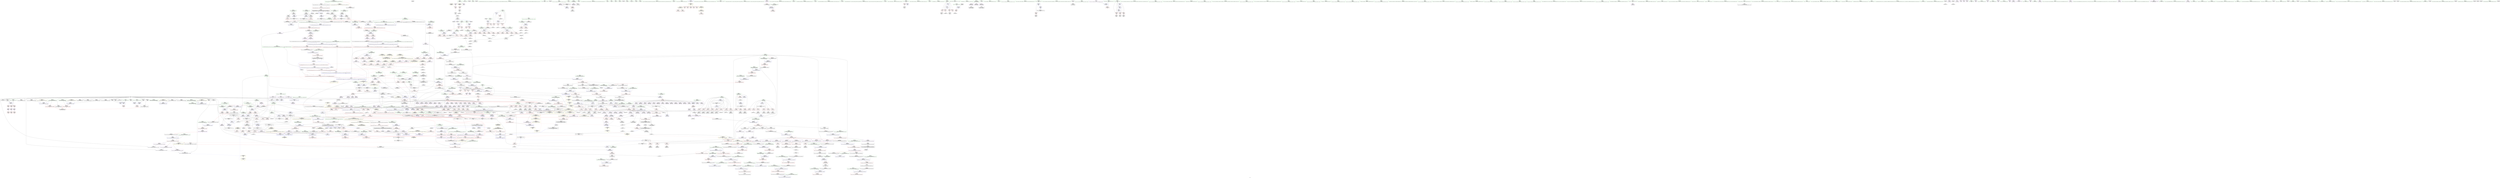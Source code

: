 digraph "SVFG" {
	label="SVFG";

	Node0x55d141fb6000 [shape=record,color=grey,label="{NodeID: 0\nNullPtr}"];
	Node0x55d141fb6000 -> Node0x55d14200bc00[style=solid];
	Node0x55d141fb6000 -> Node0x55d14200bd00[style=solid];
	Node0x55d141fb6000 -> Node0x55d14200bdd0[style=solid];
	Node0x55d141fb6000 -> Node0x55d14200bea0[style=solid];
	Node0x55d141fb6000 -> Node0x55d14200bf70[style=solid];
	Node0x55d141fb6000 -> Node0x55d14200c040[style=solid];
	Node0x55d141fb6000 -> Node0x55d14200c110[style=solid];
	Node0x55d141fb6000 -> Node0x55d14200c1e0[style=solid];
	Node0x55d141fb6000 -> Node0x55d14200c2b0[style=solid];
	Node0x55d141fb6000 -> Node0x55d14200c380[style=solid];
	Node0x55d141fb6000 -> Node0x55d14200c450[style=solid];
	Node0x55d141fb6000 -> Node0x55d14200c520[style=solid];
	Node0x55d141fb6000 -> Node0x55d14200c5f0[style=solid];
	Node0x55d141fb6000 -> Node0x55d14200c6c0[style=solid];
	Node0x55d141fb6000 -> Node0x55d14200c790[style=solid];
	Node0x55d141fb6000 -> Node0x55d14200c860[style=solid];
	Node0x55d141fb6000 -> Node0x55d14200c930[style=solid];
	Node0x55d141fb6000 -> Node0x55d14200ca00[style=solid];
	Node0x55d141fb6000 -> Node0x55d14200cad0[style=solid];
	Node0x55d141fb6000 -> Node0x55d14200cba0[style=solid];
	Node0x55d141fb6000 -> Node0x55d142013700[style=solid];
	Node0x55d141fb6000 -> Node0x55d142014df0[style=solid];
	Node0x55d141fb6000 -> Node0x55d142016e70[style=solid];
	Node0x55d141fb6000 -> Node0x55d142016f40[style=solid];
	Node0x55d141fb6000 -> Node0x55d142017010[style=solid];
	Node0x55d141fb6000 -> Node0x55d142055270[style=solid];
	Node0x55d141fb6000 -> Node0x55d142055e70[style=solid];
	Node0x55d141fb6000 -> Node0x55d1420565f0[style=solid];
	Node0x55d141fb6000 -> Node0x55d142056a70[style=solid];
	Node0x55d142011de0 [shape=record,color=red,label="{NodeID: 775\n1530\<--1523\nthis1\<--this.addr\n_ZNSt6vectorIN6solver3e_tESaIS1_EED2Ev\n}"];
	Node0x55d142011de0 -> Node0x55d142011760[style=solid];
	Node0x55d142011de0 -> Node0x55d1420057b0[style=solid];
	Node0x55d142011de0 -> Node0x55d142005880[style=solid];
	Node0x55d142011de0 -> Node0x55d142005950[style=solid];
	Node0x55d142011de0 -> Node0x55d142005a20[style=solid];
	Node0x55d142008860 [shape=record,color=purple,label="{NodeID: 443\n628\<--523\narrayidx16\<--pot\n_ZN6solver5solveEv\n}"];
	Node0x55d142008860 -> Node0x55d142023520[style=solid];
	Node0x55d141ffbc70 [shape=record,color=green,label="{NodeID: 111\n543\<--544\nd\<--d_field_insensitive\n_ZN6solver5solveEv\n}"];
	Node0x55d141ffbc70 -> Node0x55d142022c30[style=solid];
	Node0x55d141ffbc70 -> Node0x55d142016310[style=solid];
	Node0x55d14211d330 [shape=record,color=black,label="{NodeID: 1993\n386 = PHI()\n}"];
	Node0x55d142017900 [shape=record,color=blue,label="{NodeID: 886\n1007\<--1003\n__a.addr\<--__a\n_ZSt3maxIiERKT_S2_S2_\n}"];
	Node0x55d142017900 -> Node0x55d142025190[style=dashed];
	Node0x55d142017900 -> Node0x55d142025260[style=dashed];
	Node0x55d14201e310 [shape=record,color=red,label="{NodeID: 554\n91\<--90\n\<--tv_sec\n_Z3secv\n}"];
	Node0x55d14201e310 -> Node0x55d14200cd70[style=solid];
	Node0x55d142000d70 [shape=record,color=green,label="{NodeID: 222\n1434\<--1435\nthis.addr\<--this.addr_field_insensitive\n_ZNSt4pairIiiE4swapERS0_\n}"];
	Node0x55d142000d70 -> Node0x55d1420289a0[style=solid];
	Node0x55d142000d70 -> Node0x55d142039b60[style=solid];
	Node0x55d142126540 [shape=record,color=black,label="{NodeID: 2104\n1591 = PHI(1546, 1556, )\n0th arg _ZNSt12_Vector_baseIN6solver3e_tESaIS1_EED2Ev }"];
	Node0x55d142126540 -> Node0x55d14203aba0[style=solid];
	Node0x55d142023d40 [shape=record,color=red,label="{NodeID: 665\n750\<--747\n\<--call71\n_ZN6solver5solveEv\n}"];
	Node0x55d142023d40 -> Node0x55d142016310[style=solid];
	Node0x55d14200eec0 [shape=record,color=black,label="{NodeID: 333\n729\<--728\nidxprom62\<--\n_ZN6solver5solveEv\n}"];
	Node0x55d141fafd10 [shape=record,color=green,label="{NodeID: 1\n7\<--1\n__dso_handle\<--dummyObj\nGlob }"];
	Node0x55d142011eb0 [shape=record,color=red,label="{NodeID: 776\n1559\<--1525\nexn\<--exn.slot\n_ZNSt6vectorIN6solver3e_tESaIS1_EED2Ev\n|{<s0>102}}"];
	Node0x55d142011eb0:s0 -> Node0x55d1421214b0[style=solid,color=red];
	Node0x55d142008930 [shape=record,color=purple,label="{NodeID: 444\n635\<--523\narrayidx19\<--pot\n_ZN6solver5solveEv\n|{<s0>38}}"];
	Node0x55d142008930:s0 -> Node0x55d142120fb0[style=solid,color=red];
	Node0x55d141ffbd40 [shape=record,color=green,label="{NodeID: 112\n545\<--546\nref.tmp32\<--ref.tmp32_field_insensitive\n_ZN6solver5solveEv\n|{|<s1>48}}"];
	Node0x55d141ffbd40 -> Node0x55d142015e30[style=solid];
	Node0x55d141ffbd40:s1 -> Node0x55d142121f00[style=solid,color=red];
	Node0x55d14211d400 [shape=record,color=black,label="{NodeID: 1994\n406 = PHI()\n}"];
	Node0x55d1420179d0 [shape=record,color=blue,label="{NodeID: 887\n1009\<--1004\n__b.addr\<--__b\n_ZSt3maxIiERKT_S2_S2_\n}"];
	Node0x55d1420179d0 -> Node0x55d142025330[style=dashed];
	Node0x55d1420179d0 -> Node0x55d142025400[style=dashed];
	Node0x55d14201e3e0 [shape=record,color=red,label="{NodeID: 555\n94\<--93\n\<--tv_usec\n_Z3secv\n}"];
	Node0x55d14201e3e0 -> Node0x55d14200ce40[style=solid];
	Node0x55d142000e40 [shape=record,color=green,label="{NodeID: 223\n1436\<--1437\n__p.addr\<--__p.addr_field_insensitive\n_ZNSt4pairIiiE4swapERS0_\n}"];
	Node0x55d142000e40 -> Node0x55d142028a70[style=solid];
	Node0x55d142000e40 -> Node0x55d142028b40[style=solid];
	Node0x55d142000e40 -> Node0x55d142039c30[style=solid];
	Node0x55d142126690 [shape=record,color=black,label="{NodeID: 2105\n1453 = PHI(1441, 1447, )\n0th arg _ZSt4swapIiENSt9enable_ifIXsr6__and_ISt6__not_ISt15__is_tuple_likeIT_EESt21is_move_constructibleIS3_ESt18is_move_assignableIS3_EEE5valueEvE4typeERS3_SC_ }"];
	Node0x55d142126690 -> Node0x55d142039d00[style=solid];
	Node0x55d142023e10 [shape=record,color=red,label="{NodeID: 666\n762\<--759\n\<--call76\n_ZN6solver5solveEv\n}"];
	Node0x55d142023e10 -> Node0x55d1420164b0[style=solid];
	Node0x55d14200ef90 [shape=record,color=black,label="{NodeID: 334\n733\<--732\nidxprom66\<--\n_ZN6solver5solveEv\n}"];
	Node0x55d141fadb50 [shape=record,color=green,label="{NodeID: 2\n8\<--1\n.str\<--dummyObj\nGlob }"];
	Node0x55d142011f80 [shape=record,color=red,label="{NodeID: 777\n1534\<--1533\n\<--_M_start\n_ZNSt6vectorIN6solver3e_tESaIS1_EED2Ev\n|{<s0>99}}"];
	Node0x55d142011f80:s0 -> Node0x55d1421273b0[style=solid,color=red];
	Node0x55d142008a00 [shape=record,color=purple,label="{NodeID: 445\n754\<--523\narrayidx73\<--pot\n_ZN6solver5solveEv\n|{<s0>49}}"];
	Node0x55d142008a00:s0 -> Node0x55d1421238b0[style=solid,color=red];
	Node0x55d141ffbe10 [shape=record,color=green,label="{NodeID: 113\n547\<--548\nagg.tmp\<--agg.tmp_field_insensitive\n_ZN6solver5solveEv\n}"];
	Node0x55d141ffbe10 -> Node0x55d14200ddb0[style=solid];
	Node0x55d141ffbe10 -> Node0x55d14200de80[style=solid];
	Node0x55d14211d500 [shape=record,color=black,label="{NodeID: 1995\n512 = PHI()\n}"];
	Node0x55d142017aa0 [shape=record,color=blue,label="{NodeID: 888\n1005\<--1019\nretval\<--\n_ZSt3maxIiERKT_S2_S2_\n}"];
	Node0x55d142017aa0 -> Node0x55d14209e130[style=dashed];
	Node0x55d14202eb20 [shape=record,color=yellow,style=double,label="{NodeID: 1663\n2V_1 = ENCHI(MR_2V_0)\npts\{860000 \}\nFun[_Z3secv]}"];
	Node0x55d14202eb20 -> Node0x55d14201e310[style=dashed];
	Node0x55d14201e4b0 [shape=record,color=red,label="{NodeID: 556\n131\<--111\n\<--c.addr\n_Z12print_statusiiddi\n}"];
	Node0x55d14201e4b0 -> Node0x55d142052570[style=solid];
	Node0x55d142000f10 [shape=record,color=green,label="{NodeID: 224\n1445\<--1446\n_ZSt4swapIiENSt9enable_ifIXsr6__and_ISt6__not_ISt15__is_tuple_likeIT_EESt21is_move_constructibleIS3_ESt18is_move_assignableIS3_EEE5valueEvE4typeERS3_SC_\<--_ZSt4swapIiENSt9enable_ifIXsr6__and_ISt6__not_ISt15__is_tuple_likeIT_EESt21is_move_constructibleIS3_ESt18is_move_assignableIS3_EEE5valueEvE4typeERS3_SC__field_insensitive\n}"];
	Node0x55d1421267e0 [shape=record,color=black,label="{NodeID: 2106\n1454 = PHI(1443, 1449, )\n1st arg _ZSt4swapIiENSt9enable_ifIXsr6__and_ISt6__not_ISt15__is_tuple_likeIT_EESt21is_move_constructibleIS3_ESt18is_move_assignableIS3_EEE5valueEvE4typeERS3_SC_ }"];
	Node0x55d1421267e0 -> Node0x55d142039dd0[style=solid];
	Node0x55d142023ee0 [shape=record,color=red,label="{NodeID: 667\n778\<--777\n\<--W\n_ZN6solver5solveEv\n}"];
	Node0x55d142023ee0 -> Node0x55d142016720[style=solid];
	Node0x55d14200f060 [shape=record,color=black,label="{NodeID: 335\n753\<--752\nidxprom72\<--\n_ZN6solver5solveEv\n}"];
	Node0x55d141fadbe0 [shape=record,color=green,label="{NodeID: 3\n12\<--1\n_ZZ12print_statusiiddiE1L\<--dummyObj\nGlob }"];
	Node0x55d142012050 [shape=record,color=red,label="{NodeID: 778\n1538\<--1537\n\<--_M_finish\n_ZNSt6vectorIN6solver3e_tESaIS1_EED2Ev\n|{<s0>99}}"];
	Node0x55d142012050:s0 -> Node0x55d1421274f0[style=solid,color=red];
	Node0x55d142008ad0 [shape=record,color=purple,label="{NodeID: 446\n765\<--523\narrayidx78\<--pot\n_ZN6solver5solveEv\n}"];
	Node0x55d142008ad0 -> Node0x55d1420164b0[style=solid];
	Node0x55d141ffbee0 [shape=record,color=green,label="{NodeID: 114\n549\<--550\nref.tmp36\<--ref.tmp36_field_insensitive\n_ZN6solver5solveEv\n|{|<s1>42}}"];
	Node0x55d141ffbee0 -> Node0x55d142015af0[style=solid];
	Node0x55d141ffbee0:s1 -> Node0x55d1421248e0[style=solid,color=red];
	Node0x55d14211d600 [shape=record,color=black,label="{NodeID: 1996\n481 = PHI()\n}"];
	Node0x55d142017b70 [shape=record,color=blue,label="{NodeID: 889\n1005\<--1022\nretval\<--\n_ZSt3maxIiERKT_S2_S2_\n}"];
	Node0x55d142017b70 -> Node0x55d14209e130[style=dashed];
	Node0x55d1420a2790 [shape=record,color=yellow,style=double,label="{NodeID: 1664\n4V_1 = ENCHI(MR_4V_0)\npts\{860001 \}\nFun[_Z3secv]}"];
	Node0x55d1420a2790 -> Node0x55d14201e3e0[style=dashed];
	Node0x55d14201e580 [shape=record,color=red,label="{NodeID: 557\n139\<--111\n\<--c.addr\n_Z12print_statusiiddi\n}"];
	Node0x55d14201e580 -> Node0x55d142053a70[style=solid];
	Node0x55d142001010 [shape=record,color=green,label="{NodeID: 225\n1455\<--1456\n__a.addr\<--__a.addr_field_insensitive\n_ZSt4swapIiENSt9enable_ifIXsr6__and_ISt6__not_ISt15__is_tuple_likeIT_EESt21is_move_constructibleIS3_ESt18is_move_assignableIS3_EEE5valueEvE4typeERS3_SC_\n}"];
	Node0x55d142001010 -> Node0x55d142028c10[style=solid];
	Node0x55d142001010 -> Node0x55d142028ce0[style=solid];
	Node0x55d142001010 -> Node0x55d142039d00[style=solid];
	Node0x55d142126930 [shape=record,color=black,label="{NodeID: 2107\n106 = PHI(330, )\n0th arg _Z12print_statusiiddi }"];
	Node0x55d142126930 -> Node0x55d142013800[style=solid];
	Node0x55d142023fb0 [shape=record,color=red,label="{NodeID: 668\n784\<--783\n\<--N87\n_ZN6solver5solveEv\n}"];
	Node0x55d142023fb0 -> Node0x55d142056470[style=solid];
	Node0x55d14200f130 [shape=record,color=black,label="{NodeID: 336\n764\<--763\nidxprom77\<--\n_ZN6solver5solveEv\n}"];
	Node0x55d141fade90 [shape=record,color=green,label="{NodeID: 4\n13\<--1\n\<--dummyObj\nCan only get source location for instruction, argument, global var or function.}"];
	Node0x55d142012120 [shape=record,color=red,label="{NodeID: 779\n1575\<--1566\n\<--__first.addr\n_ZSt8_DestroyIPN6solver3e_tES1_EvT_S3_RSaIT0_E\n|{<s0>103}}"];
	Node0x55d142012120:s0 -> Node0x55d142121ce0[style=solid,color=red];
	Node0x55d142008ba0 [shape=record,color=purple,label="{NodeID: 447\n789\<--523\narrayidx92\<--pot\n_ZN6solver5solveEv\n}"];
	Node0x55d142008ba0 -> Node0x55d142024080[style=solid];
	Node0x55d1420013b0 [shape=record,color=green,label="{NodeID: 115\n551\<--552\nagg.tmp40\<--agg.tmp40_field_insensitive\n_ZN6solver5solveEv\n}"];
	Node0x55d1420013b0 -> Node0x55d14200df50[style=solid];
	Node0x55d1420013b0 -> Node0x55d14200e020[style=solid];
	Node0x55d14211d700 [shape=record,color=black,label="{NodeID: 1997\n636 = PHI(924, )\n}"];
	Node0x55d14211d700 -> Node0x55d1420157b0[style=solid];
	Node0x55d142017c40 [shape=record,color=blue,label="{NodeID: 890\n1041\<--1029\n\<--a.coerce\n_ZN6solver4distESt4pairIiiES1_\n}"];
	Node0x55d14201e650 [shape=record,color=red,label="{NodeID: 558\n149\<--111\n\<--c.addr\n_Z12print_statusiiddi\n}"];
	Node0x55d1420010e0 [shape=record,color=green,label="{NodeID: 226\n1457\<--1458\n__b.addr\<--__b.addr_field_insensitive\n_ZSt4swapIiENSt9enable_ifIXsr6__and_ISt6__not_ISt15__is_tuple_likeIT_EESt21is_move_constructibleIS3_ESt18is_move_assignableIS3_EEE5valueEvE4typeERS3_SC_\n}"];
	Node0x55d1420010e0 -> Node0x55d142028db0[style=solid];
	Node0x55d1420010e0 -> Node0x55d142028e80[style=solid];
	Node0x55d1420010e0 -> Node0x55d142039dd0[style=solid];
	Node0x55d142126a40 [shape=record,color=black,label="{NodeID: 2108\n107 = PHI(331, )\n1st arg _Z12print_statusiiddi }"];
	Node0x55d142126a40 -> Node0x55d1420138d0[style=solid];
	Node0x55d142024080 [shape=record,color=red,label="{NodeID: 669\n790\<--789\n\<--arrayidx92\n_ZN6solver5solveEv\n}"];
	Node0x55d142024080 -> Node0x55d142052270[style=solid];
	Node0x55d14200f200 [shape=record,color=black,label="{NodeID: 337\n788\<--787\nidxprom91\<--\n_ZN6solver5solveEv\n}"];
	Node0x55d141fadf50 [shape=record,color=green,label="{NodeID: 5\n14\<--1\nstderr\<--dummyObj\nGlob }"];
	Node0x55d1420121f0 [shape=record,color=red,label="{NodeID: 780\n1576\<--1568\n\<--__last.addr\n_ZSt8_DestroyIPN6solver3e_tES1_EvT_S3_RSaIT0_E\n|{<s0>103}}"];
	Node0x55d1420121f0:s0 -> Node0x55d142121df0[style=solid,color=red];
	Node0x55d142008c70 [shape=record,color=purple,label="{NodeID: 448\n622\<--527\narrayidx14\<--done\n_ZN6solver5solveEv\n}"];
	Node0x55d142008c70 -> Node0x55d142023450[style=solid];
	Node0x55d142001480 [shape=record,color=green,label="{NodeID: 116\n553\<--554\nref.tmp44\<--ref.tmp44_field_insensitive\n_ZN6solver5solveEv\n|{|<s1>43}}"];
	Node0x55d142001480 -> Node0x55d142015c90[style=solid];
	Node0x55d142001480:s1 -> Node0x55d1421248e0[style=solid,color=red];
	Node0x55d14211d930 [shape=record,color=black,label="{NodeID: 1998\n644 = PHI(967, )\n}"];
	Node0x55d142017d10 [shape=record,color=blue,label="{NodeID: 891\n1043\<--1030\n\<--b.coerce\n_ZN6solver4distESt4pairIiiES1_\n}"];
	Node0x55d14201e720 [shape=record,color=red,label="{NodeID: 559\n159\<--111\n\<--c.addr\n_Z12print_statusiiddi\n}"];
	Node0x55d1420011b0 [shape=record,color=green,label="{NodeID: 227\n1459\<--1460\n__tmp\<--__tmp_field_insensitive\n_ZSt4swapIiENSt9enable_ifIXsr6__and_ISt6__not_ISt15__is_tuple_likeIT_EESt21is_move_constructibleIS3_ESt18is_move_assignableIS3_EEE5valueEvE4typeERS3_SC_\n|{|<s1>95}}"];
	Node0x55d1420011b0 -> Node0x55d142039ea0[style=solid];
	Node0x55d1420011b0:s1 -> Node0x55d142125030[style=solid,color=red];
	Node0x55d142126b50 [shape=record,color=black,label="{NodeID: 2109\n108 = PHI(332, )\n2nd arg _Z12print_statusiiddi }"];
	Node0x55d142126b50 -> Node0x55d1420139a0[style=solid];
	Node0x55d142024150 [shape=record,color=red,label="{NodeID: 670\n792\<--791\n\<--W93\n_ZN6solver5solveEv\n}"];
	Node0x55d142024150 -> Node0x55d142051f70[style=solid];
	Node0x55d14200f2d0 [shape=record,color=black,label="{NodeID: 338\n795\<--794\nidxprom95\<--\n_ZN6solver5solveEv\n}"];
	Node0x55d141fae010 [shape=record,color=green,label="{NodeID: 6\n15\<--1\n.str.1\<--dummyObj\nGlob }"];
	Node0x55d1420122c0 [shape=record,color=red,label="{NodeID: 781\n1586\<--1583\nthis1\<--this.addr\n_ZNSt12_Vector_baseIN6solver3e_tESaIS1_EE19_M_get_Tp_allocatorEv\n}"];
	Node0x55d1420122c0 -> Node0x55d14201cdf0[style=solid];
	Node0x55d142008d40 [shape=record,color=purple,label="{NodeID: 449\n666\<--527\narrayidx27\<--done\n_ZN6solver5solveEv\n}"];
	Node0x55d142008d40 -> Node0x55d142015950[style=solid];
	Node0x55d142001550 [shape=record,color=green,label="{NodeID: 117\n555\<--556\nref.tmp51\<--ref.tmp51_field_insensitive\n_ZN6solver5solveEv\n|{|<s1>48}}"];
	Node0x55d142001550 -> Node0x55d142016240[style=solid];
	Node0x55d142001550:s1 -> Node0x55d142122080[style=solid,color=red];
	Node0x55d14211da40 [shape=record,color=black,label="{NodeID: 1999\n686 = PHI(1065, )\n}"];
	Node0x55d14211da40 -> Node0x55d142015bc0[style=solid];
	Node0x55d142017de0 [shape=record,color=blue,label="{NodeID: 892\n1035\<--1028\nthis.addr\<--this\n_ZN6solver4distESt4pairIiiES1_\n}"];
	Node0x55d142017de0 -> Node0x55d142025670[style=dashed];
	Node0x55d14201e7f0 [shape=record,color=red,label="{NodeID: 560\n170\<--111\n\<--c.addr\n_Z12print_statusiiddi\n}"];
	Node0x55d14201e7f0 -> Node0x55d142052e70[style=solid];
	Node0x55d142001280 [shape=record,color=green,label="{NodeID: 228\n1465\<--1466\n_ZSt4moveIRiEONSt16remove_referenceIT_E4typeEOS2_\<--_ZSt4moveIRiEONSt16remove_referenceIT_E4typeEOS2__field_insensitive\n}"];
	Node0x55d142126c60 [shape=record,color=black,label="{NodeID: 2110\n109 = PHI(333, )\n3rd arg _Z12print_statusiiddi }"];
	Node0x55d142126c60 -> Node0x55d142013a70[style=solid];
	Node0x55d142024220 [shape=record,color=red,label="{NodeID: 671\n797\<--796\n\<--arrayidx96\n_ZN6solver5solveEv\n}"];
	Node0x55d142024220 -> Node0x55d1420520f0[style=solid];
	Node0x55d142091430 [shape=record,color=black,label="{NodeID: 1446\nMR_56V_4 = PHI(MR_56V_6, MR_56V_1, )\npts\{337 \}\n|{<s0>22}}"];
	Node0x55d142091430:s0 -> Node0x55d142086510[style=dashed,color=red];
	Node0x55d14200f3a0 [shape=record,color=black,label="{NodeID: 339\n847\<--846\n\<--this1\n_ZNSt6vectorIN6solver3e_tESaIS1_EEC2Ev\n|{<s0>53}}"];
	Node0x55d14200f3a0:s0 -> Node0x55d14211ff40[style=solid,color=red];
	Node0x55d141ff8f70 [shape=record,color=green,label="{NodeID: 7\n17\<--1\n.str.2\<--dummyObj\nGlob }"];
	Node0x55d142012390 [shape=record,color=red,label="{NodeID: 782\n1599\<--1592\nthis1\<--this.addr\n_ZNSt12_Vector_baseIN6solver3e_tESaIS1_EED2Ev\n|{|<s8>104}}"];
	Node0x55d142012390 -> Node0x55d14201cec0[style=solid];
	Node0x55d142012390 -> Node0x55d14201cf90[style=solid];
	Node0x55d142012390 -> Node0x55d14201d060[style=solid];
	Node0x55d142012390 -> Node0x55d14201d130[style=solid];
	Node0x55d142012390 -> Node0x55d14201d200[style=solid];
	Node0x55d142012390 -> Node0x55d14201d2d0[style=solid];
	Node0x55d142012390 -> Node0x55d14201d3a0[style=solid];
	Node0x55d142012390 -> Node0x55d14201d470[style=solid];
	Node0x55d142012390:s8 -> Node0x55d142120470[style=solid,color=red];
	Node0x55d142008e10 [shape=record,color=purple,label="{NodeID: 450\n578\<--574\nN\<--this1\n_ZN6solver5solveEv\n}"];
	Node0x55d142008e10 -> Node0x55d142023110[style=solid];
	Node0x55d142001620 [shape=record,color=green,label="{NodeID: 118\n557\<--558\nagg.tmp52\<--agg.tmp52_field_insensitive\n_ZN6solver5solveEv\n}"];
	Node0x55d142001620 -> Node0x55d14200e0f0[style=solid];
	Node0x55d142001620 -> Node0x55d14200e1c0[style=solid];
	Node0x55d14211dbb0 [shape=record,color=black,label="{NodeID: 2000\n702 = PHI(1065, )\n}"];
	Node0x55d14211dbb0 -> Node0x55d142015d60[style=solid];
	Node0x55d142017eb0 [shape=record,color=blue,label="{NodeID: 893\n1037\<--136\nref.tmp\<--\n_ZN6solver4distESt4pairIiiES1_\n|{|<s1>72}}"];
	Node0x55d142017eb0 -> Node0x55d1420258e0[style=dashed];
	Node0x55d142017eb0:s1 -> Node0x55d14202a6f0[style=dashed,color=red];
	Node0x55d1420a2b70 [shape=record,color=yellow,style=double,label="{NodeID: 1668\n185V_1 = ENCHI(MR_185V_0)\npts\{5400000 \}\nFun[_ZNSt11_Tuple_implILm1EJRiEEC2ES0_]|{<s0>86}}"];
	Node0x55d1420a2b70:s0 -> Node0x55d142039110[style=dashed,color=red];
	Node0x55d14201e8c0 [shape=record,color=red,label="{NodeID: 561\n128\<--113\n\<--C.addr\n_Z12print_statusiiddi\n}"];
	Node0x55d14201e8c0 -> Node0x55d1420562f0[style=solid];
	Node0x55d1420097d0 [shape=record,color=green,label="{NodeID: 229\n1481\<--1482\n__t.addr\<--__t.addr_field_insensitive\n_ZSt4moveIRiEONSt16remove_referenceIT_E4typeEOS2_\n}"];
	Node0x55d1420097d0 -> Node0x55d142011900[style=solid];
	Node0x55d1420097d0 -> Node0x55d14203a110[style=solid];
	Node0x55d142126d70 [shape=record,color=black,label="{NodeID: 2111\n110 = PHI(142, )\n4th arg _Z12print_statusiiddi }"];
	Node0x55d142126d70 -> Node0x55d142013b40[style=solid];
	Node0x55d1420242f0 [shape=record,color=red,label="{NodeID: 672\n803\<--802\n\<--call99\n_ZN6solver5solveEv\n}"];
	Node0x55d1420242f0 -> Node0x55d142016990[style=solid];
	Node0x55d142091930 [shape=record,color=black,label="{NodeID: 1447\nMR_141V_4 = PHI(MR_141V_5, MR_141V_3, )\npts\{532 \}\n|{|<s8>40}}"];
	Node0x55d142091930 -> Node0x55d142021b20[style=dashed];
	Node0x55d142091930 -> Node0x55d142021bf0[style=dashed];
	Node0x55d142091930 -> Node0x55d142021cc0[style=dashed];
	Node0x55d142091930 -> Node0x55d142021d90[style=dashed];
	Node0x55d142091930 -> Node0x55d142021e60[style=dashed];
	Node0x55d142091930 -> Node0x55d142021f30[style=dashed];
	Node0x55d142091930 -> Node0x55d1420862f0[style=dashed];
	Node0x55d142091930 -> Node0x55d142091930[style=dashed];
	Node0x55d142091930:s8 -> Node0x55d142017760[style=dashed,color=red];
	Node0x55d14200f470 [shape=record,color=black,label="{NodeID: 340\n887\<--886\n\<--this1\n_ZNSt12_Vector_baseIN6solver3e_tESaIS1_EE12_Vector_implC2Ev\n|{<s0>58}}"];
	Node0x55d14200f470:s0 -> Node0x55d142124ae0[style=solid,color=red];
	Node0x55d141ff9000 [shape=record,color=green,label="{NodeID: 8\n19\<--1\n.str.3\<--dummyObj\nGlob }"];
	Node0x55d142012460 [shape=record,color=red,label="{NodeID: 783\n1630\<--1594\nexn\<--exn.slot\n_ZNSt12_Vector_baseIN6solver3e_tESaIS1_EED2Ev\n|{<s0>107}}"];
	Node0x55d142012460:s0 -> Node0x55d1421214b0[style=solid,color=red];
	Node0x55d142008ee0 [shape=record,color=purple,label="{NodeID: 451\n582\<--574\nX0\<--this1\n_ZN6solver5solveEv\n}"];
	Node0x55d1420016f0 [shape=record,color=green,label="{NodeID: 119\n559\<--560\nref.tmp55\<--ref.tmp55_field_insensitive\n_ZN6solver5solveEv\n|{|<s1>45}}"];
	Node0x55d1420016f0 -> Node0x55d142015f00[style=solid];
	Node0x55d1420016f0:s1 -> Node0x55d1421248e0[style=solid,color=red];
	Node0x55d14211dcf0 [shape=record,color=black,label="{NodeID: 2001\n759 = PHI(1086, )\n}"];
	Node0x55d14211dcf0 -> Node0x55d142023e10[style=solid];
	Node0x55d142017f80 [shape=record,color=blue,label="{NodeID: 894\n1039\<--1060\nref.tmp2\<--sub\n_ZN6solver4distESt4pairIiiES1_\n|{|<s1>72}}"];
	Node0x55d142017f80 -> Node0x55d1420258e0[style=dashed];
	Node0x55d142017f80:s1 -> Node0x55d14202a800[style=dashed,color=red];
	Node0x55d14201e990 [shape=record,color=red,label="{NodeID: 562\n132\<--113\n\<--C.addr\n_Z12print_statusiiddi\n}"];
	Node0x55d14201e990 -> Node0x55d1420523f0[style=solid];
	Node0x55d1420098a0 [shape=record,color=green,label="{NodeID: 230\n1490\<--1491\nthis.addr\<--this.addr_field_insensitive\n_ZNSt4pairIiiEC2IRiiLb1EEEOT_OT0_\n}"];
	Node0x55d1420098a0 -> Node0x55d1420119d0[style=solid];
	Node0x55d1420098a0 -> Node0x55d14203a1e0[style=solid];
	Node0x55d142126eb0 [shape=record,color=black,label="{NodeID: 2112\n1582 = PHI(1539, )\n0th arg _ZNSt12_Vector_baseIN6solver3e_tESaIS1_EE19_M_get_Tp_allocatorEv }"];
	Node0x55d142126eb0 -> Node0x55d14203aad0[style=solid];
	Node0x55d1420243c0 [shape=record,color=red,label="{NodeID: 673\n826\<--823\nthis1\<--this.addr\n_ZN6solverD2Ev\n}"];
	Node0x55d1420243c0 -> Node0x55d14201a480[style=solid];
	Node0x55d1420243c0 -> Node0x55d14201a550[style=solid];
	Node0x55d1420243c0 -> Node0x55d14201a620[style=solid];
	Node0x55d142091e30 [shape=record,color=black,label="{NodeID: 1448\nMR_143V_4 = PHI(MR_143V_5, MR_143V_3, )\npts\{534 \}\n|{|<s4>40}}"];
	Node0x55d142091e30 -> Node0x55d142022000[style=dashed];
	Node0x55d142091e30 -> Node0x55d1420220d0[style=dashed];
	Node0x55d142091e30 -> Node0x55d1420863e0[style=dashed];
	Node0x55d142091e30 -> Node0x55d142091e30[style=dashed];
	Node0x55d142091e30:s4 -> Node0x55d142017760[style=dashed,color=red];
	Node0x55d14200f540 [shape=record,color=black,label="{NodeID: 341\n904\<--903\n\<--this1\n_ZNSaIN6solver3e_tEEC2Ev\n|{<s0>59}}"];
	Node0x55d14200f540:s0 -> Node0x55d1421227b0[style=solid,color=red];
	Node0x55d141ff90c0 [shape=record,color=green,label="{NodeID: 9\n21\<--1\n.str.4\<--dummyObj\nGlob }"];
	Node0x55d142012530 [shape=record,color=red,label="{NodeID: 784\n1602\<--1601\n\<--_M_start\n_ZNSt12_Vector_baseIN6solver3e_tESaIS1_EED2Ev\n|{<s0>104}}"];
	Node0x55d142012530:s0 -> Node0x55d1421205b0[style=solid,color=red];
	Node0x55d14202a6f0 [shape=record,color=yellow,style=double,label="{NodeID: 1559\n12V_1 = ENCHI(MR_12V_0)\npts\{546 1038 \}\nFun[_ZSt3maxIiERKT_S2_S2_]}"];
	Node0x55d14202a6f0 -> Node0x55d1420254d0[style=dashed];
	Node0x55d142008fb0 [shape=record,color=purple,label="{NodeID: 452\n585\<--574\narrayidx\<--this1\n_ZN6solver5solveEv\n}"];
	Node0x55d142008fb0 -> Node0x55d1420231e0[style=solid];
	Node0x55d1420017c0 [shape=record,color=green,label="{NodeID: 120\n561\<--562\nagg.tmp60\<--agg.tmp60_field_insensitive\n_ZN6solver5solveEv\n}"];
	Node0x55d1420017c0 -> Node0x55d14200e290[style=solid];
	Node0x55d1420017c0 -> Node0x55d14200e360[style=solid];
	Node0x55d14211de30 [shape=record,color=black,label="{NodeID: 2002\n802 = PHI(1086, )\n}"];
	Node0x55d14211de30 -> Node0x55d1420242f0[style=solid];
	Node0x55d142018050 [shape=record,color=blue,label="{NodeID: 895\n1070\<--1066\n__x.addr\<--__x\n_ZSt9make_pairIRiiESt4pairINSt17__decay_and_stripIT_E6__typeENS2_IT0_E6__typeEEOS3_OS6_\n}"];
	Node0x55d142018050 -> Node0x55d1420259b0[style=dashed];
	Node0x55d14201ea60 [shape=record,color=red,label="{NodeID: 563\n150\<--113\n\<--C.addr\n_Z12print_statusiiddi\n}"];
	Node0x55d142009970 [shape=record,color=green,label="{NodeID: 231\n1492\<--1493\n__x.addr\<--__x.addr_field_insensitive\n_ZNSt4pairIiiEC2IRiiLb1EEEOT_OT0_\n}"];
	Node0x55d142009970 -> Node0x55d142011aa0[style=solid];
	Node0x55d142009970 -> Node0x55d14203a2b0[style=solid];
	Node0x55d142126ff0 [shape=record,color=black,label="{NodeID: 2113\n1263 = PHI(1249, )\n0th arg _ZNSt11_Tuple_implILm1EJRiEEC2ES0_ }"];
	Node0x55d142126ff0 -> Node0x55d142019230[style=solid];
	Node0x55d142024490 [shape=record,color=red,label="{NodeID: 674\n846\<--843\nthis1\<--this.addr\n_ZNSt6vectorIN6solver3e_tESaIS1_EEC2Ev\n}"];
	Node0x55d142024490 -> Node0x55d14200f3a0[style=solid];
	Node0x55d142092330 [shape=record,color=black,label="{NodeID: 1449\nMR_145V_4 = PHI(MR_145V_5, MR_145V_3, )\npts\{536 \}\n|{|<s7>38}}"];
	Node0x55d142092330 -> Node0x55d1420221a0[style=dashed];
	Node0x55d142092330 -> Node0x55d142022270[style=dashed];
	Node0x55d142092330 -> Node0x55d142022340[style=dashed];
	Node0x55d142092330 -> Node0x55d142022410[style=dashed];
	Node0x55d142092330 -> Node0x55d1420224e0[style=dashed];
	Node0x55d142092330 -> Node0x55d142015880[style=dashed];
	Node0x55d142092330 -> Node0x55d142087d40[style=dashed];
	Node0x55d142092330:s7 -> Node0x55d142029960[style=dashed,color=red];
	Node0x55d14200f610 [shape=record,color=black,label="{NodeID: 342\n944\<--927\n\<--retval\n_ZSt9make_pairIRiS0_ESt4pairINSt17__decay_and_stripIT_E6__typeENS2_IT0_E6__typeEEOS3_OS6_\n}"];
	Node0x55d14200f610 -> Node0x55d142024a40[style=solid];
	Node0x55d141ff91c0 [shape=record,color=green,label="{NodeID: 10\n23\<--1\n.str.5\<--dummyObj\nGlob }"];
	Node0x55d142012600 [shape=record,color=red,label="{NodeID: 785\n1605\<--1604\n\<--_M_end_of_storage\n_ZNSt12_Vector_baseIN6solver3e_tESaIS1_EED2Ev\n}"];
	Node0x55d142012600 -> Node0x55d142005c90[style=solid];
	Node0x55d14202a800 [shape=record,color=yellow,style=double,label="{NodeID: 1560\n14V_1 = ENCHI(MR_14V_0)\npts\{556 1040 \}\nFun[_ZSt3maxIiERKT_S2_S2_]}"];
	Node0x55d14202a800 -> Node0x55d1420255a0[style=dashed];
	Node0x55d142009080 [shape=record,color=purple,label="{NodeID: 453\n605\<--574\nN5\<--this1\n_ZN6solver5solveEv\n}"];
	Node0x55d142009080 -> Node0x55d1420232b0[style=solid];
	Node0x55d142001890 [shape=record,color=green,label="{NodeID: 121\n563\<--564\nref.tmp64\<--ref.tmp64_field_insensitive\n_ZN6solver5solveEv\n|{|<s1>46}}"];
	Node0x55d142001890 -> Node0x55d1420160a0[style=solid];
	Node0x55d142001890:s1 -> Node0x55d1421248e0[style=solid,color=red];
	Node0x55d14211df70 [shape=record,color=black,label="{NodeID: 2003\n871 = PHI()\n}"];
	Node0x55d142018120 [shape=record,color=blue,label="{NodeID: 896\n1072\<--1067\n__y.addr\<--__y\n_ZSt9make_pairIRiiESt4pairINSt17__decay_and_stripIT_E6__typeENS2_IT0_E6__typeEEOS3_OS6_\n}"];
	Node0x55d142018120 -> Node0x55d142025a80[style=dashed];
	Node0x55d14201eb30 [shape=record,color=red,label="{NodeID: 564\n160\<--113\n\<--C.addr\n_Z12print_statusiiddi\n}"];
	Node0x55d142009a40 [shape=record,color=green,label="{NodeID: 232\n1494\<--1495\n__y.addr\<--__y.addr_field_insensitive\n_ZNSt4pairIiiEC2IRiiLb1EEEOT_OT0_\n}"];
	Node0x55d142009a40 -> Node0x55d142011b70[style=solid];
	Node0x55d142009a40 -> Node0x55d14203a380[style=solid];
	Node0x55d142127130 [shape=record,color=black,label="{NodeID: 2114\n1264 = PHI(1250, )\n1st arg _ZNSt11_Tuple_implILm1EJRiEEC2ES0_ }"];
	Node0x55d142127130 -> Node0x55d142019300[style=solid];
	Node0x55d142024560 [shape=record,color=red,label="{NodeID: 675\n863\<--860\nthis1\<--this.addr\n_ZNSt12_Vector_baseIN6solver3e_tESaIS1_EEC2Ev\n}"];
	Node0x55d142024560 -> Node0x55d14201a7c0[style=solid];
	Node0x55d14200f6e0 [shape=record,color=black,label="{NodeID: 343\n924\<--945\n_ZSt9make_pairIRiS0_ESt4pairINSt17__decay_and_stripIT_E6__typeENS2_IT0_E6__typeEEOS3_OS6__ret\<--\n_ZSt9make_pairIRiS0_ESt4pairINSt17__decay_and_stripIT_E6__typeENS2_IT0_E6__typeEEOS3_OS6_\n|{<s0>38}}"];
	Node0x55d14200f6e0:s0 -> Node0x55d14211d700[style=solid,color=blue];
	Node0x55d141ff92c0 [shape=record,color=green,label="{NodeID: 11\n25\<--1\n.str.6\<--dummyObj\nGlob }"];
	Node0x55d1420126d0 [shape=record,color=red,label="{NodeID: 786\n1608\<--1607\n\<--_M_start4\n_ZNSt12_Vector_baseIN6solver3e_tESaIS1_EED2Ev\n}"];
	Node0x55d1420126d0 -> Node0x55d142005d60[style=solid];
	Node0x55d142009150 [shape=record,color=purple,label="{NodeID: 454\n616\<--574\nN10\<--this1\n_ZN6solver5solveEv\n}"];
	Node0x55d142009150 -> Node0x55d142023380[style=solid];
	Node0x55d142001960 [shape=record,color=green,label="{NodeID: 122\n565\<--566\nref.tmp74\<--ref.tmp74_field_insensitive\n_ZN6solver5solveEv\n|{|<s1>49}}"];
	Node0x55d142001960 -> Node0x55d1420163e0[style=solid];
	Node0x55d142001960:s1 -> Node0x55d142123ac0[style=solid,color=red];
	Node0x55d14211e040 [shape=record,color=black,label="{NodeID: 2004\n936 = PHI(1181, )\n|{<s0>62}}"];
	Node0x55d14211e040:s0 -> Node0x55d142122310[style=solid,color=red];
	Node0x55d1420181f0 [shape=record,color=blue,label="{NodeID: 897\n1091\<--1087\n__a.addr\<--__a\n_ZSt3minIiERKT_S2_S2_\n}"];
	Node0x55d1420181f0 -> Node0x55d142025cf0[style=dashed];
	Node0x55d1420181f0 -> Node0x55d142025dc0[style=dashed];
	Node0x55d14201ec00 [shape=record,color=red,label="{NodeID: 565\n177\<--113\n\<--C.addr\n_Z12print_statusiiddi\n}"];
	Node0x55d14201ec00 -> Node0x55d14200d0b0[style=solid];
	Node0x55d142009b10 [shape=record,color=green,label="{NodeID: 233\n1523\<--1524\nthis.addr\<--this.addr_field_insensitive\n_ZNSt6vectorIN6solver3e_tESaIS1_EED2Ev\n}"];
	Node0x55d142009b10 -> Node0x55d142011de0[style=solid];
	Node0x55d142009b10 -> Node0x55d14203a5f0[style=solid];
	Node0x55d142127270 [shape=record,color=black,label="{NodeID: 2115\n520 = PHI(372, )\n0th arg _ZN6solver5solveEv }"];
	Node0x55d142127270 -> Node0x55d142015130[style=solid];
	Node0x55d142024630 [shape=record,color=red,label="{NodeID: 676\n886\<--883\nthis1\<--this.addr\n_ZNSt12_Vector_baseIN6solver3e_tESaIS1_EE12_Vector_implC2Ev\n}"];
	Node0x55d142024630 -> Node0x55d14200f470[style=solid];
	Node0x55d142024630 -> Node0x55d14201a890[style=solid];
	Node0x55d142024630 -> Node0x55d14201a960[style=solid];
	Node0x55d142024630 -> Node0x55d14201aa30[style=solid];
	Node0x55d142092d30 [shape=record,color=black,label="{NodeID: 1451\nMR_185V_3 = PHI(MR_185V_4, MR_185V_2, )\npts\{5400000 \}\n|{|<s2>39}}"];
	Node0x55d142092d30 -> Node0x55d14208d210[style=dashed];
	Node0x55d142092d30 -> Node0x55d142092d30[style=dashed];
	Node0x55d142092d30:s2 -> Node0x55d14208e740[style=dashed,color=red];
	Node0x55d14200f7b0 [shape=record,color=black,label="{NodeID: 344\n967\<--976\n_ZNSt5tupleIJRiS0_EEaSIiiEERS1_OSt4pairIT_T0_E_ret\<--this1\n_ZNSt5tupleIJRiS0_EEaSIiiEERS1_OSt4pairIT_T0_E\n|{<s0>40}}"];
	Node0x55d14200f7b0:s0 -> Node0x55d14211d930[style=solid,color=blue];
	Node0x55d141ff93c0 [shape=record,color=green,label="{NodeID: 12\n27\<--1\n_ZSt3cin\<--dummyObj\nGlob }"];
	Node0x55d1420127a0 [shape=record,color=red,label="{NodeID: 787\n1642\<--1636\n\<--__first.addr\n_ZSt8_DestroyIPN6solver3e_tEEvT_S3_\n|{<s0>108}}"];
	Node0x55d1420127a0:s0 -> Node0x55d142122a30[style=solid,color=red];
	Node0x55d142009220 [shape=record,color=purple,label="{NodeID: 455\n671\<--574\nN29\<--this1\n_ZN6solver5solveEv\n}"];
	Node0x55d142009220 -> Node0x55d1420235f0[style=solid];
	Node0x55d142001a30 [shape=record,color=green,label="{NodeID: 123\n567\<--568\nans\<--ans_field_insensitive\n_ZN6solver5solveEv\n|{|<s3>50}}"];
	Node0x55d142001a30 -> Node0x55d142022d00[style=solid];
	Node0x55d142001a30 -> Node0x55d142016720[style=solid];
	Node0x55d142001a30 -> Node0x55d142016990[style=solid];
	Node0x55d142001a30:s3 -> Node0x55d1421238b0[style=solid,color=red];
	Node0x55d14211e1b0 [shape=record,color=black,label="{NodeID: 2005\n940 = PHI(1181, )\n|{<s0>62}}"];
	Node0x55d14211e1b0:s0 -> Node0x55d142122420[style=solid,color=red];
	Node0x55d1420182c0 [shape=record,color=blue,label="{NodeID: 898\n1093\<--1088\n__b.addr\<--__b\n_ZSt3minIiERKT_S2_S2_\n}"];
	Node0x55d1420182c0 -> Node0x55d142025e90[style=dashed];
	Node0x55d1420182c0 -> Node0x55d142025f60[style=dashed];
	Node0x55d14201ecd0 [shape=record,color=red,label="{NodeID: 566\n162\<--115\n\<--t0.addr\n_Z12print_statusiiddi\n}"];
	Node0x55d14201ecd0 -> Node0x55d1420526f0[style=solid];
	Node0x55d142009be0 [shape=record,color=green,label="{NodeID: 234\n1525\<--1526\nexn.slot\<--exn.slot_field_insensitive\n_ZNSt6vectorIN6solver3e_tESaIS1_EED2Ev\n}"];
	Node0x55d142009be0 -> Node0x55d142011eb0[style=solid];
	Node0x55d142009be0 -> Node0x55d14203a6c0[style=solid];
	Node0x55d1421273b0 [shape=record,color=black,label="{NodeID: 2116\n1563 = PHI(1534, )\n0th arg _ZSt8_DestroyIPN6solver3e_tES1_EvT_S3_RSaIT0_E }"];
	Node0x55d1421273b0 -> Node0x55d14203a860[style=solid];
	Node0x55d142024700 [shape=record,color=red,label="{NodeID: 677\n903\<--900\nthis1\<--this.addr\n_ZNSaIN6solver3e_tEEC2Ev\n}"];
	Node0x55d142024700 -> Node0x55d14200f540[style=solid];
	Node0x55d14200f880 [shape=record,color=black,label="{NodeID: 345\n983\<--976\n\<--this1\n_ZNSt5tupleIJRiS0_EEaSIiiEERS1_OSt4pairIT_T0_E\n|{<s0>66}}"];
	Node0x55d14200f880:s0 -> Node0x55d142122cb0[style=solid,color=red];
	Node0x55d141ff94c0 [shape=record,color=green,label="{NodeID: 13\n28\<--1\n.str.7\<--dummyObj\nGlob }"];
	Node0x55d142012870 [shape=record,color=red,label="{NodeID: 788\n1643\<--1638\n\<--__last.addr\n_ZSt8_DestroyIPN6solver3e_tEEvT_S3_\n|{<s0>108}}"];
	Node0x55d142012870:s0 -> Node0x55d142122b70[style=solid,color=red];
	Node0x55d1420092f0 [shape=record,color=purple,label="{NodeID: 456\n675\<--574\nX033\<--this1\n_ZN6solver5solveEv\n}"];
	Node0x55d142001b00 [shape=record,color=green,label="{NodeID: 124\n569\<--570\nv85\<--v85_field_insensitive\n_ZN6solver5solveEv\n}"];
	Node0x55d142001b00 -> Node0x55d142022dd0[style=solid];
	Node0x55d142001b00 -> Node0x55d142022ea0[style=solid];
	Node0x55d142001b00 -> Node0x55d142022f70[style=solid];
	Node0x55d142001b00 -> Node0x55d142023040[style=solid];
	Node0x55d142001b00 -> Node0x55d1420167f0[style=solid];
	Node0x55d142001b00 -> Node0x55d142016a60[style=solid];
	Node0x55d14211e2f0 [shape=record,color=black,label="{NodeID: 2006\n979 = PHI(1306, )\n}"];
	Node0x55d14211e2f0 -> Node0x55d142024f20[style=solid];
	Node0x55d142018390 [shape=record,color=blue,label="{NodeID: 899\n1089\<--1103\nretval\<--\n_ZSt3minIiERKT_S2_S2_\n}"];
	Node0x55d142018390 -> Node0x55d142097830[style=dashed];
	Node0x55d14201eda0 [shape=record,color=red,label="{NodeID: 567\n165\<--115\n\<--t0.addr\n_Z12print_statusiiddi\n}"];
	Node0x55d14201eda0 -> Node0x55d142052870[style=solid];
	Node0x55d142009cb0 [shape=record,color=green,label="{NodeID: 235\n1527\<--1528\nehselector.slot\<--ehselector.slot_field_insensitive\n_ZNSt6vectorIN6solver3e_tESaIS1_EED2Ev\n}"];
	Node0x55d142009cb0 -> Node0x55d14203a790[style=solid];
	Node0x55d1421274f0 [shape=record,color=black,label="{NodeID: 2117\n1564 = PHI(1538, )\n1st arg _ZSt8_DestroyIPN6solver3e_tES1_EvT_S3_RSaIT0_E }"];
	Node0x55d1421274f0 -> Node0x55d14203a930[style=solid];
	Node0x55d1420247d0 [shape=record,color=red,label="{NodeID: 678\n914\<--911\nthis1\<--this.addr\n_ZN9__gnu_cxx13new_allocatorIN6solver3e_tEEC2Ev\n}"];
	Node0x55d14200f950 [shape=record,color=black,label="{NodeID: 346\n992\<--976\n\<--this1\n_ZNSt5tupleIJRiS0_EEaSIiiEERS1_OSt4pairIT_T0_E\n|{<s0>68}}"];
	Node0x55d14200f950:s0 -> Node0x55d142120d30[style=solid,color=red];
	Node0x55d141ff95c0 [shape=record,color=green,label="{NodeID: 14\n30\<--1\n.str.8\<--dummyObj\nGlob }"];
	Node0x55d142012940 [shape=record,color=red,label="{NodeID: 789\n1671\<--1662\nthis1\<--this.addr\n_ZNSt12_Vector_baseIN6solver3e_tESaIS1_EE13_M_deallocateEPS1_m\n}"];
	Node0x55d142012940 -> Node0x55d14201d540[style=solid];
	Node0x55d14202abe0 [shape=record,color=yellow,style=double,label="{NodeID: 1564\n247V_1 = ENCHI(MR_247V_0)\npts\{337 536 5240000 \}\nFun[_ZNSt4pairIiiEC2IRiS2_Lb1EEEOT_OT0_]}"];
	Node0x55d14202abe0 -> Node0x55d142026ac0[style=dashed];
	Node0x55d14202abe0 -> Node0x55d142026b90[style=dashed];
	Node0x55d1420093c0 [shape=record,color=purple,label="{NodeID: 457\n678\<--574\narrayidx35\<--this1\n_ZN6solver5solveEv\n|{<s0>42}}"];
	Node0x55d1420093c0:s0 -> Node0x55d1421246e0[style=solid,color=red];
	Node0x55d142001bd0 [shape=record,color=green,label="{NodeID: 125\n571\<--572\nref.tmp90\<--ref.tmp90_field_insensitive\n_ZN6solver5solveEv\n|{|<s1>50}}"];
	Node0x55d142001bd0 -> Node0x55d1420168c0[style=solid];
	Node0x55d142001bd0:s1 -> Node0x55d142123ac0[style=solid,color=red];
	Node0x55d14211e430 [shape=record,color=black,label="{NodeID: 2007\n984 = PHI(1313, )\n}"];
	Node0x55d14211e430 -> Node0x55d142017760[style=solid];
	Node0x55d142018460 [shape=record,color=blue,label="{NodeID: 900\n1089\<--1106\nretval\<--\n_ZSt3minIiERKT_S2_S2_\n}"];
	Node0x55d142018460 -> Node0x55d142097830[style=dashed];
	Node0x55d142030040 [shape=record,color=yellow,style=double,label="{NodeID: 1675\n187V_1 = ENCHI(MR_187V_0)\npts\{1038 1040 \}\nFun[_ZN6solver5solveEv]}"];
	Node0x55d142030040 -> Node0x55d142023d40[style=dashed];
	Node0x55d14201ee70 [shape=record,color=red,label="{NodeID: 568\n164\<--117\n\<--t1.addr\n_Z12print_statusiiddi\n}"];
	Node0x55d14201ee70 -> Node0x55d142052870[style=solid];
	Node0x55d14204fe00 [shape=record,color=black,label="{NodeID: 1343\n1426 = PHI(599, 1424, )\n}"];
	Node0x55d14204fe00 -> Node0x55d142050530[style=solid];
	Node0x55d142009d80 [shape=record,color=green,label="{NodeID: 236\n1541\<--1542\n_ZNSt12_Vector_baseIN6solver3e_tESaIS1_EE19_M_get_Tp_allocatorEv\<--_ZNSt12_Vector_baseIN6solver3e_tESaIS1_EE19_M_get_Tp_allocatorEv_field_insensitive\n}"];
	Node0x55d142127630 [shape=record,color=black,label="{NodeID: 2118\n1565 = PHI(1540, )\n2nd arg _ZSt8_DestroyIPN6solver3e_tES1_EvT_S3_RSaIT0_E }"];
	Node0x55d142127630 -> Node0x55d14203aa00[style=solid];
	Node0x55d1420248a0 [shape=record,color=red,label="{NodeID: 679\n935\<--929\n\<--__x.addr\n_ZSt9make_pairIRiS0_ESt4pairINSt17__decay_and_stripIT_E6__typeENS2_IT0_E6__typeEEOS3_OS6_\n|{<s0>60}}"];
	Node0x55d1420248a0:s0 -> Node0x55d1421257a0[style=solid,color=red];
	Node0x55d14200fa20 [shape=record,color=black,label="{NodeID: 347\n996\<--976\n\<--this1\n_ZNSt5tupleIJRiS0_EEaSIiiEERS1_OSt4pairIT_T0_E\n|{<s0>69}}"];
	Node0x55d14200fa20:s0 -> Node0x55d142125690[style=solid,color=red];
	Node0x55d141ff96c0 [shape=record,color=green,label="{NodeID: 15\n32\<--1\n.str.9\<--dummyObj\nGlob }"];
	Node0x55d142012a10 [shape=record,color=red,label="{NodeID: 790\n1672\<--1664\n\<--__p.addr\n_ZNSt12_Vector_baseIN6solver3e_tESaIS1_EE13_M_deallocateEPS1_m\n}"];
	Node0x55d142012a10 -> Node0x55d142055270[style=solid];
	Node0x55d142009490 [shape=record,color=purple,label="{NodeID: 458\n679\<--574\nX1\<--this1\n_ZN6solver5solveEv\n}"];
	Node0x55d142001ca0 [shape=record,color=green,label="{NodeID: 126\n600\<--601\nllvm.memset.p0i8.i64\<--llvm.memset.p0i8.i64_field_insensitive\n}"];
	Node0x55d14211e570 [shape=record,color=black,label="{NodeID: 2008\n990 = PHI(1306, )\n}"];
	Node0x55d14211e570 -> Node0x55d142024ff0[style=solid];
	Node0x55d142018530 [shape=record,color=blue,label="{NodeID: 901\n1115\<--1113\nthis.addr\<--this\n_ZN6solver6printfEPKcz\n}"];
	Node0x55d142018530 -> Node0x55d1420261d0[style=dashed];
	Node0x55d142030120 [shape=record,color=yellow,style=double,label="{NodeID: 1676\n54V_1 = ENCHI(MR_54V_0)\npts\{1 \}\nFun[_ZN6solver5solveEv]|{<s0>51}}"];
	Node0x55d142030120:s0 -> Node0x55d14202e740[style=dashed,color=red];
	Node0x55d14201ef40 [shape=record,color=red,label="{NodeID: 569\n168\<--117\n\<--t1.addr\n_Z12print_statusiiddi\n}"];
	Node0x55d14201ef40 -> Node0x55d1420529f0[style=solid];
	Node0x55d14204ff90 [shape=record,color=black,label="{NodeID: 1344\n831 = PHI(829, 832, )\n}"];
	Node0x55d14204ff90 -> Node0x55d14201a6f0[style=solid];
	Node0x55d142009e50 [shape=record,color=green,label="{NodeID: 237\n1544\<--1545\n_ZSt8_DestroyIPN6solver3e_tES1_EvT_S3_RSaIT0_E\<--_ZSt8_DestroyIPN6solver3e_tES1_EvT_S3_RSaIT0_E_field_insensitive\n}"];
	Node0x55d142024970 [shape=record,color=red,label="{NodeID: 680\n939\<--931\n\<--__y.addr\n_ZSt9make_pairIRiS0_ESt4pairINSt17__decay_and_stripIT_E6__typeENS2_IT0_E6__typeEEOS3_OS6_\n|{<s0>61}}"];
	Node0x55d142024970:s0 -> Node0x55d1421257a0[style=solid,color=red];
	Node0x55d14200faf0 [shape=record,color=black,label="{NodeID: 348\n1002\<--1025\n_ZSt3maxIiERKT_S2_S2__ret\<--\n_ZSt3maxIiERKT_S2_S2_\n|{<s0>48|<s1>72}}"];
	Node0x55d14200faf0:s0 -> Node0x55d14211c2f0[style=solid,color=blue];
	Node0x55d14200faf0:s1 -> Node0x55d14211ea40[style=solid,color=blue];
	Node0x55d141ff97c0 [shape=record,color=green,label="{NodeID: 16\n34\<--1\n__PRETTY_FUNCTION__.main\<--dummyObj\nGlob }"];
	Node0x55d142012ae0 [shape=record,color=red,label="{NodeID: 791\n1677\<--1664\n\<--__p.addr\n_ZNSt12_Vector_baseIN6solver3e_tESaIS1_EE13_M_deallocateEPS1_m\n|{<s0>109}}"];
	Node0x55d142012ae0:s0 -> Node0x55d142125dd0[style=solid,color=red];
	Node0x55d142009560 [shape=record,color=purple,label="{NodeID: 459\n682\<--574\narrayidx38\<--this1\n_ZN6solver5solveEv\n}"];
	Node0x55d142009560 -> Node0x55d1420236c0[style=solid];
	Node0x55d142001d70 [shape=record,color=green,label="{NodeID: 127\n637\<--638\n_ZSt9make_pairIRiS0_ESt4pairINSt17__decay_and_stripIT_E6__typeENS2_IT0_E6__typeEEOS3_OS6_\<--_ZSt9make_pairIRiS0_ESt4pairINSt17__decay_and_stripIT_E6__typeENS2_IT0_E6__typeEEOS3_OS6__field_insensitive\n}"];
	Node0x55d14211e6b0 [shape=record,color=black,label="{NodeID: 2009\n993 = PHI(1326, )\n}"];
	Node0x55d142018600 [shape=record,color=blue,label="{NodeID: 902\n1117\<--1114\nformat.addr\<--format\n_ZN6solver6printfEPKcz\n}"];
	Node0x55d142018600 -> Node0x55d1420262a0[style=dashed];
	Node0x55d142030200 [shape=record,color=yellow,style=double,label="{NodeID: 1677\n56V_1 = ENCHI(MR_56V_0)\npts\{337 \}\nFun[_ZN6solver5solveEv]|{|<s13>38|<s14>42|<s15>43|<s16>45|<s17>46|<s18>51|<s19>51|<s20>51|<s21>51|<s22>51|<s23>51}}"];
	Node0x55d142030200 -> Node0x55d142023110[style=dashed];
	Node0x55d142030200 -> Node0x55d1420231e0[style=dashed];
	Node0x55d142030200 -> Node0x55d1420232b0[style=dashed];
	Node0x55d142030200 -> Node0x55d142023380[style=dashed];
	Node0x55d142030200 -> Node0x55d1420235f0[style=dashed];
	Node0x55d142030200 -> Node0x55d1420236c0[style=dashed];
	Node0x55d142030200 -> Node0x55d142023790[style=dashed];
	Node0x55d142030200 -> Node0x55d142023a00[style=dashed];
	Node0x55d142030200 -> Node0x55d142023ad0[style=dashed];
	Node0x55d142030200 -> Node0x55d142023ee0[style=dashed];
	Node0x55d142030200 -> Node0x55d142023fb0[style=dashed];
	Node0x55d142030200 -> Node0x55d142024150[style=dashed];
	Node0x55d142030200 -> Node0x55d142024220[style=dashed];
	Node0x55d142030200:s13 -> Node0x55d142029960[style=dashed,color=red];
	Node0x55d142030200:s14 -> Node0x55d14202e000[style=dashed,color=red];
	Node0x55d142030200:s15 -> Node0x55d14202e000[style=dashed,color=red];
	Node0x55d142030200:s16 -> Node0x55d14202e000[style=dashed,color=red];
	Node0x55d142030200:s17 -> Node0x55d14202e000[style=dashed,color=red];
	Node0x55d142030200:s18 -> Node0x55d142026370[style=dashed,color=red];
	Node0x55d142030200:s19 -> Node0x55d142026440[style=dashed,color=red];
	Node0x55d142030200:s20 -> Node0x55d142026510[style=dashed,color=red];
	Node0x55d142030200:s21 -> Node0x55d1420265e0[style=dashed,color=red];
	Node0x55d142030200:s22 -> Node0x55d1420186d0[style=dashed,color=red];
	Node0x55d142030200:s23 -> Node0x55d1420187a0[style=dashed,color=red];
	Node0x55d14201f010 [shape=record,color=red,label="{NodeID: 570\n140\<--119\n\<--nth.addr\n_Z12print_statusiiddi\n}"];
	Node0x55d14201f010 -> Node0x55d142053770[style=solid];
	Node0x55d142050530 [shape=record,color=black,label="{NodeID: 1345\n1428 = PHI(1429, 1426, )\n}"];
	Node0x55d142050530 -> Node0x55d1420114f0[style=solid];
	Node0x55d142009f50 [shape=record,color=green,label="{NodeID: 238\n1548\<--1549\n_ZNSt12_Vector_baseIN6solver3e_tESaIS1_EED2Ev\<--_ZNSt12_Vector_baseIN6solver3e_tESaIS1_EED2Ev_field_insensitive\n}"];
	Node0x55d142024a40 [shape=record,color=red,label="{NodeID: 681\n945\<--944\n\<--\n_ZSt9make_pairIRiS0_ESt4pairINSt17__decay_and_stripIT_E6__typeENS2_IT0_E6__typeEEOS3_OS6_\n}"];
	Node0x55d142024a40 -> Node0x55d14200f6e0[style=solid];
	Node0x55d14200fbc0 [shape=record,color=black,label="{NodeID: 349\n1041\<--1031\n\<--a\n_ZN6solver4distESt4pairIiiES1_\n}"];
	Node0x55d14200fbc0 -> Node0x55d142017c40[style=solid];
	Node0x55d141ff98c0 [shape=record,color=green,label="{NodeID: 17\n36\<--1\nstdout\<--dummyObj\nGlob }"];
	Node0x55d142012bb0 [shape=record,color=red,label="{NodeID: 792\n1678\<--1666\n\<--__n.addr\n_ZNSt12_Vector_baseIN6solver3e_tESaIS1_EE13_M_deallocateEPS1_m\n|{<s0>109}}"];
	Node0x55d142012bb0:s0 -> Node0x55d142125ee0[style=solid,color=red];
	Node0x55d142009630 [shape=record,color=purple,label="{NodeID: 460\n691\<--574\nX041\<--this1\n_ZN6solver5solveEv\n}"];
	Node0x55d142001e70 [shape=record,color=green,label="{NodeID: 128\n642\<--643\n_ZSt3tieIJiiEESt5tupleIJDpRT_EES3_\<--_ZSt3tieIJiiEESt5tupleIJDpRT_EES3__field_insensitive\n}"];
	Node0x55d14211e7c0 [shape=record,color=black,label="{NodeID: 2010\n997 = PHI(1334, )\n}"];
	Node0x55d14211e7c0 -> Node0x55d142017830[style=solid];
	Node0x55d1420186d0 [shape=record,color=blue,label="{NodeID: 903\n1130\<--1129\nout_p2\<--arraydecay\n_ZN6solver6printfEPKcz\n}"];
	Node0x55d1420186d0 -> Node0x55d142026440[style=dashed];
	Node0x55d1420186d0 -> Node0x55d142026510[style=dashed];
	Node0x55d1420186d0 -> Node0x55d1420265e0[style=dashed];
	Node0x55d1420186d0 -> Node0x55d1420187a0[style=dashed];
	Node0x55d14201f0e0 [shape=record,color=red,label="{NodeID: 571\n171\<--119\n\<--nth.addr\n_Z12print_statusiiddi\n}"];
	Node0x55d14201f0e0 -> Node0x55d142052cf0[style=solid];
	Node0x55d142050ad0 [shape=record,color=black,label="{NodeID: 1346\n452 = PHI(449, 453, )\n|{|<s1>34}}"];
	Node0x55d142050ad0 -> Node0x55d142007d00[style=solid];
	Node0x55d142050ad0:s1 -> Node0x55d142123630[style=solid,color=red];
	Node0x55d14200a050 [shape=record,color=green,label="{NodeID: 239\n1566\<--1567\n__first.addr\<--__first.addr_field_insensitive\n_ZSt8_DestroyIPN6solver3e_tES1_EvT_S3_RSaIT0_E\n}"];
	Node0x55d14200a050 -> Node0x55d142012120[style=solid];
	Node0x55d14200a050 -> Node0x55d14203a860[style=solid];
	Node0x55d142024b10 [shape=record,color=red,label="{NodeID: 682\n957\<--951\n\<--__args.addr\n_ZSt3tieIJiiEESt5tupleIJDpRT_EES3_\n|{<s0>63}}"];
	Node0x55d142024b10:s0 -> Node0x55d142121230[style=solid,color=red];
	Node0x55d14200fc90 [shape=record,color=black,label="{NodeID: 350\n1043\<--1033\n\<--b\n_ZN6solver4distESt4pairIiiES1_\n}"];
	Node0x55d14200fc90 -> Node0x55d142017d10[style=solid];
	Node0x55d141ff99c0 [shape=record,color=green,label="{NodeID: 18\n37\<--1\n.str.10\<--dummyObj\nGlob }"];
	Node0x55d142012c80 [shape=record,color=red,label="{NodeID: 793\n1689\<--1686\nthis1\<--this.addr\n_ZNSt12_Vector_baseIN6solver3e_tESaIS1_EE12_Vector_implD2Ev\n}"];
	Node0x55d142012c80 -> Node0x55d142005f00[style=solid];
	Node0x55d142009700 [shape=record,color=purple,label="{NodeID: 461\n694\<--574\narrayidx43\<--this1\n_ZN6solver5solveEv\n|{<s0>43}}"];
	Node0x55d142009700:s0 -> Node0x55d1421246e0[style=solid,color=red];
	Node0x55d142001f70 [shape=record,color=green,label="{NodeID: 129\n645\<--646\n_ZNSt5tupleIJRiS0_EEaSIiiEERS1_OSt4pairIT_T0_E\<--_ZNSt5tupleIJRiS0_EEaSIiiEERS1_OSt4pairIT_T0_E_field_insensitive\n}"];
	Node0x55d14211e930 [shape=record,color=black,label="{NodeID: 2011\n1047 = PHI(1363, )\n}"];
	Node0x55d1420187a0 [shape=record,color=blue,label="{NodeID: 904\n1156\<--1159\nout_p10\<--add.ptr\n_ZN6solver6printfEPKcz\n|{|<s1>51}}"];
	Node0x55d1420187a0 -> Node0x55d1420266b0[style=dashed];
	Node0x55d1420187a0:s1 -> Node0x55d1420cb0f0[style=dashed,color=blue];
	Node0x55d14201f1b0 [shape=record,color=red,label="{NodeID: 572\n161\<--121\n\<--t\n_Z12print_statusiiddi\n}"];
	Node0x55d14201f1b0 -> Node0x55d1420526f0[style=solid];
	Node0x55d142051070 [shape=record,color=grey,label="{NodeID: 1347\n700 = Binary(699, 142, )\n}"];
	Node0x55d142051070 -> Node0x55d142015c90[style=solid];
	Node0x55d14200a120 [shape=record,color=green,label="{NodeID: 240\n1568\<--1569\n__last.addr\<--__last.addr_field_insensitive\n_ZSt8_DestroyIPN6solver3e_tES1_EvT_S3_RSaIT0_E\n}"];
	Node0x55d14200a120 -> Node0x55d1420121f0[style=solid];
	Node0x55d14200a120 -> Node0x55d14203a930[style=solid];
	Node0x55d142024be0 [shape=record,color=red,label="{NodeID: 683\n958\<--953\n\<--__args.addr2\n_ZSt3tieIJiiEESt5tupleIJDpRT_EES3_\n|{<s0>63}}"];
	Node0x55d142024be0:s0 -> Node0x55d142121370[style=solid,color=red];
	Node0x55d14200fd60 [shape=record,color=black,label="{NodeID: 351\n1027\<--1063\n_ZN6solver4distESt4pairIiiES1__ret\<--\n_ZN6solver4distESt4pairIiiES1_\n|{<s0>44|<s1>47}}"];
	Node0x55d14200fd60:s0 -> Node0x55d14211bd80[style=solid,color=blue];
	Node0x55d14200fd60:s1 -> Node0x55d14211c1b0[style=solid,color=blue];
	Node0x55d141ff9ac0 [shape=record,color=green,label="{NodeID: 19\n39\<--1\n.str.11\<--dummyObj\nGlob }"];
	Node0x55d142012d50 [shape=record,color=red,label="{NodeID: 794\n1708\<--1699\n\<--__a.addr\n_ZNSt16allocator_traitsISaIN6solver3e_tEEE10deallocateERS2_PS1_m\n}"];
	Node0x55d142012d50 -> Node0x55d142005fd0[style=solid];
	Node0x55d14202b0d0 [shape=record,color=yellow,style=double,label="{NodeID: 1569\n314V_1 = ENCHI(MR_314V_0)\npts\{10320000 10320001 10340000 10340001 \}\nFun[_ZSt4swapIiiENSt9enable_ifIXsr6__and_ISt14__is_swappableIT_ES1_IT0_EEE5valueEvE4typeERSt4pairIS2_S4_ESA_]|{<s0>90}}"];
	Node0x55d14202b0d0:s0 -> Node0x55d1420a3200[style=dashed,color=red];
	Node0x55d142019850 [shape=record,color=purple,label="{NodeID: 462\n695\<--574\nX145\<--this1\n_ZN6solver5solveEv\n}"];
	Node0x55d142002070 [shape=record,color=green,label="{NodeID: 130\n687\<--688\n_ZSt9make_pairIRiiESt4pairINSt17__decay_and_stripIT_E6__typeENS2_IT0_E6__typeEEOS3_OS6_\<--_ZSt9make_pairIRiiESt4pairINSt17__decay_and_stripIT_E6__typeENS2_IT0_E6__typeEEOS3_OS6__field_insensitive\n}"];
	Node0x55d14211ea40 [shape=record,color=black,label="{NodeID: 2012\n1062 = PHI(1002, )\n}"];
	Node0x55d14211ea40 -> Node0x55d1420258e0[style=solid];
	Node0x55d142018870 [shape=record,color=blue,label="{NodeID: 905\n1183\<--1182\n__t.addr\<--__t\n_ZSt7forwardIRiEOT_RNSt16remove_referenceIS1_E4typeE\n}"];
	Node0x55d142018870 -> Node0x55d142026780[style=dashed];
	Node0x55d14201f280 [shape=record,color=red,label="{NodeID: 573\n167\<--121\n\<--t\n_Z12print_statusiiddi\n}"];
	Node0x55d14201f280 -> Node0x55d1420529f0[style=solid];
	Node0x55d1420511f0 [shape=record,color=grey,label="{NodeID: 1348\n722 = Binary(721, 142, )\n}"];
	Node0x55d1420511f0 -> Node0x55d142015f00[style=solid];
	Node0x55d14200a1f0 [shape=record,color=green,label="{NodeID: 241\n1570\<--1571\n.addr\<--.addr_field_insensitive\n_ZSt8_DestroyIPN6solver3e_tES1_EvT_S3_RSaIT0_E\n}"];
	Node0x55d14200a1f0 -> Node0x55d14203aa00[style=solid];
	Node0x55d142024cb0 [shape=record,color=red,label="{NodeID: 684\n976\<--970\nthis1\<--this.addr\n_ZNSt5tupleIJRiS0_EEaSIiiEERS1_OSt4pairIT_T0_E\n}"];
	Node0x55d142024cb0 -> Node0x55d14200f7b0[style=solid];
	Node0x55d142024cb0 -> Node0x55d14200f880[style=solid];
	Node0x55d142024cb0 -> Node0x55d14200f950[style=solid];
	Node0x55d142024cb0 -> Node0x55d14200fa20[style=solid];
	Node0x55d14200fe30 [shape=record,color=black,label="{NodeID: 352\n1083\<--1068\n\<--retval\n_ZSt9make_pairIRiiESt4pairINSt17__decay_and_stripIT_E6__typeENS2_IT0_E6__typeEEOS3_OS6_\n}"];
	Node0x55d14200fe30 -> Node0x55d142025b50[style=solid];
	Node0x55d141ff9bc0 [shape=record,color=green,label="{NodeID: 20\n41\<--1\n.str.12\<--dummyObj\nGlob }"];
	Node0x55d142012e20 [shape=record,color=red,label="{NodeID: 795\n1710\<--1701\n\<--__p.addr\n_ZNSt16allocator_traitsISaIN6solver3e_tEEE10deallocateERS2_PS1_m\n|{<s0>111}}"];
	Node0x55d142012e20:s0 -> Node0x55d142121ac0[style=solid,color=red];
	Node0x55d142019920 [shape=record,color=purple,label="{NodeID: 463\n698\<--574\narrayidx47\<--this1\n_ZN6solver5solveEv\n}"];
	Node0x55d142019920 -> Node0x55d142023790[style=solid];
	Node0x55d142002170 [shape=record,color=green,label="{NodeID: 131\n710\<--711\n_ZN6solver4distESt4pairIiiES1_\<--_ZN6solver4distESt4pairIiiES1__field_insensitive\n}"];
	Node0x55d14211ebb0 [shape=record,color=black,label="{NodeID: 2013\n1077 = PHI(1181, )\n|{<s0>75}}"];
	Node0x55d14211ebb0:s0 -> Node0x55d142123f70[style=solid,color=red];
	Node0x55d142018940 [shape=record,color=blue,label="{NodeID: 906\n1192\<--1189\nthis.addr\<--this\n_ZNSt4pairIiiEC2IRiS2_Lb1EEEOT_OT0_\n}"];
	Node0x55d142018940 -> Node0x55d142026850[style=dashed];
	Node0x55d14201f350 [shape=record,color=red,label="{NodeID: 574\n414\<--195\n\<--retval\nmain\n}"];
	Node0x55d14201f350 -> Node0x55d14200d800[style=solid];
	Node0x55d142051370 [shape=record,color=grey,label="{NodeID: 1349\n757 = Binary(755, 756, )\n}"];
	Node0x55d142051370 -> Node0x55d1420163e0[style=solid];
	Node0x55d14200a2c0 [shape=record,color=green,label="{NodeID: 242\n1578\<--1579\n_ZSt8_DestroyIPN6solver3e_tEEvT_S3_\<--_ZSt8_DestroyIPN6solver3e_tEEvT_S3__field_insensitive\n}"];
	Node0x55d142024d80 [shape=record,color=red,label="{NodeID: 685\n977\<--972\n\<--__in.addr\n_ZNSt5tupleIJRiS0_EEaSIiiEERS1_OSt4pairIT_T0_E\n}"];
	Node0x55d142024d80 -> Node0x55d14201ab00[style=solid];
	Node0x55d14200ff00 [shape=record,color=black,label="{NodeID: 353\n1065\<--1084\n_ZSt9make_pairIRiiESt4pairINSt17__decay_and_stripIT_E6__typeENS2_IT0_E6__typeEEOS3_OS6__ret\<--\n_ZSt9make_pairIRiiESt4pairINSt17__decay_and_stripIT_E6__typeENS2_IT0_E6__typeEEOS3_OS6_\n|{<s0>42|<s1>43|<s2>45|<s3>46}}"];
	Node0x55d14200ff00:s0 -> Node0x55d14211da40[style=solid,color=blue];
	Node0x55d14200ff00:s1 -> Node0x55d14211dbb0[style=solid,color=blue];
	Node0x55d14200ff00:s2 -> Node0x55d14211bf70[style=solid,color=blue];
	Node0x55d14200ff00:s3 -> Node0x55d14211c070[style=solid,color=blue];
	Node0x55d141ff9cc0 [shape=record,color=green,label="{NodeID: 21\n43\<--1\n.str.13\<--dummyObj\nGlob }"];
	Node0x55d142012ef0 [shape=record,color=red,label="{NodeID: 796\n1711\<--1703\n\<--__n.addr\n_ZNSt16allocator_traitsISaIN6solver3e_tEEE10deallocateERS2_PS1_m\n|{<s0>111}}"];
	Node0x55d142012ef0:s0 -> Node0x55d142121bd0[style=solid,color=red];
	Node0x55d1420199f0 [shape=record,color=purple,label="{NodeID: 464\n713\<--574\nY0\<--this1\n_ZN6solver5solveEv\n}"];
	Node0x55d142002270 [shape=record,color=green,label="{NodeID: 132\n748\<--749\n_ZSt3maxIiERKT_S2_S2_\<--_ZSt3maxIiERKT_S2_S2__field_insensitive\n}"];
	Node0x55d14211ecf0 [shape=record,color=black,label="{NodeID: 2014\n1079 = PHI(1306, )\n|{<s0>75}}"];
	Node0x55d14211ecf0:s0 -> Node0x55d1421240b0[style=solid,color=red];
	Node0x55d142018a10 [shape=record,color=blue,label="{NodeID: 907\n1194\<--1190\n__x.addr\<--__x\n_ZNSt4pairIiiEC2IRiS2_Lb1EEEOT_OT0_\n}"];
	Node0x55d142018a10 -> Node0x55d142026920[style=dashed];
	Node0x55d14201f420 [shape=record,color=red,label="{NodeID: 575\n232\<--197\n\<--argc.addr\nmain\n}"];
	Node0x55d14201f420 -> Node0x55d1420553f0[style=solid];
	Node0x55d1420514f0 [shape=record,color=grey,label="{NodeID: 1350\n736 = Binary(735, 142, )\n}"];
	Node0x55d1420514f0 -> Node0x55d1420160a0[style=solid];
	Node0x55d14200a3c0 [shape=record,color=green,label="{NodeID: 243\n1583\<--1584\nthis.addr\<--this.addr_field_insensitive\n_ZNSt12_Vector_baseIN6solver3e_tESaIS1_EE19_M_get_Tp_allocatorEv\n}"];
	Node0x55d14200a3c0 -> Node0x55d1420122c0[style=solid];
	Node0x55d14200a3c0 -> Node0x55d14203aad0[style=solid];
	Node0x55d142024e50 [shape=record,color=red,label="{NodeID: 686\n988\<--972\n\<--__in.addr\n_ZNSt5tupleIJRiS0_EEaSIiiEERS1_OSt4pairIT_T0_E\n}"];
	Node0x55d142024e50 -> Node0x55d14201abd0[style=solid];
	Node0x55d14200ffd0 [shape=record,color=black,label="{NodeID: 354\n1086\<--1109\n_ZSt3minIiERKT_S2_S2__ret\<--\n_ZSt3minIiERKT_S2_S2_\n|{<s0>49|<s1>50}}"];
	Node0x55d14200ffd0:s0 -> Node0x55d14211dcf0[style=solid,color=blue];
	Node0x55d14200ffd0:s1 -> Node0x55d14211de30[style=solid,color=blue];
	Node0x55d141ff9dc0 [shape=record,color=green,label="{NodeID: 22\n45\<--1\n__PRETTY_FUNCTION__._ZN6solver5solveEv\<--dummyObj\nGlob }"];
	Node0x55d142012fc0 [shape=record,color=red,label="{NodeID: 797\n1729\<--1720\nthis1\<--this.addr\n_ZN9__gnu_cxx13new_allocatorIN6solver3e_tEE10deallocateEPS2_m\n}"];
	Node0x55d142019ac0 [shape=record,color=purple,label="{NodeID: 465\n716\<--574\narrayidx54\<--this1\n_ZN6solver5solveEv\n|{<s0>45}}"];
	Node0x55d142019ac0:s0 -> Node0x55d1421246e0[style=solid,color=red];
	Node0x55d142002370 [shape=record,color=green,label="{NodeID: 133\n760\<--761\n_ZSt3minIiERKT_S2_S2_\<--_ZSt3minIiERKT_S2_S2__field_insensitive\n}"];
	Node0x55d14211ee30 [shape=record,color=black,label="{NodeID: 2015\n1205 = PHI(1181, )\n}"];
	Node0x55d14211ee30 -> Node0x55d142026ac0[style=solid];
	Node0x55d142018ae0 [shape=record,color=blue,label="{NodeID: 908\n1196\<--1191\n__y.addr\<--__y\n_ZNSt4pairIiiEC2IRiS2_Lb1EEEOT_OT0_\n}"];
	Node0x55d142018ae0 -> Node0x55d1420269f0[style=dashed];
	Node0x55d14201f4f0 [shape=record,color=red,label="{NodeID: 576\n235\<--199\n\<--argv.addr\nmain\n}"];
	Node0x55d14201f4f0 -> Node0x55d14201d610[style=solid];
	Node0x55d142051670 [shape=record,color=grey,label="{NodeID: 1351\n274 = Binary(273, 142, )\n}"];
	Node0x55d142051670 -> Node0x55d142014430[style=solid];
	Node0x55d14200a490 [shape=record,color=green,label="{NodeID: 244\n1592\<--1593\nthis.addr\<--this.addr_field_insensitive\n_ZNSt12_Vector_baseIN6solver3e_tESaIS1_EED2Ev\n}"];
	Node0x55d14200a490 -> Node0x55d142012390[style=solid];
	Node0x55d14200a490 -> Node0x55d14203aba0[style=solid];
	Node0x55d142024f20 [shape=record,color=red,label="{NodeID: 687\n982\<--979\n\<--call\n_ZNSt5tupleIJRiS0_EEaSIiiEERS1_OSt4pairIT_T0_E\n}"];
	Node0x55d142024f20 -> Node0x55d142017760[style=solid];
	Node0x55d1420100a0 [shape=record,color=black,label="{NodeID: 355\n1134\<--1133\narraydecay34\<--arraydecay3\n_ZN6solver6printfEPKcz\n}"];
	Node0x55d141ff9ec0 [shape=record,color=green,label="{NodeID: 23\n47\<--1\n.str.14\<--dummyObj\nGlob }"];
	Node0x55d142013090 [shape=record,color=red,label="{NodeID: 798\n1730\<--1722\n\<--__p.addr\n_ZN9__gnu_cxx13new_allocatorIN6solver3e_tEE10deallocateEPS2_m\n}"];
	Node0x55d142013090 -> Node0x55d1420060a0[style=solid];
	Node0x55d142019b90 [shape=record,color=purple,label="{NodeID: 466\n717\<--574\nY1\<--this1\n_ZN6solver5solveEv\n}"];
	Node0x55d142002470 [shape=record,color=green,label="{NodeID: 134\n813\<--814\n_ZN6solver6printfEPKcz\<--_ZN6solver6printfEPKcz_field_insensitive\n}"];
	Node0x55d14211ef70 [shape=record,color=black,label="{NodeID: 2016\n1210 = PHI(1181, )\n}"];
	Node0x55d14211ef70 -> Node0x55d142026b90[style=solid];
	Node0x55d142018bb0 [shape=record,color=blue,label="{NodeID: 909\n1203\<--1206\nfirst\<--\n_ZNSt4pairIiiEC2IRiS2_Lb1EEEOT_OT0_\n|{<s0>62}}"];
	Node0x55d142018bb0:s0 -> Node0x55d1420cb3b0[style=dashed,color=blue];
	Node0x55d14201f5c0 [shape=record,color=red,label="{NodeID: 577\n250\<--199\n\<--argv.addr\nmain\n}"];
	Node0x55d14201f5c0 -> Node0x55d14201d6e0[style=solid];
	Node0x55d1420517f0 [shape=record,color=grey,label="{NodeID: 1352\n684 = Binary(683, 142, )\n}"];
	Node0x55d1420517f0 -> Node0x55d142015af0[style=solid];
	Node0x55d14200a560 [shape=record,color=green,label="{NodeID: 245\n1594\<--1595\nexn.slot\<--exn.slot_field_insensitive\n_ZNSt12_Vector_baseIN6solver3e_tESaIS1_EED2Ev\n}"];
	Node0x55d14200a560 -> Node0x55d142012460[style=solid];
	Node0x55d14200a560 -> Node0x55d14203ac70[style=solid];
	Node0x55d142024ff0 [shape=record,color=red,label="{NodeID: 688\n991\<--990\n\<--call3\n_ZNSt5tupleIJRiS0_EEaSIiiEERS1_OSt4pairIT_T0_E\n}"];
	Node0x55d142024ff0 -> Node0x55d142017830[style=solid];
	Node0x55d142010170 [shape=record,color=black,label="{NodeID: 356\n1144\<--1141\nsub.ptr.lhs.cast\<--\n_ZN6solver6printfEPKcz\n}"];
	Node0x55d142010170 -> Node0x55d1420544f0[style=solid];
	Node0x55d141ff9fc0 [shape=record,color=green,label="{NodeID: 24\n49\<--1\n.str.15\<--dummyObj\nGlob }"];
	Node0x55d142013160 [shape=record,color=red,label="{NodeID: 799\n1739\<--1736\nthis1\<--this.addr\n_ZNSaIN6solver3e_tEED2Ev\n}"];
	Node0x55d142013160 -> Node0x55d142006170[style=solid];
	Node0x55d142019c60 [shape=record,color=purple,label="{NodeID: 467\n720\<--574\narrayidx57\<--this1\n_ZN6solver5solveEv\n}"];
	Node0x55d142019c60 -> Node0x55d142023a00[style=solid];
	Node0x55d142002570 [shape=record,color=green,label="{NodeID: 135\n823\<--824\nthis.addr\<--this.addr_field_insensitive\n_ZN6solverD2Ev\n}"];
	Node0x55d142002570 -> Node0x55d1420243c0[style=solid];
	Node0x55d142002570 -> Node0x55d142016b30[style=solid];
	Node0x55d14211f0b0 [shape=record,color=black,label="{NodeID: 2017\n1322 = PHI(1345, )\n}"];
	Node0x55d14211f0b0 -> Node0x55d142010e70[style=solid];
	Node0x55d142018c80 [shape=record,color=blue,label="{NodeID: 910\n1208\<--1211\nsecond\<--\n_ZNSt4pairIiiEC2IRiS2_Lb1EEEOT_OT0_\n|{<s0>62}}"];
	Node0x55d142018c80:s0 -> Node0x55d1420cb3b0[style=dashed,color=blue];
	Node0x55d14201f690 [shape=record,color=red,label="{NodeID: 578\n262\<--199\n\<--argv.addr\nmain\n}"];
	Node0x55d14201f690 -> Node0x55d142007750[style=solid];
	Node0x55d142051970 [shape=record,color=grey,label="{NodeID: 1353\n807 = Binary(806, 142, )\n}"];
	Node0x55d142051970 -> Node0x55d142016a60[style=solid];
	Node0x55d14200a630 [shape=record,color=green,label="{NodeID: 246\n1596\<--1597\nehselector.slot\<--ehselector.slot_field_insensitive\n_ZNSt12_Vector_baseIN6solver3e_tESaIS1_EED2Ev\n}"];
	Node0x55d14200a630 -> Node0x55d14203ad40[style=solid];
	Node0x55d1420250c0 [shape=record,color=red,label="{NodeID: 689\n1025\<--1005\n\<--retval\n_ZSt3maxIiERKT_S2_S2_\n}"];
	Node0x55d1420250c0 -> Node0x55d14200faf0[style=solid];
	Node0x55d142010240 [shape=record,color=black,label="{NodeID: 357\n1145\<--1143\nsub.ptr.rhs.cast\<--arraydecay8\n_ZN6solver6printfEPKcz\n}"];
	Node0x55d142010240 -> Node0x55d1420544f0[style=solid];
	Node0x55d141ffa0c0 [shape=record,color=green,label="{NodeID: 25\n52\<--1\n\<--dummyObj\nCan only get source location for instruction, argument, global var or function.}"];
	Node0x55d142013230 [shape=record,color=red,label="{NodeID: 800\n1750\<--1747\nthis1\<--this.addr\n_ZN9__gnu_cxx13new_allocatorIN6solver3e_tEED2Ev\n}"];
	Node0x55d142019d30 [shape=record,color=purple,label="{NodeID: 468\n727\<--574\nY061\<--this1\n_ZN6solver5solveEv\n}"];
	Node0x55d142002640 [shape=record,color=green,label="{NodeID: 136\n834\<--835\n_ZNSt6vectorIN6solver3e_tESaIS1_EED2Ev\<--_ZNSt6vectorIN6solver3e_tESaIS1_EED2Ev_field_insensitive\n}"];
	Node0x55d14211f1f0 [shape=record,color=black,label="{NodeID: 2018\n1341 = PHI(1354, )\n}"];
	Node0x55d14211f1f0 -> Node0x55d1420111b0[style=solid];
	Node0x55d142018d50 [shape=record,color=blue,label="{NodeID: 911\n1218\<--1215\nthis.addr\<--this\n_ZNSt5tupleIJRiS0_EEC2IvLb1EEES0_S0_\n}"];
	Node0x55d142018d50 -> Node0x55d142026c60[style=dashed];
	Node0x55d14201f760 [shape=record,color=red,label="{NodeID: 579\n305\<--201\n\<--parallel\nmain\n}"];
	Node0x55d14201f760 -> Node0x55d14200d3f0[style=solid];
	Node0x55d142051af0 [shape=record,color=grey,label="{NodeID: 1354\n96 = Binary(95, 97, )\n}"];
	Node0x55d142051af0 -> Node0x55d142054070[style=solid];
	Node0x55d14200a700 [shape=record,color=green,label="{NodeID: 247\n1615\<--1616\n_ZNSt12_Vector_baseIN6solver3e_tESaIS1_EE13_M_deallocateEPS1_m\<--_ZNSt12_Vector_baseIN6solver3e_tESaIS1_EE13_M_deallocateEPS1_m_field_insensitive\n}"];
	Node0x55d142025190 [shape=record,color=red,label="{NodeID: 690\n1013\<--1007\n\<--__a.addr\n_ZSt3maxIiERKT_S2_S2_\n}"];
	Node0x55d142025190 -> Node0x55d1420254d0[style=solid];
	Node0x55d142097330 [shape=record,color=black,label="{NodeID: 1465\nMR_181V_5 = PHI(MR_181V_6, MR_181V_4, )\npts\{5240000 \}\n|{|<s3>49}}"];
	Node0x55d142097330 -> Node0x55d142023e10[style=dashed];
	Node0x55d142097330 -> Node0x55d1420164b0[style=dashed];
	Node0x55d142097330 -> Node0x55d14208c810[style=dashed];
	Node0x55d142097330:s3 -> Node0x55d14202cca0[style=dashed,color=red];
	Node0x55d142010310 [shape=record,color=black,label="{NodeID: 358\n1158\<--1153\nidx.ext\<--call\n_ZN6solver6printfEPKcz\n}"];
	Node0x55d141ffa1c0 [shape=record,color=green,label="{NodeID: 26\n97\<--1\n\<--dummyObj\nCan only get source location for instruction, argument, global var or function.}"];
	Node0x55d142013300 [shape=record,color=blue,label="{NodeID: 801\n10\<--9\nOUTPUT_FORMAT\<--\nGlob }"];
	Node0x55d142013300 -> Node0x55d14201dbc0[style=dashed];
	Node0x55d14202b7e0 [shape=record,color=yellow,style=double,label="{NodeID: 1576\n185V_1 = ENCHI(MR_185V_0)\npts\{5400000 \}\nFun[_ZNSt11_Tuple_implILm0EJRiS0_EE7_M_headERS1_]|{<s0>87}}"];
	Node0x55d14202b7e0:s0 -> Node0x55d14202e390[style=dashed,color=red];
	Node0x55d142019e00 [shape=record,color=purple,label="{NodeID: 469\n730\<--574\narrayidx63\<--this1\n_ZN6solver5solveEv\n|{<s0>46}}"];
	Node0x55d142019e00:s0 -> Node0x55d1421246e0[style=solid,color=red];
	Node0x55d142002740 [shape=record,color=green,label="{NodeID: 137\n843\<--844\nthis.addr\<--this.addr_field_insensitive\n_ZNSt6vectorIN6solver3e_tESaIS1_EEC2Ev\n}"];
	Node0x55d142002740 -> Node0x55d142024490[style=solid];
	Node0x55d142002740 -> Node0x55d142016c00[style=solid];
	Node0x55d14211f330 [shape=record,color=black,label="{NodeID: 2019\n1374 = PHI(1393, )\n}"];
	Node0x55d14211f330 -> Node0x55d142011420[style=solid];
	Node0x55d142018e20 [shape=record,color=blue,label="{NodeID: 912\n1220\<--1216\n__a1.addr\<--__a1\n_ZNSt5tupleIJRiS0_EEC2IvLb1EEES0_S0_\n}"];
	Node0x55d142018e20 -> Node0x55d142026d30[style=dashed];
	Node0x55d14201f830 [shape=record,color=red,label="{NodeID: 580\n282\<--203\n\<--status\nmain\n}"];
	Node0x55d14201f830 -> Node0x55d14200d320[style=solid];
	Node0x55d142051c70 [shape=record,color=grey,label="{NodeID: 1355\n515 = Binary(514, 142, )\n}"];
	Node0x55d142051c70 -> Node0x55d142015060[style=solid];
	Node0x55d14200a800 [shape=record,color=green,label="{NodeID: 248\n1619\<--1620\n_ZNSt12_Vector_baseIN6solver3e_tESaIS1_EE12_Vector_implD2Ev\<--_ZNSt12_Vector_baseIN6solver3e_tESaIS1_EE12_Vector_implD2Ev_field_insensitive\n}"];
	Node0x55d142025260 [shape=record,color=red,label="{NodeID: 691\n1022\<--1007\n\<--__a.addr\n_ZSt3maxIiERKT_S2_S2_\n}"];
	Node0x55d142025260 -> Node0x55d142017b70[style=solid];
	Node0x55d142097830 [shape=record,color=black,label="{NodeID: 1466\nMR_44V_3 = PHI(MR_44V_4, MR_44V_2, )\npts\{1090 \}\n}"];
	Node0x55d142097830 -> Node0x55d142025c20[style=dashed];
	Node0x55d1420103e0 [shape=record,color=black,label="{NodeID: 359\n1162\<--1161\narraydecay1112\<--arraydecay11\n_ZN6solver6printfEPKcz\n}"];
	Node0x55d141ffa2c0 [shape=record,color=green,label="{NodeID: 27\n136\<--1\n\<--dummyObj\nCan only get source location for instruction, argument, global var or function.}"];
	Node0x55d142013400 [shape=record,color=blue,label="{NodeID: 802\n12\<--13\n_ZZ12print_statusiiddiE1L\<--\nGlob }"];
	Node0x55d142013400 -> Node0x55d1420a3310[style=dashed];
	Node0x55d142019ed0 [shape=record,color=purple,label="{NodeID: 470\n731\<--574\nY165\<--this1\n_ZN6solver5solveEv\n}"];
	Node0x55d142002810 [shape=record,color=green,label="{NodeID: 138\n849\<--850\n_ZNSt12_Vector_baseIN6solver3e_tESaIS1_EEC2Ev\<--_ZNSt12_Vector_baseIN6solver3e_tESaIS1_EEC2Ev_field_insensitive\n}"];
	Node0x55d14211f470 [shape=record,color=black,label="{NodeID: 2020\n1464 = PHI(1479, )\n}"];
	Node0x55d14211f470 -> Node0x55d142028f50[style=solid];
	Node0x55d142018ef0 [shape=record,color=blue,label="{NodeID: 913\n1222\<--1217\n__a2.addr\<--__a2\n_ZNSt5tupleIJRiS0_EEC2IvLb1EEES0_S0_\n}"];
	Node0x55d142018ef0 -> Node0x55d142026e00[style=dashed];
	Node0x55d14201f900 [shape=record,color=red,label="{NodeID: 581\n308\<--203\n\<--status\nmain\n}"];
	Node0x55d14201f900 -> Node0x55d14200d4c0[style=solid];
	Node0x55d142051df0 [shape=record,color=grey,label="{NodeID: 1356\n288 = Binary(286, 287, )\n}"];
	Node0x55d14200a900 [shape=record,color=green,label="{NodeID: 249\n1636\<--1637\n__first.addr\<--__first.addr_field_insensitive\n_ZSt8_DestroyIPN6solver3e_tEEvT_S3_\n}"];
	Node0x55d14200a900 -> Node0x55d1420127a0[style=solid];
	Node0x55d14200a900 -> Node0x55d14203ae10[style=solid];
	Node0x55d142025330 [shape=record,color=red,label="{NodeID: 692\n1015\<--1009\n\<--__b.addr\n_ZSt3maxIiERKT_S2_S2_\n}"];
	Node0x55d142025330 -> Node0x55d1420255a0[style=solid];
	Node0x55d1420104b0 [shape=record,color=black,label="{NodeID: 360\n1170\<--1167\nsub.ptr.lhs.cast16\<--\n_ZN6solver6printfEPKcz\n}"];
	Node0x55d1420104b0 -> Node0x55d1420541f0[style=solid];
	Node0x55d141ffa3c0 [shape=record,color=green,label="{NodeID: 28\n142\<--1\n\<--dummyObj\nCan only get source location for instruction, argument, global var or function.|{<s0>20}}"];
	Node0x55d141ffa3c0:s0 -> Node0x55d142126d70[style=solid,color=red];
	Node0x55d142013500 [shape=record,color=blue,label="{NodeID: 803\n1756\<--52\nllvm.global_ctors_0\<--\nGlob }"];
	Node0x55d142019fa0 [shape=record,color=purple,label="{NodeID: 471\n734\<--574\narrayidx67\<--this1\n_ZN6solver5solveEv\n}"];
	Node0x55d142019fa0 -> Node0x55d142023ad0[style=solid];
	Node0x55d142002910 [shape=record,color=green,label="{NodeID: 139\n855\<--856\n__clang_call_terminate\<--__clang_call_terminate_field_insensitive\n}"];
	Node0x55d14211f5b0 [shape=record,color=black,label="{NodeID: 2021\n1470 = PHI(1479, )\n}"];
	Node0x55d14211f5b0 -> Node0x55d142029020[style=solid];
	Node0x55d142018fc0 [shape=record,color=blue,label="{NodeID: 914\n1239\<--1236\nthis.addr\<--this\n_ZNSt11_Tuple_implILm0EJRiS0_EEC2ES0_S0_\n}"];
	Node0x55d142018fc0 -> Node0x55d142026ed0[style=dashed];
	Node0x55d14201f9d0 [shape=record,color=red,label="{NodeID: 582\n327\<--203\n\<--status\nmain\n}"];
	Node0x55d14201f9d0 -> Node0x55d14200d590[style=solid];
	Node0x55d142051f70 [shape=record,color=grey,label="{NodeID: 1357\n799 = Binary(792, 798, )\n}"];
	Node0x55d142051f70 -> Node0x55d142052270[style=solid];
	Node0x55d14200a9d0 [shape=record,color=green,label="{NodeID: 250\n1638\<--1639\n__last.addr\<--__last.addr_field_insensitive\n_ZSt8_DestroyIPN6solver3e_tEEvT_S3_\n}"];
	Node0x55d14200a9d0 -> Node0x55d142012870[style=solid];
	Node0x55d14200a9d0 -> Node0x55d14203aee0[style=solid];
	Node0x55d142025400 [shape=record,color=red,label="{NodeID: 693\n1019\<--1009\n\<--__b.addr\n_ZSt3maxIiERKT_S2_S2_\n}"];
	Node0x55d142025400 -> Node0x55d142017aa0[style=solid];
	Node0x55d142098230 [shape=record,color=black,label="{NodeID: 1468\nMR_137V_3 = PHI(MR_137V_4, MR_137V_2, )\npts\{526 \}\n}"];
	Node0x55d142098230 -> Node0x55d142021640[style=dashed];
	Node0x55d142098230 -> Node0x55d142021710[style=dashed];
	Node0x55d142098230 -> Node0x55d1420217e0[style=dashed];
	Node0x55d142098230 -> Node0x55d1420218b0[style=dashed];
	Node0x55d142098230 -> Node0x55d1420153a0[style=dashed];
	Node0x55d142010580 [shape=record,color=black,label="{NodeID: 361\n1171\<--1169\nsub.ptr.rhs.cast17\<--arraydecay15\n_ZN6solver6printfEPKcz\n}"];
	Node0x55d142010580 -> Node0x55d1420541f0[style=solid];
	Node0x55d141ffa4c0 [shape=record,color=green,label="{NodeID: 29\n144\<--1\n\<--dummyObj\nCan only get source location for instruction, argument, global var or function.}"];
	Node0x55d142013600 [shape=record,color=blue,label="{NodeID: 804\n1757\<--53\nllvm.global_ctors_1\<--_GLOBAL__sub_I_iwi_2_1.cpp\nGlob }"];
	Node0x55d14201a070 [shape=record,color=purple,label="{NodeID: 472\n777\<--574\nW\<--this1\n_ZN6solver5solveEv\n}"];
	Node0x55d14201a070 -> Node0x55d142023ee0[style=solid];
	Node0x55d142002a10 [shape=record,color=green,label="{NodeID: 140\n860\<--861\nthis.addr\<--this.addr_field_insensitive\n_ZNSt12_Vector_baseIN6solver3e_tESaIS1_EEC2Ev\n}"];
	Node0x55d142002a10 -> Node0x55d142024560[style=solid];
	Node0x55d142002a10 -> Node0x55d142016cd0[style=solid];
	Node0x55d14211f6f0 [shape=record,color=black,label="{NodeID: 2022\n1474 = PHI(1479, )\n}"];
	Node0x55d14211f6f0 -> Node0x55d142011830[style=solid];
	Node0x55d142019090 [shape=record,color=blue,label="{NodeID: 915\n1241\<--1237\n__head.addr\<--__head\n_ZNSt11_Tuple_implILm0EJRiS0_EEC2ES0_S0_\n}"];
	Node0x55d142019090 -> Node0x55d142026fa0[style=dashed];
	Node0x55d14201faa0 [shape=record,color=red,label="{NodeID: 583\n231\<--205\n\<--i\nmain\n}"];
	Node0x55d14201faa0 -> Node0x55d1420553f0[style=solid];
	Node0x55d1420520f0 [shape=record,color=grey,label="{NodeID: 1358\n798 = Binary(797, 142, )\n}"];
	Node0x55d1420520f0 -> Node0x55d142051f70[style=solid];
	Node0x55d14200aaa0 [shape=record,color=green,label="{NodeID: 251\n1645\<--1646\n_ZNSt12_Destroy_auxILb1EE9__destroyIPN6solver3e_tEEEvT_S5_\<--_ZNSt12_Destroy_auxILb1EE9__destroyIPN6solver3e_tEEEvT_S5__field_insensitive\n}"];
	Node0x55d1420254d0 [shape=record,color=red,label="{NodeID: 694\n1014\<--1013\n\<--\n_ZSt3maxIiERKT_S2_S2_\n}"];
	Node0x55d1420254d0 -> Node0x55d142057370[style=solid];
	Node0x55d142010650 [shape=record,color=black,label="{NodeID: 362\n1181\<--1186\n_ZSt7forwardIRiEOT_RNSt16remove_referenceIS1_E4typeE_ret\<--\n_ZSt7forwardIRiEOT_RNSt16remove_referenceIS1_E4typeE\n|{<s0>60|<s1>61|<s2>73|<s3>81|<s4>82|<s5>96}}"];
	Node0x55d142010650:s0 -> Node0x55d14211e040[style=solid,color=blue];
	Node0x55d142010650:s1 -> Node0x55d14211e1b0[style=solid,color=blue];
	Node0x55d142010650:s2 -> Node0x55d14211ebb0[style=solid,color=blue];
	Node0x55d142010650:s3 -> Node0x55d14211ee30[style=solid,color=blue];
	Node0x55d142010650:s4 -> Node0x55d14211ef70[style=solid,color=blue];
	Node0x55d142010650:s5 -> Node0x55d14211f830[style=solid,color=blue];
	Node0x55d141ffa5c0 [shape=record,color=green,label="{NodeID: 30\n227\<--1\n\<--dummyObj\nCan only get source location for instruction, argument, global var or function.}"];
	Node0x55d142013700 [shape=record,color=blue, style = dotted,label="{NodeID: 805\n1758\<--3\nllvm.global_ctors_2\<--dummyVal\nGlob }"];
	Node0x55d14201a140 [shape=record,color=purple,label="{NodeID: 473\n783\<--574\nN87\<--this1\n_ZN6solver5solveEv\n}"];
	Node0x55d14201a140 -> Node0x55d142023fb0[style=solid];
	Node0x55d142002ae0 [shape=record,color=green,label="{NodeID: 141\n866\<--867\n_ZNSt12_Vector_baseIN6solver3e_tESaIS1_EE12_Vector_implC2Ev\<--_ZNSt12_Vector_baseIN6solver3e_tESaIS1_EE12_Vector_implC2Ev_field_insensitive\n}"];
	Node0x55d14211f830 [shape=record,color=black,label="{NodeID: 2023\n1503 = PHI(1181, )\n}"];
	Node0x55d14211f830 -> Node0x55d142011c40[style=solid];
	Node0x55d142019160 [shape=record,color=blue,label="{NodeID: 916\n1243\<--1238\n__tail.addr\<--__tail\n_ZNSt11_Tuple_implILm0EJRiS0_EEC2ES0_S0_\n}"];
	Node0x55d142019160 -> Node0x55d142027070[style=dashed];
	Node0x55d14201fb70 [shape=record,color=red,label="{NodeID: 584\n236\<--205\n\<--i\nmain\n}"];
	Node0x55d14201fb70 -> Node0x55d14200d180[style=solid];
	Node0x55d142052270 [shape=record,color=grey,label="{NodeID: 1359\n800 = Binary(790, 799, )\n}"];
	Node0x55d142052270 -> Node0x55d1420168c0[style=solid];
	Node0x55d14200aba0 [shape=record,color=green,label="{NodeID: 252\n1651\<--1652\n.addr\<--.addr_field_insensitive\n_ZNSt12_Destroy_auxILb1EE9__destroyIPN6solver3e_tEEEvT_S5_\n}"];
	Node0x55d14200aba0 -> Node0x55d14203afb0[style=solid];
	Node0x55d1420255a0 [shape=record,color=red,label="{NodeID: 695\n1016\<--1015\n\<--\n_ZSt3maxIiERKT_S2_S2_\n}"];
	Node0x55d1420255a0 -> Node0x55d142057370[style=solid];
	Node0x55d142098c30 [shape=record,color=black,label="{NodeID: 1470\nMR_75V_2 = PHI(MR_75V_1, MR_75V_3, )\npts\{122 \}\n}"];
	Node0x55d142010720 [shape=record,color=black,label="{NodeID: 363\n1202\<--1201\n\<--this1\n_ZNSt4pairIiiEC2IRiS2_Lb1EEEOT_OT0_\n}"];
	Node0x55d141ffa6c0 [shape=record,color=green,label="{NodeID: 31\n247\<--1\n\<--dummyObj\nCan only get source location for instruction, argument, global var or function.}"];
	Node0x55d142013800 [shape=record,color=blue,label="{NodeID: 806\n111\<--106\nc.addr\<--c\n_Z12print_statusiiddi\n}"];
	Node0x55d142013800 -> Node0x55d14201e4b0[style=dashed];
	Node0x55d142013800 -> Node0x55d14201e580[style=dashed];
	Node0x55d142013800 -> Node0x55d14201e650[style=dashed];
	Node0x55d142013800 -> Node0x55d14201e720[style=dashed];
	Node0x55d142013800 -> Node0x55d14201e7f0[style=dashed];
	Node0x55d14201a210 [shape=record,color=purple,label="{NodeID: 474\n791\<--574\nW93\<--this1\n_ZN6solver5solveEv\n}"];
	Node0x55d14201a210 -> Node0x55d142024150[style=solid];
	Node0x55d142002be0 [shape=record,color=green,label="{NodeID: 142\n872\<--873\n__cxa_begin_catch\<--__cxa_begin_catch_field_insensitive\n}"];
	Node0x55d14211f970 [shape=record,color=black,label="{NodeID: 2024\n1508 = PHI(1306, )\n}"];
	Node0x55d14211f970 -> Node0x55d142011d10[style=solid];
	Node0x55d142019230 [shape=record,color=blue,label="{NodeID: 917\n1265\<--1263\nthis.addr\<--this\n_ZNSt11_Tuple_implILm1EJRiEEC2ES0_\n}"];
	Node0x55d142019230 -> Node0x55d142027140[style=dashed];
	Node0x55d14201fc40 [shape=record,color=red,label="{NodeID: 585\n251\<--205\n\<--i\nmain\n}"];
	Node0x55d14201fc40 -> Node0x55d14200d250[style=solid];
	Node0x55d1420523f0 [shape=record,color=grey,label="{NodeID: 1360\n133 = Binary(132, 13, )\n}"];
	Node0x55d1420523f0 -> Node0x55d142052570[style=solid];
	Node0x55d14200ac70 [shape=record,color=green,label="{NodeID: 253\n1653\<--1654\n.addr1\<--.addr1_field_insensitive\n_ZNSt12_Destroy_auxILb1EE9__destroyIPN6solver3e_tEEEvT_S5_\n}"];
	Node0x55d14200ac70 -> Node0x55d14203b080[style=solid];
	Node0x55d142025670 [shape=record,color=red,label="{NodeID: 696\n1046\<--1035\nthis1\<--this.addr\n_ZN6solver4distESt4pairIiiES1_\n}"];
	Node0x55d1420107f0 [shape=record,color=black,label="{NodeID: 364\n1228\<--1227\n\<--this1\n_ZNSt5tupleIJRiS0_EEC2IvLb1EEES0_S0_\n|{<s0>83}}"];
	Node0x55d1420107f0:s0 -> Node0x55d1421200b0[style=solid,color=red];
	Node0x55d141ffa7c0 [shape=record,color=green,label="{NodeID: 32\n338\<--1\n\<--dummyObj\nCan only get source location for instruction, argument, global var or function.}"];
	Node0x55d1420138d0 [shape=record,color=blue,label="{NodeID: 807\n113\<--107\nC.addr\<--C\n_Z12print_statusiiddi\n}"];
	Node0x55d1420138d0 -> Node0x55d14201e8c0[style=dashed];
	Node0x55d1420138d0 -> Node0x55d14201e990[style=dashed];
	Node0x55d1420138d0 -> Node0x55d14201ea60[style=dashed];
	Node0x55d1420138d0 -> Node0x55d14201eb30[style=dashed];
	Node0x55d1420138d0 -> Node0x55d14201ec00[style=dashed];
	Node0x55d14202bd50 [shape=record,color=yellow,style=double,label="{NodeID: 1582\n26V_1 = ENCHI(MR_26V_0)\npts\{10320001 \}\nFun[_ZN6solver4distESt4pairIiiES1_]|{|<s1>70|<s2>71}}"];
	Node0x55d14202bd50 -> Node0x55d14209e630[style=dashed];
	Node0x55d14202bd50:s1 -> Node0x55d14202c2f0[style=dashed,color=red];
	Node0x55d14202bd50:s2 -> Node0x55d14202b0d0[style=dashed,color=red];
	Node0x55d14201a2e0 [shape=record,color=purple,label="{NodeID: 475\n793\<--574\nX194\<--this1\n_ZN6solver5solveEv\n}"];
	Node0x55d142002ce0 [shape=record,color=green,label="{NodeID: 143\n875\<--876\n_ZSt9terminatev\<--_ZSt9terminatev_field_insensitive\n}"];
	Node0x55d14211fab0 [shape=record,color=black,label="{NodeID: 2025\n1540 = PHI(1581, )\n|{<s0>99}}"];
	Node0x55d14211fab0:s0 -> Node0x55d142127630[style=solid,color=red];
	Node0x55d142019300 [shape=record,color=blue,label="{NodeID: 918\n1267\<--1264\n__head.addr\<--__head\n_ZNSt11_Tuple_implILm1EJRiEEC2ES0_\n}"];
	Node0x55d142019300 -> Node0x55d142027210[style=dashed];
	Node0x55d14201fd10 [shape=record,color=red,label="{NodeID: 586\n273\<--205\n\<--i\nmain\n}"];
	Node0x55d14201fd10 -> Node0x55d142051670[style=solid];
	Node0x55d142052570 [shape=record,color=grey,label="{NodeID: 1361\n134 = Binary(131, 133, )\n}"];
	Node0x55d142052570 -> Node0x55d142056770[style=solid];
	Node0x55d14200ad40 [shape=record,color=green,label="{NodeID: 254\n1662\<--1663\nthis.addr\<--this.addr_field_insensitive\n_ZNSt12_Vector_baseIN6solver3e_tESaIS1_EE13_M_deallocateEPS1_m\n}"];
	Node0x55d14200ad40 -> Node0x55d142012940[style=solid];
	Node0x55d14200ad40 -> Node0x55d14203b150[style=solid];
	Node0x55d142025740 [shape=record,color=red,label="{NodeID: 697\n1057\<--1056\n\<--first\n_ZN6solver4distESt4pairIiiES1_\n}"];
	Node0x55d142025740 -> Node0x55d142054370[style=solid];
	Node0x55d1420108c0 [shape=record,color=black,label="{NodeID: 365\n1249\<--1248\n\<--this1\n_ZNSt11_Tuple_implILm0EJRiS0_EEC2ES0_S0_\n|{<s0>84}}"];
	Node0x55d1420108c0:s0 -> Node0x55d142126ff0[style=solid,color=red];
	Node0x55d141ffa8c0 [shape=record,color=green,label="{NodeID: 33\n354\<--1\n\<--dummyObj\nCan only get source location for instruction, argument, global var or function.}"];
	Node0x55d1420139a0 [shape=record,color=blue,label="{NodeID: 808\n115\<--108\nt0.addr\<--t0\n_Z12print_statusiiddi\n}"];
	Node0x55d1420139a0 -> Node0x55d14201ecd0[style=dashed];
	Node0x55d1420139a0 -> Node0x55d14201eda0[style=dashed];
	Node0x55d14202be30 [shape=record,color=yellow,style=double,label="{NodeID: 1583\n28V_1 = ENCHI(MR_28V_0)\npts\{10340000 \}\nFun[_ZN6solver4distESt4pairIiiES1_]|{|<s1>70|<s2>71}}"];
	Node0x55d14202be30 -> Node0x55d14209eb30[style=dashed];
	Node0x55d14202be30:s1 -> Node0x55d14202c2f0[style=dashed,color=red];
	Node0x55d14202be30:s2 -> Node0x55d14202b0d0[style=dashed,color=red];
	Node0x55d14201a3b0 [shape=record,color=purple,label="{NodeID: 476\n796\<--574\narrayidx96\<--this1\n_ZN6solver5solveEv\n}"];
	Node0x55d14201a3b0 -> Node0x55d142024220[style=solid];
	Node0x55d142002de0 [shape=record,color=green,label="{NodeID: 144\n883\<--884\nthis.addr\<--this.addr_field_insensitive\n_ZNSt12_Vector_baseIN6solver3e_tESaIS1_EE12_Vector_implC2Ev\n}"];
	Node0x55d142002de0 -> Node0x55d142024630[style=solid];
	Node0x55d142002de0 -> Node0x55d142016da0[style=solid];
	Node0x55d14211fbf0 [shape=record,color=black,label="{NodeID: 2026\n1432 = PHI(1387, )\n0th arg _ZNSt4pairIiiE4swapERS0_ }"];
	Node0x55d14211fbf0 -> Node0x55d142039b60[style=solid];
	Node0x55d1420193d0 [shape=record,color=blue,label="{NodeID: 919\n1281\<--1279\nthis.addr\<--this\n_ZNSt10_Head_baseILm0ERiLb0EEC2ES0_\n}"];
	Node0x55d1420193d0 -> Node0x55d1420272e0[style=dashed];
	Node0x55d14201fde0 [shape=record,color=red,label="{NodeID: 587\n287\<--207\n\<--t0\nmain\n}"];
	Node0x55d14201fde0 -> Node0x55d142051df0[style=solid];
	Node0x55d1420526f0 [shape=record,color=grey,label="{NodeID: 1362\n163 = Binary(161, 162, )\n}"];
	Node0x55d14200ae10 [shape=record,color=green,label="{NodeID: 255\n1664\<--1665\n__p.addr\<--__p.addr_field_insensitive\n_ZNSt12_Vector_baseIN6solver3e_tESaIS1_EE13_M_deallocateEPS1_m\n}"];
	Node0x55d14200ae10 -> Node0x55d142012a10[style=solid];
	Node0x55d14200ae10 -> Node0x55d142012ae0[style=solid];
	Node0x55d14200ae10 -> Node0x55d14203b220[style=solid];
	Node0x55d142025810 [shape=record,color=red,label="{NodeID: 698\n1059\<--1058\n\<--second\n_ZN6solver4distESt4pairIiiES1_\n}"];
	Node0x55d142025810 -> Node0x55d142054370[style=solid];
	Node0x55d142010990 [shape=record,color=black,label="{NodeID: 366\n1254\<--1248\n\<--this1\n_ZNSt11_Tuple_implILm0EJRiS0_EEC2ES0_S0_\n}"];
	Node0x55d142010990 -> Node0x55d14201bc10[style=solid];
	Node0x55d141ffa9c0 [shape=record,color=green,label="{NodeID: 34\n598\<--1\n\<--dummyObj\nCan only get source location for instruction, argument, global var or function.}"];
	Node0x55d142013a70 [shape=record,color=blue,label="{NodeID: 809\n117\<--109\nt1.addr\<--t1\n_Z12print_statusiiddi\n}"];
	Node0x55d142013a70 -> Node0x55d14201ee70[style=dashed];
	Node0x55d142013a70 -> Node0x55d14201ef40[style=dashed];
	Node0x55d14202bf10 [shape=record,color=yellow,style=double,label="{NodeID: 1584\n30V_1 = ENCHI(MR_30V_0)\npts\{546 556 \}\nFun[_ZN6solver4distESt4pairIiiES1_]}"];
	Node0x55d14202bf10 -> Node0x55d1420258e0[style=dashed];
	Node0x55d14201a480 [shape=record,color=purple,label="{NodeID: 477\n827\<--826\nadj\<--this1\n_ZN6solverD2Ev\n}"];
	Node0x55d142002eb0 [shape=record,color=green,label="{NodeID: 145\n889\<--890\n_ZNSaIN6solver3e_tEEC2Ev\<--_ZNSaIN6solver3e_tEEC2Ev_field_insensitive\n}"];
	Node0x55d14211fd30 [shape=record,color=black,label="{NodeID: 2027\n1433 = PHI(1388, )\n1st arg _ZNSt4pairIiiE4swapERS0_ }"];
	Node0x55d14211fd30 -> Node0x55d142039c30[style=solid];
	Node0x55d1420194a0 [shape=record,color=blue,label="{NodeID: 920\n1283\<--1280\n__h.addr\<--__h\n_ZNSt10_Head_baseILm0ERiLb0EEC2ES0_\n}"];
	Node0x55d1420194a0 -> Node0x55d1420273b0[style=dashed];
	Node0x55d14201feb0 [shape=record,color=red,label="{NodeID: 588\n332\<--207\n\<--t0\nmain\n|{<s0>20}}"];
	Node0x55d14201feb0:s0 -> Node0x55d142126b50[style=solid,color=red];
	Node0x55d142052870 [shape=record,color=grey,label="{NodeID: 1363\n166 = Binary(164, 165, )\n}"];
	Node0x55d142052870 -> Node0x55d142053170[style=solid];
	Node0x55d14200aee0 [shape=record,color=green,label="{NodeID: 256\n1666\<--1667\n__n.addr\<--__n.addr_field_insensitive\n_ZNSt12_Vector_baseIN6solver3e_tESaIS1_EE13_M_deallocateEPS1_m\n}"];
	Node0x55d14200aee0 -> Node0x55d142012bb0[style=solid];
	Node0x55d14200aee0 -> Node0x55d14203b2f0[style=solid];
	Node0x55d1420258e0 [shape=record,color=red,label="{NodeID: 699\n1063\<--1062\n\<--call3\n_ZN6solver4distESt4pairIiiES1_\n}"];
	Node0x55d1420258e0 -> Node0x55d14200fd60[style=solid];
	Node0x55d142010a60 [shape=record,color=black,label="{NodeID: 367\n1256\<--1255\n\<--\n_ZNSt11_Tuple_implILm0EJRiS0_EEC2ES0_S0_\n|{<s0>85}}"];
	Node0x55d142010a60:s0 -> Node0x55d142125ff0[style=solid,color=red];
	Node0x55d141ffaac0 [shape=record,color=green,label="{NodeID: 35\n599\<--1\n\<--dummyObj\nCan only get source location for instruction, argument, global var or function.}"];
	Node0x55d142013b40 [shape=record,color=blue,label="{NodeID: 810\n119\<--110\nnth.addr\<--nth\n_Z12print_statusiiddi\n}"];
	Node0x55d142013b40 -> Node0x55d14201f010[style=dashed];
	Node0x55d142013b40 -> Node0x55d14201f0e0[style=dashed];
	Node0x55d14202bff0 [shape=record,color=yellow,style=double,label="{NodeID: 1585\n32V_1 = ENCHI(MR_32V_0)\npts\{10320000 10340001 \}\nFun[_ZN6solver4distESt4pairIiiES1_]|{|<s1>70|<s2>71}}"];
	Node0x55d14202bff0 -> Node0x55d14209f030[style=dashed];
	Node0x55d14202bff0:s1 -> Node0x55d14202c2f0[style=dashed,color=red];
	Node0x55d14202bff0:s2 -> Node0x55d14202b0d0[style=dashed,color=red];
	Node0x55d14201a550 [shape=record,color=purple,label="{NodeID: 478\n828\<--826\narray.begin\<--this1\n_ZN6solverD2Ev\n}"];
	Node0x55d14201a550 -> Node0x55d142054df0[style=solid];
	Node0x55d142002fb0 [shape=record,color=green,label="{NodeID: 146\n900\<--901\nthis.addr\<--this.addr_field_insensitive\n_ZNSaIN6solver3e_tEEC2Ev\n}"];
	Node0x55d142002fb0 -> Node0x55d142024700[style=solid];
	Node0x55d142002fb0 -> Node0x55d1420170e0[style=solid];
	Node0x55d14211fe70 [shape=record,color=black,label="{NodeID: 2028\n193 = PHI()\n0th arg main }"];
	Node0x55d14211fe70 -> Node0x55d142013db0[style=solid];
	Node0x55d142019570 [shape=record,color=blue,label="{NodeID: 921\n1288\<--1289\n_M_head_impl\<--\n_ZNSt10_Head_baseILm0ERiLb0EEC2ES0_\n|{<s0>85}}"];
	Node0x55d142019570:s0 -> Node0x55d1420cbc80[style=dashed,color=blue];
	Node0x55d14201ff80 [shape=record,color=red,label="{NodeID: 589\n286\<--209\n\<--t1\nmain\n}"];
	Node0x55d14201ff80 -> Node0x55d142051df0[style=solid];
	Node0x55d1420529f0 [shape=record,color=grey,label="{NodeID: 1364\n169 = Binary(167, 168, )\n}"];
	Node0x55d1420529f0 -> Node0x55d142052ff0[style=solid];
	Node0x55d14200afb0 [shape=record,color=green,label="{NodeID: 257\n1680\<--1681\n_ZNSt16allocator_traitsISaIN6solver3e_tEEE10deallocateERS2_PS1_m\<--_ZNSt16allocator_traitsISaIN6solver3e_tEEE10deallocateERS2_PS1_m_field_insensitive\n}"];
	Node0x55d1420259b0 [shape=record,color=red,label="{NodeID: 700\n1076\<--1070\n\<--__x.addr\n_ZSt9make_pairIRiiESt4pairINSt17__decay_and_stripIT_E6__typeENS2_IT0_E6__typeEEOS3_OS6_\n|{<s0>73}}"];
	Node0x55d1420259b0:s0 -> Node0x55d1421257a0[style=solid,color=red];
	Node0x55d142010b30 [shape=record,color=black,label="{NodeID: 368\n1272\<--1271\n\<--this1\n_ZNSt11_Tuple_implILm1EJRiEEC2ES0_\n|{<s0>86}}"];
	Node0x55d142010b30:s0 -> Node0x55d142125470[style=solid,color=red];
	Node0x55d141ffabc0 [shape=record,color=green,label="{NodeID: 36\n610\<--1\n\<--dummyObj\nCan only get source location for instruction, argument, global var or function.}"];
	Node0x55d142013c10 [shape=record,color=blue,label="{NodeID: 811\n121\<--156\nt\<--call7\n_Z12print_statusiiddi\n}"];
	Node0x55d142013c10 -> Node0x55d14201f1b0[style=dashed];
	Node0x55d142013c10 -> Node0x55d14201f280[style=dashed];
	Node0x55d142013c10 -> Node0x55d142098c30[style=dashed];
	Node0x55d14201a620 [shape=record,color=purple,label="{NodeID: 479\n829\<--826\n\<--this1\n_ZN6solverD2Ev\n}"];
	Node0x55d14201a620 -> Node0x55d14204ff90[style=solid];
	Node0x55d142003080 [shape=record,color=green,label="{NodeID: 147\n906\<--907\n_ZN9__gnu_cxx13new_allocatorIN6solver3e_tEEC2Ev\<--_ZN9__gnu_cxx13new_allocatorIN6solver3e_tEEC2Ev_field_insensitive\n}"];
	Node0x55d14211ff40 [shape=record,color=black,label="{NodeID: 2029\n859 = PHI(847, )\n0th arg _ZNSt12_Vector_baseIN6solver3e_tESaIS1_EEC2Ev }"];
	Node0x55d14211ff40 -> Node0x55d142016cd0[style=solid];
	Node0x55d142019640 [shape=record,color=blue,label="{NodeID: 922\n1295\<--1293\nthis.addr\<--this\n_ZNSt10_Head_baseILm1ERiLb0EEC2ES0_\n}"];
	Node0x55d142019640 -> Node0x55d142027480[style=dashed];
	Node0x55d142020050 [shape=record,color=red,label="{NodeID: 590\n333\<--209\n\<--t1\nmain\n|{<s0>20}}"];
	Node0x55d142020050:s0 -> Node0x55d142126c60[style=solid,color=red];
	Node0x55d142052b70 [shape=record,color=grey,label="{NodeID: 1365\n173 = Binary(172, 144, )\n}"];
	Node0x55d142052b70 -> Node0x55d142052e70[style=solid];
	Node0x55d14200b0b0 [shape=record,color=green,label="{NodeID: 258\n1686\<--1687\nthis.addr\<--this.addr_field_insensitive\n_ZNSt12_Vector_baseIN6solver3e_tESaIS1_EE12_Vector_implD2Ev\n}"];
	Node0x55d14200b0b0 -> Node0x55d142012c80[style=solid];
	Node0x55d14200b0b0 -> Node0x55d14203b3c0[style=solid];
	Node0x55d142025a80 [shape=record,color=red,label="{NodeID: 701\n1078\<--1072\n\<--__y.addr\n_ZSt9make_pairIRiiESt4pairINSt17__decay_and_stripIT_E6__typeENS2_IT0_E6__typeEEOS3_OS6_\n|{<s0>74}}"];
	Node0x55d142025a80:s0 -> Node0x55d142124330[style=solid,color=red];
	Node0x55d14209aa30 [shape=record,color=black,label="{NodeID: 1476\nMR_147V_4 = PHI(MR_147V_5, MR_147V_3, MR_147V_3, )\npts\{538 \}\n}"];
	Node0x55d14209aa30 -> Node0x55d1420157b0[style=dashed];
	Node0x55d14209aa30 -> Node0x55d142088210[style=dashed];
	Node0x55d14209aa30 -> Node0x55d14209aa30[style=dashed];
	Node0x55d142010c00 [shape=record,color=black,label="{NodeID: 369\n1306\<--1311\n_ZSt7forwardIiEOT_RNSt16remove_referenceIS0_E4typeE_ret\<--\n_ZSt7forwardIiEOT_RNSt16remove_referenceIS0_E4typeE\n|{<s0>65|<s1>67|<s2>74|<s3>97}}"];
	Node0x55d142010c00:s0 -> Node0x55d14211e2f0[style=solid,color=blue];
	Node0x55d142010c00:s1 -> Node0x55d14211e570[style=solid,color=blue];
	Node0x55d142010c00:s2 -> Node0x55d14211ecf0[style=solid,color=blue];
	Node0x55d142010c00:s3 -> Node0x55d14211f970[style=solid,color=blue];
	Node0x55d141ffacc0 [shape=record,color=green,label="{NodeID: 37\n612\<--1\n\<--dummyObj\nCan only get source location for instruction, argument, global var or function.}"];
	Node0x55d142013ce0 [shape=record,color=blue,label="{NodeID: 812\n195\<--136\nretval\<--\nmain\n}"];
	Node0x55d14201a6f0 [shape=record,color=purple,label="{NodeID: 480\n832\<--831\narraydestroy.element\<--arraydestroy.elementPast\n_ZN6solverD2Ev\n|{|<s2>52}}"];
	Node0x55d14201a6f0 -> Node0x55d14204ff90[style=solid];
	Node0x55d14201a6f0 -> Node0x55d142054df0[style=solid];
	Node0x55d14201a6f0:s2 -> Node0x55d142120830[style=solid,color=red];
	Node0x55d142003180 [shape=record,color=green,label="{NodeID: 148\n911\<--912\nthis.addr\<--this.addr_field_insensitive\n_ZN9__gnu_cxx13new_allocatorIN6solver3e_tEEC2Ev\n}"];
	Node0x55d142003180 -> Node0x55d1420247d0[style=solid];
	Node0x55d142003180 -> Node0x55d1420171b0[style=solid];
	Node0x55d1421200b0 [shape=record,color=black,label="{NodeID: 2030\n1236 = PHI(1228, )\n0th arg _ZNSt11_Tuple_implILm0EJRiS0_EEC2ES0_S0_ }"];
	Node0x55d1421200b0 -> Node0x55d142018fc0[style=solid];
	Node0x55d142019710 [shape=record,color=blue,label="{NodeID: 923\n1297\<--1294\n__h.addr\<--__h\n_ZNSt10_Head_baseILm1ERiLb0EEC2ES0_\n}"];
	Node0x55d142019710 -> Node0x55d142027550[style=dashed];
	Node0x55d1420b9400 [shape=record,color=yellow,style=double,label="{NodeID: 1698\n189V_1 = ENCHI(MR_189V_0)\npts\{5380000 5380001 \}\nFun[_ZN6solver5solveEv]|{<s0>40}}"];
	Node0x55d1420b9400:s0 -> Node0x55d14208d8d0[style=dashed,color=red];
	Node0x55d142020120 [shape=record,color=red,label="{NodeID: 591\n416\<--213\nexn\<--exn.slot\nmain\n}"];
	Node0x55d142052cf0 [shape=record,color=grey,label="{NodeID: 1366\n172 = Binary(171, 142, )\n}"];
	Node0x55d142052cf0 -> Node0x55d142052b70[style=solid];
	Node0x55d14200b180 [shape=record,color=green,label="{NodeID: 259\n1692\<--1693\n_ZNSaIN6solver3e_tEED2Ev\<--_ZNSaIN6solver3e_tEED2Ev_field_insensitive\n}"];
	Node0x55d142025b50 [shape=record,color=red,label="{NodeID: 702\n1084\<--1083\n\<--\n_ZSt9make_pairIRiiESt4pairINSt17__decay_and_stripIT_E6__typeENS2_IT0_E6__typeEEOS3_OS6_\n}"];
	Node0x55d142025b50 -> Node0x55d14200ff00[style=solid];
	Node0x55d142010cd0 [shape=record,color=black,label="{NodeID: 370\n1319\<--1318\n\<--\n_ZNSt11_Tuple_implILm0EJRiS0_EE7_M_headERS1_\n}"];
	Node0x55d142010cd0 -> Node0x55d14201be80[style=solid];
	Node0x55d141ffadc0 [shape=record,color=green,label="{NodeID: 38\n661\<--1\n\<--dummyObj\nCan only get source location for instruction, argument, global var or function.}"];
	Node0x55d142013db0 [shape=record,color=blue,label="{NodeID: 813\n197\<--193\nargc.addr\<--argc\nmain\n}"];
	Node0x55d142013db0 -> Node0x55d14201f420[style=dashed];
	Node0x55d14202c2f0 [shape=record,color=yellow,style=double,label="{NodeID: 1588\n314V_1 = ENCHI(MR_314V_0)\npts\{10320000 10320001 10340000 10340001 \}\nFun[_ZStgtIiiEbRKSt4pairIT_T0_ES5_]|{<s0>89|<s1>89|<s2>89|<s3>89}}"];
	Node0x55d14202c2f0:s0 -> Node0x55d1420290f0[style=dashed,color=red];
	Node0x55d14202c2f0:s1 -> Node0x55d142029200[style=dashed,color=red];
	Node0x55d14202c2f0:s2 -> Node0x55d1420292e0[style=dashed,color=red];
	Node0x55d14202c2f0:s3 -> Node0x55d1420293c0[style=dashed,color=red];
	Node0x55d14201a7c0 [shape=record,color=purple,label="{NodeID: 481\n864\<--863\n_M_impl\<--this1\n_ZNSt12_Vector_baseIN6solver3e_tESaIS1_EEC2Ev\n|{<s0>55}}"];
	Node0x55d14201a7c0:s0 -> Node0x55d142123770[style=solid,color=red];
	Node0x55d142003250 [shape=record,color=green,label="{NodeID: 149\n927\<--928\nretval\<--retval_field_insensitive\n_ZSt9make_pairIRiS0_ESt4pairINSt17__decay_and_stripIT_E6__typeENS2_IT0_E6__typeEEOS3_OS6_\n|{|<s1>62}}"];
	Node0x55d142003250 -> Node0x55d14200f610[style=solid];
	Node0x55d142003250:s1 -> Node0x55d142122200[style=solid,color=red];
	Node0x55d1421201f0 [shape=record,color=black,label="{NodeID: 2031\n1237 = PHI(1229, )\n1st arg _ZNSt11_Tuple_implILm0EJRiS0_EEC2ES0_S0_ }"];
	Node0x55d1421201f0 -> Node0x55d142019090[style=solid];
	Node0x55d142039110 [shape=record,color=blue,label="{NodeID: 924\n1302\<--1303\n_M_head_impl\<--\n_ZNSt10_Head_baseILm1ERiLb0EEC2ES0_\n|{<s0>86}}"];
	Node0x55d142039110:s0 -> Node0x55d1420cbde0[style=dashed,color=blue];
	Node0x55d1420201f0 [shape=record,color=red,label="{NodeID: 592\n417\<--215\nsel\<--ehselector.slot\nmain\n}"];
	Node0x55d142052e70 [shape=record,color=grey,label="{NodeID: 1367\n174 = Binary(170, 173, )\n}"];
	Node0x55d142052e70 -> Node0x55d14200cfe0[style=solid];
	Node0x55d14200b280 [shape=record,color=green,label="{NodeID: 260\n1699\<--1700\n__a.addr\<--__a.addr_field_insensitive\n_ZNSt16allocator_traitsISaIN6solver3e_tEEE10deallocateERS2_PS1_m\n}"];
	Node0x55d14200b280 -> Node0x55d142012d50[style=solid];
	Node0x55d14200b280 -> Node0x55d14203b490[style=solid];
	Node0x55d142025c20 [shape=record,color=red,label="{NodeID: 703\n1109\<--1089\n\<--retval\n_ZSt3minIiERKT_S2_S2_\n}"];
	Node0x55d142025c20 -> Node0x55d14200ffd0[style=solid];
	Node0x55d14209b430 [shape=record,color=black,label="{NodeID: 1478\nMR_175V_3 = PHI(MR_175V_4, MR_175V_2, )\npts\{568 \}\n|{|<s3>50}}"];
	Node0x55d14209b430 -> Node0x55d142022d00[style=dashed];
	Node0x55d14209b430 -> Node0x55d1420242f0[style=dashed];
	Node0x55d14209b430 -> Node0x55d142016990[style=dashed];
	Node0x55d14209b430:s3 -> Node0x55d14202cca0[style=dashed,color=red];
	Node0x55d142010da0 [shape=record,color=black,label="{NodeID: 371\n1321\<--1320\n\<--add.ptr\n_ZNSt11_Tuple_implILm0EJRiS0_EE7_M_headERS1_\n|{<s0>87}}"];
	Node0x55d142010da0:s0 -> Node0x55d142124bf0[style=solid,color=red];
	Node0x55d141ffaec0 [shape=record,color=green,label="{NodeID: 39\n1148\<--1\n\<--dummyObj\nCan only get source location for instruction, argument, global var or function.}"];
	Node0x55d142013e80 [shape=record,color=blue,label="{NodeID: 814\n199\<--194\nargv.addr\<--argv\nmain\n}"];
	Node0x55d142013e80 -> Node0x55d14201f4f0[style=dashed];
	Node0x55d142013e80 -> Node0x55d14201f5c0[style=dashed];
	Node0x55d142013e80 -> Node0x55d14201f690[style=dashed];
	Node0x55d14201a890 [shape=record,color=purple,label="{NodeID: 482\n891\<--886\n_M_start\<--this1\n_ZNSt12_Vector_baseIN6solver3e_tESaIS1_EE12_Vector_implC2Ev\n}"];
	Node0x55d14201a890 -> Node0x55d142016e70[style=solid];
	Node0x55d142003320 [shape=record,color=green,label="{NodeID: 150\n929\<--930\n__x.addr\<--__x.addr_field_insensitive\n_ZSt9make_pairIRiS0_ESt4pairINSt17__decay_and_stripIT_E6__typeENS2_IT0_E6__typeEEOS3_OS6_\n}"];
	Node0x55d142003320 -> Node0x55d1420248a0[style=solid];
	Node0x55d142003320 -> Node0x55d142017280[style=solid];
	Node0x55d142120330 [shape=record,color=black,label="{NodeID: 2032\n1238 = PHI(1230, )\n2nd arg _ZNSt11_Tuple_implILm0EJRiS0_EEC2ES0_S0_ }"];
	Node0x55d142120330 -> Node0x55d142019160[style=solid];
	Node0x55d1420391a0 [shape=record,color=blue,label="{NodeID: 925\n1308\<--1307\n__t.addr\<--__t\n_ZSt7forwardIiEOT_RNSt16remove_referenceIS0_E4typeE\n}"];
	Node0x55d1420391a0 -> Node0x55d142027620[style=dashed];
	Node0x55d1420202c0 [shape=record,color=red,label="{NodeID: 593\n324\<--217\n\<--C\nmain\n}"];
	Node0x55d1420202c0 -> Node0x55d1420568f0[style=solid];
	Node0x55d142052ff0 [shape=record,color=grey,label="{NodeID: 1368\n176 = Binary(169, 175, )\n}"];
	Node0x55d142052ff0 -> Node0x55d142053470[style=solid];
	Node0x55d14200b350 [shape=record,color=green,label="{NodeID: 261\n1701\<--1702\n__p.addr\<--__p.addr_field_insensitive\n_ZNSt16allocator_traitsISaIN6solver3e_tEEE10deallocateERS2_PS1_m\n}"];
	Node0x55d14200b350 -> Node0x55d142012e20[style=solid];
	Node0x55d14200b350 -> Node0x55d14203b560[style=solid];
	Node0x55d142025cf0 [shape=record,color=red,label="{NodeID: 704\n1099\<--1091\n\<--__a.addr\n_ZSt3minIiERKT_S2_S2_\n}"];
	Node0x55d142025cf0 -> Node0x55d142026100[style=solid];
	Node0x55d14209b930 [shape=record,color=black,label="{NodeID: 1479\nMR_177V_3 = PHI(MR_177V_4, MR_177V_2, )\npts\{570 \}\n}"];
	Node0x55d14209b930 -> Node0x55d142022dd0[style=dashed];
	Node0x55d14209b930 -> Node0x55d142022ea0[style=dashed];
	Node0x55d14209b930 -> Node0x55d142022f70[style=dashed];
	Node0x55d14209b930 -> Node0x55d142023040[style=dashed];
	Node0x55d14209b930 -> Node0x55d142016a60[style=dashed];
	Node0x55d142010e70 [shape=record,color=black,label="{NodeID: 372\n1313\<--1322\n_ZNSt11_Tuple_implILm0EJRiS0_EE7_M_headERS1__ret\<--call\n_ZNSt11_Tuple_implILm0EJRiS0_EE7_M_headERS1_\n|{<s0>66}}"];
	Node0x55d142010e70:s0 -> Node0x55d14211e430[style=solid,color=blue];
	Node0x55d141ffafc0 [shape=record,color=green,label="{NodeID: 40\n1150\<--1\n\<--dummyObj\nCan only get source location for instruction, argument, global var or function.}"];
	Node0x55d142013f50 [shape=record,color=blue,label="{NodeID: 815\n201\<--227\nparallel\<--\nmain\n}"];
	Node0x55d142013f50 -> Node0x55d14201f760[style=dashed];
	Node0x55d142013f50 -> Node0x55d142014290[style=dashed];
	Node0x55d142013f50 -> Node0x55d14209cd30[style=dashed];
	Node0x55d14201a960 [shape=record,color=purple,label="{NodeID: 483\n893\<--886\n_M_finish\<--this1\n_ZNSt12_Vector_baseIN6solver3e_tESaIS1_EE12_Vector_implC2Ev\n}"];
	Node0x55d14201a960 -> Node0x55d142016f40[style=solid];
	Node0x55d1420033f0 [shape=record,color=green,label="{NodeID: 151\n931\<--932\n__y.addr\<--__y.addr_field_insensitive\n_ZSt9make_pairIRiS0_ESt4pairINSt17__decay_and_stripIT_E6__typeENS2_IT0_E6__typeEEOS3_OS6_\n}"];
	Node0x55d1420033f0 -> Node0x55d142024970[style=solid];
	Node0x55d1420033f0 -> Node0x55d142017350[style=solid];
	Node0x55d142120470 [shape=record,color=black,label="{NodeID: 2033\n1659 = PHI(1599, )\n0th arg _ZNSt12_Vector_baseIN6solver3e_tESaIS1_EE13_M_deallocateEPS1_m }"];
	Node0x55d142120470 -> Node0x55d14203b150[style=solid];
	Node0x55d142039270 [shape=record,color=blue,label="{NodeID: 926\n1315\<--1314\n__t.addr\<--__t\n_ZNSt11_Tuple_implILm0EJRiS0_EE7_M_headERS1_\n}"];
	Node0x55d142039270 -> Node0x55d1420276f0[style=dashed];
	Node0x55d142020390 [shape=record,color=red,label="{NodeID: 594\n331\<--217\n\<--C\nmain\n|{<s0>20}}"];
	Node0x55d142020390:s0 -> Node0x55d142126a40[style=solid,color=red];
	Node0x55d142053170 [shape=record,color=grey,label="{NodeID: 1369\n180 = Binary(166, 179, )\n}"];
	Node0x55d14200b420 [shape=record,color=green,label="{NodeID: 262\n1703\<--1704\n__n.addr\<--__n.addr_field_insensitive\n_ZNSt16allocator_traitsISaIN6solver3e_tEEE10deallocateERS2_PS1_m\n}"];
	Node0x55d14200b420 -> Node0x55d142012ef0[style=solid];
	Node0x55d14200b420 -> Node0x55d14203b630[style=solid];
	Node0x55d142025dc0 [shape=record,color=red,label="{NodeID: 705\n1106\<--1091\n\<--__a.addr\n_ZSt3minIiERKT_S2_S2_\n}"];
	Node0x55d142025dc0 -> Node0x55d142018460[style=solid];
	Node0x55d14209be30 [shape=record,color=black,label="{NodeID: 1480\nMR_179V_2 = PHI(MR_179V_3, MR_179V_1, )\npts\{572 \}\n}"];
	Node0x55d14209be30 -> Node0x55d1420168c0[style=dashed];
	Node0x55d142010f40 [shape=record,color=black,label="{NodeID: 373\n1332\<--1331\n\<--\n_ZNSt11_Tuple_implILm0EJRiS0_EE7_M_tailERS1_\n}"];
	Node0x55d142010f40 -> Node0x55d142011010[style=solid];
	Node0x55d141ffb0c0 [shape=record,color=green,label="{NodeID: 41\n1429\<--1\n\<--dummyObj\nCan only get source location for instruction, argument, global var or function.}"];
	Node0x55d142014020 [shape=record,color=blue,label="{NodeID: 816\n203\<--227\nstatus\<--\nmain\n}"];
	Node0x55d142014020 -> Node0x55d14201f830[style=dashed];
	Node0x55d142014020 -> Node0x55d14201f900[style=dashed];
	Node0x55d142014020 -> Node0x55d14201f9d0[style=dashed];
	Node0x55d142014020 -> Node0x55d1420141c0[style=dashed];
	Node0x55d142014020 -> Node0x55d142014360[style=dashed];
	Node0x55d14202c620 [shape=record,color=yellow,style=double,label="{NodeID: 1591\n56V_1 = ENCHI(MR_56V_0)\npts\{337 \}\nFun[_ZNSt6vectorIN6solver3e_tESaIS1_EEC2Ev]|{<s0>53}}"];
	Node0x55d14202c620:s0 -> Node0x55d1420a4140[style=dashed,color=red];
	Node0x55d14201aa30 [shape=record,color=purple,label="{NodeID: 484\n895\<--886\n_M_end_of_storage\<--this1\n_ZNSt12_Vector_baseIN6solver3e_tESaIS1_EE12_Vector_implC2Ev\n}"];
	Node0x55d14201aa30 -> Node0x55d142017010[style=solid];
	Node0x55d1420034c0 [shape=record,color=green,label="{NodeID: 152\n937\<--938\n_ZSt7forwardIRiEOT_RNSt16remove_referenceIS1_E4typeE\<--_ZSt7forwardIRiEOT_RNSt16remove_referenceIS1_E4typeE_field_insensitive\n}"];
	Node0x55d1421205b0 [shape=record,color=black,label="{NodeID: 2034\n1660 = PHI(1602, )\n1st arg _ZNSt12_Vector_baseIN6solver3e_tESaIS1_EE13_M_deallocateEPS1_m }"];
	Node0x55d1421205b0 -> Node0x55d14203b220[style=solid];
	Node0x55d142039340 [shape=record,color=blue,label="{NodeID: 927\n1328\<--1327\n__t.addr\<--__t\n_ZNSt11_Tuple_implILm0EJRiS0_EE7_M_tailERS1_\n}"];
	Node0x55d142039340 -> Node0x55d1420277c0[style=dashed];
	Node0x55d142020460 [shape=record,color=red,label="{NodeID: 595\n323\<--219\n\<--c\nmain\n}"];
	Node0x55d142020460 -> Node0x55d1420568f0[style=solid];
	Node0x55d1420532f0 [shape=record,color=grey,label="{NodeID: 1370\n378 = Binary(377, 142, )\n}"];
	Node0x55d14200b4f0 [shape=record,color=green,label="{NodeID: 263\n1713\<--1714\n_ZN9__gnu_cxx13new_allocatorIN6solver3e_tEE10deallocateEPS2_m\<--_ZN9__gnu_cxx13new_allocatorIN6solver3e_tEE10deallocateEPS2_m_field_insensitive\n}"];
	Node0x55d142025e90 [shape=record,color=red,label="{NodeID: 706\n1097\<--1093\n\<--__b.addr\n_ZSt3minIiERKT_S2_S2_\n}"];
	Node0x55d142025e90 -> Node0x55d142026030[style=solid];
	Node0x55d14209c330 [shape=record,color=black,label="{NodeID: 1481\nMR_113V_3 = PHI(MR_113V_4, MR_113V_2, )\npts\{474 \}\n}"];
	Node0x55d14209c330 -> Node0x55d142020fc0[style=dashed];
	Node0x55d14209c330 -> Node0x55d142021090[style=dashed];
	Node0x55d14209c330 -> Node0x55d142021160[style=dashed];
	Node0x55d14209c330 -> Node0x55d142021230[style=dashed];
	Node0x55d14209c330 -> Node0x55d142021300[style=dashed];
	Node0x55d14209c330 -> Node0x55d1420213d0[style=dashed];
	Node0x55d14209c330 -> Node0x55d142015060[style=dashed];
	Node0x55d142011010 [shape=record,color=black,label="{NodeID: 374\n1326\<--1332\n_ZNSt11_Tuple_implILm0EJRiS0_EE7_M_tailERS1__ret\<--\n_ZNSt11_Tuple_implILm0EJRiS0_EE7_M_tailERS1_\n|{<s0>68}}"];
	Node0x55d142011010:s0 -> Node0x55d14211e6b0[style=solid,color=blue];
	Node0x55d141ffb1c0 [shape=record,color=green,label="{NodeID: 42\n1613\<--1\n\<--dummyObj\nCan only get source location for instruction, argument, global var or function.}"];
	Node0x55d1420140f0 [shape=record,color=blue,label="{NodeID: 817\n205\<--142\ni\<--\nmain\n}"];
	Node0x55d1420140f0 -> Node0x55d14201faa0[style=dashed];
	Node0x55d1420140f0 -> Node0x55d14201fb70[style=dashed];
	Node0x55d1420140f0 -> Node0x55d14201fc40[style=dashed];
	Node0x55d1420140f0 -> Node0x55d14201fd10[style=dashed];
	Node0x55d1420140f0 -> Node0x55d142014430[style=dashed];
	Node0x55d14201ab00 [shape=record,color=purple,label="{NodeID: 485\n978\<--977\nfirst\<--\n_ZNSt5tupleIJRiS0_EEaSIiiEERS1_OSt4pairIT_T0_E\n|{<s0>65}}"];
	Node0x55d14201ab00:s0 -> Node0x55d142124330[style=solid,color=red];
	Node0x55d1420035c0 [shape=record,color=green,label="{NodeID: 153\n942\<--943\n_ZNSt4pairIiiEC2IRiS2_Lb1EEEOT_OT0_\<--_ZNSt4pairIiiEC2IRiS2_Lb1EEEOT_OT0__field_insensitive\n}"];
	Node0x55d1421206f0 [shape=record,color=black,label="{NodeID: 2035\n1661 = PHI(1612, )\n2nd arg _ZNSt12_Vector_baseIN6solver3e_tESaIS1_EE13_M_deallocateEPS1_m }"];
	Node0x55d1421206f0 -> Node0x55d14203b2f0[style=solid];
	Node0x55d142039410 [shape=record,color=blue,label="{NodeID: 928\n1336\<--1335\n__t.addr\<--__t\n_ZNSt11_Tuple_implILm1EJRiEE7_M_headERS1_\n}"];
	Node0x55d142039410 -> Node0x55d142027890[style=dashed];
	Node0x55d142020530 [shape=record,color=red,label="{NodeID: 596\n330\<--219\n\<--c\nmain\n|{<s0>20}}"];
	Node0x55d142020530:s0 -> Node0x55d142126930[style=solid,color=red];
	Node0x55d142053470 [shape=record,color=grey,label="{NodeID: 1371\n179 = Binary(176, 178, )\n}"];
	Node0x55d142053470 -> Node0x55d142053170[style=solid];
	Node0x55d14200b5f0 [shape=record,color=green,label="{NodeID: 264\n1720\<--1721\nthis.addr\<--this.addr_field_insensitive\n_ZN9__gnu_cxx13new_allocatorIN6solver3e_tEE10deallocateEPS2_m\n}"];
	Node0x55d14200b5f0 -> Node0x55d142012fc0[style=solid];
	Node0x55d14200b5f0 -> Node0x55d14203b700[style=solid];
	Node0x55d142025f60 [shape=record,color=red,label="{NodeID: 707\n1103\<--1093\n\<--__b.addr\n_ZSt3minIiERKT_S2_S2_\n}"];
	Node0x55d142025f60 -> Node0x55d142018390[style=solid];
	Node0x55d1420110e0 [shape=record,color=black,label="{NodeID: 375\n1340\<--1339\n\<--\n_ZNSt11_Tuple_implILm1EJRiEE7_M_headERS1_\n|{<s0>88}}"];
	Node0x55d1420110e0:s0 -> Node0x55d142123c40[style=solid,color=red];
	Node0x55d141ffb2c0 [shape=record,color=green,label="{NodeID: 43\n4\<--6\n_ZStL8__ioinit\<--_ZStL8__ioinit_field_insensitive\nGlob }"];
	Node0x55d141ffb2c0 -> Node0x55d142006240[style=solid];
	Node0x55d1420141c0 [shape=record,color=blue,label="{NodeID: 818\n203\<--247\nstatus\<--\nmain\n}"];
	Node0x55d1420141c0 -> Node0x55d14201f830[style=dashed];
	Node0x55d1420141c0 -> Node0x55d14201f900[style=dashed];
	Node0x55d1420141c0 -> Node0x55d14201f9d0[style=dashed];
	Node0x55d1420141c0 -> Node0x55d1420141c0[style=dashed];
	Node0x55d1420141c0 -> Node0x55d142014360[style=dashed];
	Node0x55d14201abd0 [shape=record,color=purple,label="{NodeID: 486\n989\<--988\nsecond\<--\n_ZNSt5tupleIJRiS0_EEaSIiiEERS1_OSt4pairIT_T0_E\n|{<s0>67}}"];
	Node0x55d14201abd0:s0 -> Node0x55d142124330[style=solid,color=red];
	Node0x55d1420036c0 [shape=record,color=green,label="{NodeID: 154\n951\<--952\n__args.addr\<--__args.addr_field_insensitive\n_ZSt3tieIJiiEESt5tupleIJDpRT_EES3_\n}"];
	Node0x55d1420036c0 -> Node0x55d142024b10[style=solid];
	Node0x55d1420036c0 -> Node0x55d142017420[style=solid];
	Node0x55d142120830 [shape=record,color=black,label="{NodeID: 2036\n1522 = PHI(832, )\n0th arg _ZNSt6vectorIN6solver3e_tESaIS1_EED2Ev }"];
	Node0x55d142120830 -> Node0x55d14203a5f0[style=solid];
	Node0x55d1420394e0 [shape=record,color=blue,label="{NodeID: 929\n1347\<--1346\n__b.addr\<--__b\n_ZNSt10_Head_baseILm0ERiLb0EE7_M_headERS1_\n}"];
	Node0x55d1420394e0 -> Node0x55d142027960[style=dashed];
	Node0x55d142020600 [shape=record,color=red,label="{NodeID: 597\n377\<--219\n\<--c\nmain\n}"];
	Node0x55d142020600 -> Node0x55d1420532f0[style=solid];
	Node0x55d1420535f0 [shape=record,color=grey,label="{NodeID: 1372\n143 = Binary(141, 144, )\n}"];
	Node0x55d1420535f0 -> Node0x55d142053a70[style=solid];
	Node0x55d14200b6c0 [shape=record,color=green,label="{NodeID: 265\n1722\<--1723\n__p.addr\<--__p.addr_field_insensitive\n_ZN9__gnu_cxx13new_allocatorIN6solver3e_tEE10deallocateEPS2_m\n}"];
	Node0x55d14200b6c0 -> Node0x55d142013090[style=solid];
	Node0x55d14200b6c0 -> Node0x55d14203b7d0[style=solid];
	Node0x55d142026030 [shape=record,color=red,label="{NodeID: 708\n1098\<--1097\n\<--\n_ZSt3minIiERKT_S2_S2_\n}"];
	Node0x55d142026030 -> Node0x55d1420550f0[style=solid];
	Node0x55d14209cd30 [shape=record,color=black,label="{NodeID: 1483\nMR_86V_5 = PHI(MR_86V_3, MR_86V_4, )\npts\{202 \}\n}"];
	Node0x55d14209cd30 -> Node0x55d14201f760[style=dashed];
	Node0x55d14209cd30 -> Node0x55d142014290[style=dashed];
	Node0x55d14209cd30 -> Node0x55d14209cd30[style=dashed];
	Node0x55d1420111b0 [shape=record,color=black,label="{NodeID: 376\n1334\<--1341\n_ZNSt11_Tuple_implILm1EJRiEE7_M_headERS1__ret\<--call\n_ZNSt11_Tuple_implILm1EJRiEE7_M_headERS1_\n|{<s0>69}}"];
	Node0x55d1420111b0:s0 -> Node0x55d14211e7c0[style=solid,color=blue];
	Node0x55d141ffb3c0 [shape=record,color=green,label="{NodeID: 44\n10\<--11\nOUTPUT_FORMAT\<--OUTPUT_FORMAT_field_insensitive\nGlob }"];
	Node0x55d141ffb3c0 -> Node0x55d14201dbc0[style=solid];
	Node0x55d141ffb3c0 -> Node0x55d142013300[style=solid];
	Node0x55d142014290 [shape=record,color=blue,label="{NodeID: 819\n201\<--247\nparallel\<--\nmain\n}"];
	Node0x55d142014290 -> Node0x55d14209cd30[style=dashed];
	Node0x55d14201aca0 [shape=record,color=purple,label="{NodeID: 487\n1058\<--1031\nsecond\<--a\n_ZN6solver4distESt4pairIiiES1_\n}"];
	Node0x55d14201aca0 -> Node0x55d142025810[style=solid];
	Node0x55d142003790 [shape=record,color=green,label="{NodeID: 155\n953\<--954\n__args.addr2\<--__args.addr2_field_insensitive\n_ZSt3tieIJiiEESt5tupleIJDpRT_EES3_\n}"];
	Node0x55d142003790 -> Node0x55d142024be0[style=solid];
	Node0x55d142003790 -> Node0x55d1420174f0[style=solid];
	Node0x55d142120970 [shape=record,color=black,label="{NodeID: 2037\n1735 = PHI(1690, )\n0th arg _ZNSaIN6solver3e_tEED2Ev }"];
	Node0x55d142120970 -> Node0x55d14203b970[style=solid];
	Node0x55d1420395b0 [shape=record,color=blue,label="{NodeID: 930\n1356\<--1355\n__b.addr\<--__b\n_ZNSt10_Head_baseILm1ERiLb0EE7_M_headERS1_\n}"];
	Node0x55d1420395b0 -> Node0x55d142027b00[style=dashed];
	Node0x55d1420206d0 [shape=record,color=red,label="{NodeID: 598\n399\<--219\n\<--c\nmain\n}"];
	Node0x55d1420206d0 -> Node0x55d142054970[style=solid];
	Node0x55d142053770 [shape=record,color=grey,label="{NodeID: 1373\n141 = Binary(140, 142, )\n}"];
	Node0x55d142053770 -> Node0x55d1420535f0[style=solid];
	Node0x55d14200b790 [shape=record,color=green,label="{NodeID: 266\n1724\<--1725\n.addr\<--.addr_field_insensitive\n_ZN9__gnu_cxx13new_allocatorIN6solver3e_tEE10deallocateEPS2_m\n}"];
	Node0x55d14200b790 -> Node0x55d14203b8a0[style=solid];
	Node0x55d142026100 [shape=record,color=red,label="{NodeID: 709\n1100\<--1099\n\<--\n_ZSt3minIiERKT_S2_S2_\n}"];
	Node0x55d142026100 -> Node0x55d1420550f0[style=solid];
	Node0x55d142011280 [shape=record,color=black,label="{NodeID: 377\n1345\<--1352\n_ZNSt10_Head_baseILm0ERiLb0EE7_M_headERS1__ret\<--\n_ZNSt10_Head_baseILm0ERiLb0EE7_M_headERS1_\n|{<s0>87}}"];
	Node0x55d142011280:s0 -> Node0x55d14211f0b0[style=solid,color=blue];
	Node0x55d141ffb4c0 [shape=record,color=green,label="{NodeID: 45\n51\<--55\nllvm.global_ctors\<--llvm.global_ctors_field_insensitive\nGlob }"];
	Node0x55d141ffb4c0 -> Node0x55d1420072b0[style=solid];
	Node0x55d141ffb4c0 -> Node0x55d1420073b0[style=solid];
	Node0x55d141ffb4c0 -> Node0x55d1420074b0[style=solid];
	Node0x55d142014360 [shape=record,color=blue,label="{NodeID: 820\n203\<--247\nstatus\<--\nmain\n}"];
	Node0x55d142014360 -> Node0x55d14201f830[style=dashed];
	Node0x55d142014360 -> Node0x55d14201f900[style=dashed];
	Node0x55d142014360 -> Node0x55d14201f9d0[style=dashed];
	Node0x55d142014360 -> Node0x55d1420141c0[style=dashed];
	Node0x55d142014360 -> Node0x55d142014360[style=dashed];
	Node0x55d14201ad70 [shape=record,color=purple,label="{NodeID: 488\n1056\<--1033\nfirst\<--b\n_ZN6solver4distESt4pairIiiES1_\n}"];
	Node0x55d14201ad70 -> Node0x55d142025740[style=solid];
	Node0x55d142003860 [shape=record,color=green,label="{NodeID: 156\n960\<--961\n_ZNSt5tupleIJRiS0_EEC2IvLb1EEES0_S0_\<--_ZNSt5tupleIJRiS0_EEC2IvLb1EEES0_S0__field_insensitive\n}"];
	Node0x55d142120ab0 [shape=record,color=black,label="{NodeID: 2038\n1394 = PHI(1372, )\n0th arg _ZStltIiiEbRKSt4pairIT_T0_ES5_ }"];
	Node0x55d142120ab0 -> Node0x55d1420399c0[style=solid];
	Node0x55d142039680 [shape=record,color=blue,label="{NodeID: 931\n1366\<--1364\n__x.addr\<--__x\n_ZStgtIiiEbRKSt4pairIT_T0_ES5_\n}"];
	Node0x55d142039680 -> Node0x55d142027ca0[style=dashed];
	Node0x55d1420207a0 [shape=record,color=red,label="{NodeID: 599\n346\<--221\n\<--s\nmain\n}"];
	Node0x55d1420207a0 -> Node0x55d1420565f0[style=solid];
	Node0x55d1420538f0 [shape=record,color=grey,label="{NodeID: 1374\n1611 = Binary(1609, 1610, )\n}"];
	Node0x55d1420538f0 -> Node0x55d142053d70[style=solid];
	Node0x55d14200b860 [shape=record,color=green,label="{NodeID: 267\n1736\<--1737\nthis.addr\<--this.addr_field_insensitive\n_ZNSaIN6solver3e_tEED2Ev\n}"];
	Node0x55d14200b860 -> Node0x55d142013160[style=solid];
	Node0x55d14200b860 -> Node0x55d14203b970[style=solid];
	Node0x55d1420261d0 [shape=record,color=red,label="{NodeID: 710\n1123\<--1115\nthis1\<--this.addr\n_ZN6solver6printfEPKcz\n}"];
	Node0x55d1420261d0 -> Node0x55d14201b0b0[style=solid];
	Node0x55d1420261d0 -> Node0x55d14201b180[style=solid];
	Node0x55d1420261d0 -> Node0x55d14201b250[style=solid];
	Node0x55d1420261d0 -> Node0x55d14201b320[style=solid];
	Node0x55d1420261d0 -> Node0x55d14201b3f0[style=solid];
	Node0x55d1420261d0 -> Node0x55d14201b4c0[style=solid];
	Node0x55d1420261d0 -> Node0x55d14201b590[style=solid];
	Node0x55d1420261d0 -> Node0x55d14201b660[style=solid];
	Node0x55d1420261d0 -> Node0x55d14201b730[style=solid];
	Node0x55d1420261d0 -> Node0x55d14201b800[style=solid];
	Node0x55d1420261d0 -> Node0x55d14201b8d0[style=solid];
	Node0x55d1420261d0 -> Node0x55d14201b9a0[style=solid];
	Node0x55d142011350 [shape=record,color=black,label="{NodeID: 378\n1354\<--1361\n_ZNSt10_Head_baseILm1ERiLb0EE7_M_headERS1__ret\<--\n_ZNSt10_Head_baseILm1ERiLb0EE7_M_headERS1_\n|{<s0>88}}"];
	Node0x55d142011350:s0 -> Node0x55d14211f1f0[style=solid,color=blue];
	Node0x55d141ffb5c0 [shape=record,color=green,label="{NodeID: 46\n56\<--57\n__cxx_global_var_init\<--__cxx_global_var_init_field_insensitive\n}"];
	Node0x55d142014430 [shape=record,color=blue,label="{NodeID: 821\n205\<--274\ni\<--inc\nmain\n}"];
	Node0x55d142014430 -> Node0x55d14201faa0[style=dashed];
	Node0x55d142014430 -> Node0x55d14201fb70[style=dashed];
	Node0x55d142014430 -> Node0x55d14201fc40[style=dashed];
	Node0x55d142014430 -> Node0x55d14201fd10[style=dashed];
	Node0x55d142014430 -> Node0x55d142014430[style=dashed];
	Node0x55d14201ae40 [shape=record,color=purple,label="{NodeID: 489\n1133\<--1119\narraydecay3\<--args\n_ZN6solver6printfEPKcz\n}"];
	Node0x55d14201ae40 -> Node0x55d1420100a0[style=solid];
	Node0x55d142003960 [shape=record,color=green,label="{NodeID: 157\n970\<--971\nthis.addr\<--this.addr_field_insensitive\n_ZNSt5tupleIJRiS0_EEaSIiiEERS1_OSt4pairIT_T0_E\n}"];
	Node0x55d142003960 -> Node0x55d142024cb0[style=solid];
	Node0x55d142003960 -> Node0x55d1420175c0[style=solid];
	Node0x55d142120bf0 [shape=record,color=black,label="{NodeID: 2039\n1395 = PHI(1373, )\n1st arg _ZStltIiiEbRKSt4pairIT_T0_ES5_ }"];
	Node0x55d142120bf0 -> Node0x55d142039a90[style=solid];
	Node0x55d142039750 [shape=record,color=blue,label="{NodeID: 932\n1368\<--1365\n__y.addr\<--__y\n_ZStgtIiiEbRKSt4pairIT_T0_ES5_\n}"];
	Node0x55d142039750 -> Node0x55d142027d70[style=dashed];
	Node0x55d142020870 [shape=record,color=red,label="{NodeID: 600\n368\<--221\n\<--s\nmain\n|{<s0>25}}"];
	Node0x55d142020870:s0 -> Node0x55d142123d50[style=solid,color=red];
	Node0x55d142053a70 [shape=record,color=grey,label="{NodeID: 1375\n145 = Binary(139, 143, )\n}"];
	Node0x55d142053a70 -> Node0x55d142056bf0[style=solid];
	Node0x55d14200b930 [shape=record,color=green,label="{NodeID: 268\n1742\<--1743\n_ZN9__gnu_cxx13new_allocatorIN6solver3e_tEED2Ev\<--_ZN9__gnu_cxx13new_allocatorIN6solver3e_tEED2Ev_field_insensitive\n}"];
	Node0x55d1420262a0 [shape=record,color=red,label="{NodeID: 711\n1151\<--1117\n\<--format.addr\n_ZN6solver6printfEPKcz\n}"];
	Node0x55d142011420 [shape=record,color=black,label="{NodeID: 379\n1363\<--1374\n_ZStgtIiiEbRKSt4pairIT_T0_ES5__ret\<--call\n_ZStgtIiiEbRKSt4pairIT_T0_ES5_\n|{<s0>70}}"];
	Node0x55d142011420:s0 -> Node0x55d14211e930[style=solid,color=blue];
	Node0x55d141ffb6c0 [shape=record,color=green,label="{NodeID: 47\n60\<--61\n_ZNSt8ios_base4InitC1Ev\<--_ZNSt8ios_base4InitC1Ev_field_insensitive\n}"];
	Node0x55d142014500 [shape=record,color=blue,label="{NodeID: 822\n207\<--277\nt0\<--call11\nmain\n}"];
	Node0x55d142014500 -> Node0x55d14201fde0[style=dashed];
	Node0x55d142014500 -> Node0x55d14201feb0[style=dashed];
	Node0x55d14202cbc0 [shape=record,color=yellow,style=double,label="{NodeID: 1597\n50V_1 = ENCHI(MR_50V_0)\npts\{566 572 \}\nFun[_ZSt3minIiERKT_S2_S2_]}"];
	Node0x55d14202cbc0 -> Node0x55d142026030[style=dashed];
	Node0x55d14201af10 [shape=record,color=purple,label="{NodeID: 490\n1152\<--1119\narraydecay9\<--args\n_ZN6solver6printfEPKcz\n}"];
	Node0x55d142003a30 [shape=record,color=green,label="{NodeID: 158\n972\<--973\n__in.addr\<--__in.addr_field_insensitive\n_ZNSt5tupleIJRiS0_EEaSIiiEERS1_OSt4pairIT_T0_E\n}"];
	Node0x55d142003a30 -> Node0x55d142024d80[style=solid];
	Node0x55d142003a30 -> Node0x55d142024e50[style=solid];
	Node0x55d142003a30 -> Node0x55d142017690[style=solid];
	Node0x55d142120d30 [shape=record,color=black,label="{NodeID: 2040\n1327 = PHI(992, )\n0th arg _ZNSt11_Tuple_implILm0EJRiS0_EE7_M_tailERS1_ }"];
	Node0x55d142120d30 -> Node0x55d142039340[style=solid];
	Node0x55d142039820 [shape=record,color=blue,label="{NodeID: 933\n1381\<--1379\n__x.addr\<--__x\n_ZSt4swapIiiENSt9enable_ifIXsr6__and_ISt14__is_swappableIT_ES1_IT0_EEE5valueEvE4typeERSt4pairIS2_S4_ESA_\n}"];
	Node0x55d142039820 -> Node0x55d142027e40[style=dashed];
	Node0x55d142020940 [shape=record,color=red,label="{NodeID: 601\n372\<--221\n\<--s\nmain\n|{<s0>26}}"];
	Node0x55d142020940:s0 -> Node0x55d142127270[style=solid,color=red];
	Node0x55d142053bf0 [shape=record,color=grey,label="{NodeID: 1376\n769 = Binary(768, 142, )\n}"];
	Node0x55d142053bf0 -> Node0x55d142016580[style=solid];
	Node0x55d14200ba30 [shape=record,color=green,label="{NodeID: 269\n1747\<--1748\nthis.addr\<--this.addr_field_insensitive\n_ZN9__gnu_cxx13new_allocatorIN6solver3e_tEED2Ev\n}"];
	Node0x55d14200ba30 -> Node0x55d142013230[style=solid];
	Node0x55d14200ba30 -> Node0x55d14203ba40[style=solid];
	Node0x55d142026370 [shape=record,color=red,label="{NodeID: 712\n1125\<--1124\n\<--out_p\n_ZN6solver6printfEPKcz\n}"];
	Node0x55d142026370 -> Node0x55d142055e70[style=solid];
	Node0x55d14209e130 [shape=record,color=black,label="{NodeID: 1487\nMR_6V_3 = PHI(MR_6V_4, MR_6V_2, )\npts\{1006 \}\n}"];
	Node0x55d14209e130 -> Node0x55d1420250c0[style=dashed];
	Node0x55d1420114f0 [shape=record,color=black,label="{NodeID: 380\n1393\<--1428\n_ZStltIiiEbRKSt4pairIT_T0_ES5__ret\<--\n_ZStltIiiEbRKSt4pairIT_T0_ES5_\n|{<s0>89}}"];
	Node0x55d1420114f0:s0 -> Node0x55d14211f330[style=solid,color=blue];
	Node0x55d141ffc7e0 [shape=record,color=green,label="{NodeID: 48\n66\<--67\n__cxa_atexit\<--__cxa_atexit_field_insensitive\n}"];
	Node0x55d1420145d0 [shape=record,color=blue,label="{NodeID: 823\n209\<--280\nt1\<--call12\nmain\n}"];
	Node0x55d1420145d0 -> Node0x55d14201ff80[style=dashed];
	Node0x55d1420145d0 -> Node0x55d142020050[style=dashed];
	Node0x55d14202cca0 [shape=record,color=yellow,style=double,label="{NodeID: 1598\n52V_1 = ENCHI(MR_52V_0)\npts\{568 5240000 \}\nFun[_ZSt3minIiERKT_S2_S2_]}"];
	Node0x55d14202cca0 -> Node0x55d142026100[style=dashed];
	Node0x55d14201afe0 [shape=record,color=purple,label="{NodeID: 491\n1161\<--1119\narraydecay11\<--args\n_ZN6solver6printfEPKcz\n}"];
	Node0x55d14201afe0 -> Node0x55d1420103e0[style=solid];
	Node0x55d142003b00 [shape=record,color=green,label="{NodeID: 159\n980\<--981\n_ZSt7forwardIiEOT_RNSt16remove_referenceIS0_E4typeE\<--_ZSt7forwardIiEOT_RNSt16remove_referenceIS0_E4typeE_field_insensitive\n}"];
	Node0x55d142120e70 [shape=record,color=black,label="{NodeID: 2041\n925 = PHI(535, )\n0th arg _ZSt9make_pairIRiS0_ESt4pairINSt17__decay_and_stripIT_E6__typeENS2_IT0_E6__typeEEOS3_OS6_ }"];
	Node0x55d142120e70 -> Node0x55d142017280[style=solid];
	Node0x55d1420398f0 [shape=record,color=blue,label="{NodeID: 934\n1383\<--1380\n__y.addr\<--__y\n_ZSt4swapIiiENSt9enable_ifIXsr6__and_ISt14__is_swappableIT_ES1_IT0_EEE5valueEvE4typeERSt4pairIS2_S4_ESA_\n}"];
	Node0x55d1420398f0 -> Node0x55d142027f10[style=dashed];
	Node0x55d142020a10 [shape=record,color=red,label="{NodeID: 602\n379\<--221\n\<--s\nmain\n}"];
	Node0x55d142020a10 -> Node0x55d142007820[style=solid];
	Node0x55d142020a10 -> Node0x55d1420078f0[style=solid];
	Node0x55d142053d70 [shape=record,color=grey,label="{NodeID: 1377\n1612 = Binary(1611, 1613, )\n|{<s0>104}}"];
	Node0x55d142053d70:s0 -> Node0x55d1421206f0[style=solid,color=red];
	Node0x55d14200bb00 [shape=record,color=green,label="{NodeID: 270\n53\<--1752\n_GLOBAL__sub_I_iwi_2_1.cpp\<--_GLOBAL__sub_I_iwi_2_1.cpp_field_insensitive\n}"];
	Node0x55d14200bb00 -> Node0x55d142013600[style=solid];
	Node0x55d142026440 [shape=record,color=red,label="{NodeID: 713\n1139\<--1138\n\<--out_p5\n_ZN6solver6printfEPKcz\n}"];
	Node0x55d14209e630 [shape=record,color=black,label="{NodeID: 1488\nMR_26V_3 = PHI(MR_26V_2, MR_26V_1, )\npts\{10320001 \}\n}"];
	Node0x55d14209e630 -> Node0x55d142025810[style=dashed];
	Node0x55d1420115c0 [shape=record,color=black,label="{NodeID: 381\n1479\<--1484\n_ZSt4moveIRiEONSt16remove_referenceIT_E4typeEOS2__ret\<--\n_ZSt4moveIRiEONSt16remove_referenceIT_E4typeEOS2_\n|{<s0>93|<s1>94|<s2>95}}"];
	Node0x55d1420115c0:s0 -> Node0x55d14211f470[style=solid,color=blue];
	Node0x55d1420115c0:s1 -> Node0x55d14211f5b0[style=solid,color=blue];
	Node0x55d1420115c0:s2 -> Node0x55d14211f6f0[style=solid,color=blue];
	Node0x55d141ffc8e0 [shape=record,color=green,label="{NodeID: 49\n65\<--71\n_ZNSt8ios_base4InitD1Ev\<--_ZNSt8ios_base4InitD1Ev_field_insensitive\n}"];
	Node0x55d141ffc8e0 -> Node0x55d14200cc70[style=solid];
	Node0x55d1420146a0 [shape=record,color=blue,label="{NodeID: 824\n217\<--301\nC\<--call18\nmain\n}"];
	Node0x55d1420146a0 -> Node0x55d1420202c0[style=dashed];
	Node0x55d1420146a0 -> Node0x55d142020390[style=dashed];
	Node0x55d14201b0b0 [shape=record,color=purple,label="{NodeID: 492\n1124\<--1123\nout_p\<--this1\n_ZN6solver6printfEPKcz\n}"];
	Node0x55d14201b0b0 -> Node0x55d142026370[style=solid];
	Node0x55d142003c00 [shape=record,color=green,label="{NodeID: 160\n985\<--986\n_ZNSt11_Tuple_implILm0EJRiS0_EE7_M_headERS1_\<--_ZNSt11_Tuple_implILm0EJRiS0_EE7_M_headERS1__field_insensitive\n}"];
	Node0x55d142120fb0 [shape=record,color=black,label="{NodeID: 2042\n926 = PHI(635, )\n1st arg _ZSt9make_pairIRiS0_ESt4pairINSt17__decay_and_stripIT_E6__typeENS2_IT0_E6__typeEEOS3_OS6_ }"];
	Node0x55d142120fb0 -> Node0x55d142017350[style=solid];
	Node0x55d1420399c0 [shape=record,color=blue,label="{NodeID: 935\n1396\<--1394\n__x.addr\<--__x\n_ZStltIiiEbRKSt4pairIT_T0_ES5_\n}"];
	Node0x55d1420399c0 -> Node0x55d142027fe0[style=dashed];
	Node0x55d1420399c0 -> Node0x55d1420280b0[style=dashed];
	Node0x55d1420399c0 -> Node0x55d142028180[style=dashed];
	Node0x55d142020ae0 [shape=record,color=red,label="{NodeID: 603\n389\<--221\n\<--s\nmain\n|{|<s2>29}}"];
	Node0x55d142020ae0 -> Node0x55d14200d730[style=solid];
	Node0x55d142020ae0 -> Node0x55d142056a70[style=solid];
	Node0x55d142020ae0:s2 -> Node0x55d1421241f0[style=solid,color=red];
	Node0x55d142053ef0 [shape=record,color=grey,label="{NodeID: 1378\n774 = Binary(773, 142, )\n}"];
	Node0x55d142053ef0 -> Node0x55d142016650[style=solid];
	Node0x55d14200bc00 [shape=record,color=black,label="{NodeID: 271\n2\<--3\ndummyVal\<--dummyVal\n}"];
	Node0x55d142026510 [shape=record,color=red,label="{NodeID: 714\n1141\<--1140\n\<--out_p6\n_ZN6solver6printfEPKcz\n}"];
	Node0x55d142026510 -> Node0x55d142010170[style=solid];
	Node0x55d14209eb30 [shape=record,color=black,label="{NodeID: 1489\nMR_28V_3 = PHI(MR_28V_2, MR_28V_1, )\npts\{10340000 \}\n}"];
	Node0x55d14209eb30 -> Node0x55d142025740[style=dashed];
	Node0x55d142011690 [shape=record,color=black,label="{NodeID: 382\n1500\<--1499\n\<--this1\n_ZNSt4pairIiiEC2IRiiLb1EEEOT_OT0_\n}"];
	Node0x55d141ffc9e0 [shape=record,color=green,label="{NodeID: 50\n78\<--79\n_Z4initv\<--_Z4initv_field_insensitive\n}"];
	Node0x55d142014770 [shape=record,color=blue,label="{NodeID: 825\n213\<--316\nexn.slot\<--\nmain\n}"];
	Node0x55d142014770 -> Node0x55d142020120[style=dashed];
	Node0x55d14202cec0 [shape=record,color=yellow,style=double,label="{NodeID: 1600\n185V_1 = ENCHI(MR_185V_0)\npts\{5400000 \}\nFun[_ZNSt10_Head_baseILm1ERiLb0EE7_M_headERS1_]}"];
	Node0x55d14202cec0 -> Node0x55d142027bd0[style=dashed];
	Node0x55d14201b180 [shape=record,color=purple,label="{NodeID: 493\n1128\<--1123\nout_buf\<--this1\n_ZN6solver6printfEPKcz\n}"];
	Node0x55d142003d00 [shape=record,color=green,label="{NodeID: 161\n994\<--995\n_ZNSt11_Tuple_implILm0EJRiS0_EE7_M_tailERS1_\<--_ZNSt11_Tuple_implILm0EJRiS0_EE7_M_tailERS1__field_insensitive\n}"];
	Node0x55d1421210f0 [shape=record,color=black,label="{NodeID: 2043\n1215 = PHI(948, )\n0th arg _ZNSt5tupleIJRiS0_EEC2IvLb1EEES0_S0_ }"];
	Node0x55d1421210f0 -> Node0x55d142018d50[style=solid];
	Node0x55d142039a90 [shape=record,color=blue,label="{NodeID: 936\n1398\<--1395\n__y.addr\<--__y\n_ZStltIiiEbRKSt4pairIT_T0_ES5_\n}"];
	Node0x55d142039a90 -> Node0x55d142028250[style=dashed];
	Node0x55d142039a90 -> Node0x55d142028320[style=dashed];
	Node0x55d142039a90 -> Node0x55d1420283f0[style=dashed];
	Node0x55d142020bb0 [shape=record,color=red,label="{NodeID: 604\n239\<--238\n\<--arrayidx\nmain\n}"];
	Node0x55d142054070 [shape=record,color=grey,label="{NodeID: 1379\n98 = Binary(92, 96, )\n}"];
	Node0x55d142054070 -> Node0x55d14200cf10[style=solid];
	Node0x55d14200bd00 [shape=record,color=black,label="{NodeID: 272\n194\<--3\nargv\<--dummyVal\nmain\n1st arg main }"];
	Node0x55d14200bd00 -> Node0x55d142013e80[style=solid];
	Node0x55d1420265e0 [shape=record,color=red,label="{NodeID: 715\n1157\<--1156\n\<--out_p10\n_ZN6solver6printfEPKcz\n}"];
	Node0x55d1420265e0 -> Node0x55d14201daf0[style=solid];
	Node0x55d14209f030 [shape=record,color=black,label="{NodeID: 1490\nMR_32V_3 = PHI(MR_32V_2, MR_32V_1, )\npts\{10320000 10340001 \}\n}"];
	Node0x55d142011760 [shape=record,color=black,label="{NodeID: 383\n1531\<--1530\n\<--this1\n_ZNSt6vectorIN6solver3e_tESaIS1_EED2Ev\n}"];
	Node0x55d142011760 -> Node0x55d14201cab0[style=solid];
	Node0x55d142011760 -> Node0x55d14201cb80[style=solid];
	Node0x55d141ffcae0 [shape=record,color=green,label="{NodeID: 51\n82\<--83\n_Z3secv\<--_Z3secv_field_insensitive\n}"];
	Node0x55d142014840 [shape=record,color=blue,label="{NodeID: 826\n215\<--318\nehselector.slot\<--\nmain\n}"];
	Node0x55d142014840 -> Node0x55d1420201f0[style=dashed];
	Node0x55d14201b250 [shape=record,color=purple,label="{NodeID: 494\n1129\<--1123\narraydecay\<--this1\n_ZN6solver6printfEPKcz\n}"];
	Node0x55d14201b250 -> Node0x55d1420186d0[style=solid];
	Node0x55d142003e00 [shape=record,color=green,label="{NodeID: 162\n998\<--999\n_ZNSt11_Tuple_implILm1EJRiEE7_M_headERS1_\<--_ZNSt11_Tuple_implILm1EJRiEE7_M_headERS1__field_insensitive\n}"];
	Node0x55d142121230 [shape=record,color=black,label="{NodeID: 2044\n1216 = PHI(957, )\n1st arg _ZNSt5tupleIJRiS0_EEC2IvLb1EEES0_S0_ }"];
	Node0x55d142121230 -> Node0x55d142018e20[style=solid];
	Node0x55d142039b60 [shape=record,color=blue,label="{NodeID: 937\n1434\<--1432\nthis.addr\<--this\n_ZNSt4pairIiiE4swapERS0_\n}"];
	Node0x55d142039b60 -> Node0x55d1420289a0[style=dashed];
	Node0x55d142020c80 [shape=record,color=red,label="{NodeID: 605\n254\<--253\n\<--arrayidx3\nmain\n}"];
	Node0x55d1420541f0 [shape=record,color=grey,label="{NodeID: 1380\n1172 = Binary(1170, 1171, )\n}"];
	Node0x55d1420541f0 -> Node0x55d142056ef0[style=solid];
	Node0x55d14200bdd0 [shape=record,color=black,label="{NodeID: 273\n315\<--3\n\<--dummyVal\nmain\n}"];
	Node0x55d1420266b0 [shape=record,color=red,label="{NodeID: 716\n1167\<--1166\n\<--out_p13\n_ZN6solver6printfEPKcz\n}"];
	Node0x55d1420266b0 -> Node0x55d1420104b0[style=solid];
	Node0x55d1420057b0 [shape=record,color=black,label="{NodeID: 384\n1535\<--1530\n\<--this1\n_ZNSt6vectorIN6solver3e_tESaIS1_EED2Ev\n}"];
	Node0x55d1420057b0 -> Node0x55d14201cc50[style=solid];
	Node0x55d1420057b0 -> Node0x55d14201cd20[style=solid];
	Node0x55d141ffcbe0 [shape=record,color=green,label="{NodeID: 52\n85\<--86\ntv\<--tv_field_insensitive\n_Z3secv\n}"];
	Node0x55d141ffcbe0 -> Node0x55d1420075b0[style=solid];
	Node0x55d141ffcbe0 -> Node0x55d142007680[style=solid];
	Node0x55d142014910 [shape=record,color=blue,label="{NodeID: 827\n219\<--136\nc\<--\nmain\n}"];
	Node0x55d142014910 -> Node0x55d142020460[style=dashed];
	Node0x55d142014910 -> Node0x55d142020530[style=dashed];
	Node0x55d142014910 -> Node0x55d142020600[style=dashed];
	Node0x55d142014910 -> Node0x55d1420206d0[style=dashed];
	Node0x55d142014910 -> Node0x55d142014c50[style=dashed];
	Node0x55d14202d0b0 [shape=record,color=yellow,style=double,label="{NodeID: 1602\n56V_1 = ENCHI(MR_56V_0)\npts\{337 \}\nFun[_ZN6solver5inputEv]}"];
	Node0x55d14202d0b0 -> Node0x55d1420214a0[style=dashed];
	Node0x55d14201b320 [shape=record,color=purple,label="{NodeID: 495\n1130\<--1123\nout_p2\<--this1\n_ZN6solver6printfEPKcz\n}"];
	Node0x55d14201b320 -> Node0x55d1420186d0[style=solid];
	Node0x55d142003f00 [shape=record,color=green,label="{NodeID: 163\n1005\<--1006\nretval\<--retval_field_insensitive\n_ZSt3maxIiERKT_S2_S2_\n}"];
	Node0x55d142003f00 -> Node0x55d1420250c0[style=solid];
	Node0x55d142003f00 -> Node0x55d142017aa0[style=solid];
	Node0x55d142003f00 -> Node0x55d142017b70[style=solid];
	Node0x55d142121370 [shape=record,color=black,label="{NodeID: 2045\n1217 = PHI(958, )\n2nd arg _ZNSt5tupleIJRiS0_EEC2IvLb1EEES0_S0_ }"];
	Node0x55d142121370 -> Node0x55d142018ef0[style=solid];
	Node0x55d142039c30 [shape=record,color=blue,label="{NodeID: 938\n1436\<--1433\n__p.addr\<--__p\n_ZNSt4pairIiiE4swapERS0_\n}"];
	Node0x55d142039c30 -> Node0x55d142028a70[style=dashed];
	Node0x55d142039c30 -> Node0x55d142028b40[style=dashed];
	Node0x55d142020d50 [shape=record,color=red,label="{NodeID: 606\n264\<--263\n\<--arrayidx8\nmain\n}"];
	Node0x55d142054370 [shape=record,color=grey,label="{NodeID: 1381\n1060 = Binary(1057, 1059, )\n}"];
	Node0x55d142054370 -> Node0x55d142017f80[style=solid];
	Node0x55d14200bea0 [shape=record,color=black,label="{NodeID: 274\n316\<--3\n\<--dummyVal\nmain\n}"];
	Node0x55d14200bea0 -> Node0x55d142014770[style=solid];
	Node0x55d142026780 [shape=record,color=red,label="{NodeID: 717\n1186\<--1183\n\<--__t.addr\n_ZSt7forwardIRiEOT_RNSt16remove_referenceIS1_E4typeE\n}"];
	Node0x55d142026780 -> Node0x55d142010650[style=solid];
	Node0x55d142005880 [shape=record,color=black,label="{NodeID: 385\n1539\<--1530\n\<--this1\n_ZNSt6vectorIN6solver3e_tESaIS1_EED2Ev\n|{<s0>98}}"];
	Node0x55d142005880:s0 -> Node0x55d142126eb0[style=solid,color=red];
	Node0x55d141ffccb0 [shape=record,color=green,label="{NodeID: 53\n88\<--89\ngettimeofday\<--gettimeofday_field_insensitive\n}"];
	Node0x55d1420149e0 [shape=record,color=blue,label="{NodeID: 828\n221\<--341\ns\<--\nmain\n}"];
	Node0x55d1420149e0 -> Node0x55d1420207a0[style=dashed];
	Node0x55d1420149e0 -> Node0x55d142020870[style=dashed];
	Node0x55d1420149e0 -> Node0x55d142020940[style=dashed];
	Node0x55d1420149e0 -> Node0x55d142020a10[style=dashed];
	Node0x55d1420149e0 -> Node0x55d142020ae0[style=dashed];
	Node0x55d1420149e0 -> Node0x55d1420149e0[style=dashed];
	Node0x55d14201b3f0 [shape=record,color=purple,label="{NodeID: 496\n1138\<--1123\nout_p5\<--this1\n_ZN6solver6printfEPKcz\n}"];
	Node0x55d14201b3f0 -> Node0x55d142026440[style=solid];
	Node0x55d142003fd0 [shape=record,color=green,label="{NodeID: 164\n1007\<--1008\n__a.addr\<--__a.addr_field_insensitive\n_ZSt3maxIiERKT_S2_S2_\n}"];
	Node0x55d142003fd0 -> Node0x55d142025190[style=solid];
	Node0x55d142003fd0 -> Node0x55d142025260[style=solid];
	Node0x55d142003fd0 -> Node0x55d142017900[style=solid];
	Node0x55d1421214b0 [shape=record,color=black,label="{NodeID: 2046\n870 = PHI(853, 964, 1559, 1630, )\n0th arg __clang_call_terminate }"];
	Node0x55d142039d00 [shape=record,color=blue,label="{NodeID: 939\n1455\<--1453\n__a.addr\<--__a\n_ZSt4swapIiENSt9enable_ifIXsr6__and_ISt6__not_ISt15__is_tuple_likeIT_EESt21is_move_constructibleIS3_ESt18is_move_assignableIS3_EEE5valueEvE4typeERS3_SC_\n}"];
	Node0x55d142039d00 -> Node0x55d142028c10[style=dashed];
	Node0x55d142039d00 -> Node0x55d142028ce0[style=dashed];
	Node0x55d142020e20 [shape=record,color=red,label="{NodeID: 607\n447\<--444\nthis1\<--this.addr\n_ZN6solverC2Ev\n}"];
	Node0x55d142020e20 -> Node0x55d1420079c0[style=solid];
	Node0x55d142020e20 -> Node0x55d142007a90[style=solid];
	Node0x55d142020e20 -> Node0x55d142007b60[style=solid];
	Node0x55d142020e20 -> Node0x55d142007c30[style=solid];
	Node0x55d1420544f0 [shape=record,color=grey,label="{NodeID: 1382\n1146 = Binary(1144, 1145, )\n}"];
	Node0x55d1420544f0 -> Node0x55d142054670[style=solid];
	Node0x55d14200bf70 [shape=record,color=black,label="{NodeID: 275\n318\<--3\n\<--dummyVal\nmain\n}"];
	Node0x55d14200bf70 -> Node0x55d142014840[style=solid];
	Node0x55d142026850 [shape=record,color=red,label="{NodeID: 718\n1201\<--1192\nthis1\<--this.addr\n_ZNSt4pairIiiEC2IRiS2_Lb1EEEOT_OT0_\n}"];
	Node0x55d142026850 -> Node0x55d142010720[style=solid];
	Node0x55d142026850 -> Node0x55d14201ba70[style=solid];
	Node0x55d142026850 -> Node0x55d14201bb40[style=solid];
	Node0x55d142005950 [shape=record,color=black,label="{NodeID: 386\n1546\<--1530\n\<--this1\n_ZNSt6vectorIN6solver3e_tESaIS1_EED2Ev\n|{<s0>100}}"];
	Node0x55d142005950:s0 -> Node0x55d142126540[style=solid,color=red];
	Node0x55d141ffcdb0 [shape=record,color=green,label="{NodeID: 54\n103\<--104\n_Z12print_statusiiddi\<--_Z12print_statusiiddi_field_insensitive\n}"];
	Node0x55d142014ab0 [shape=record,color=blue,label="{NodeID: 829\n213\<--359\nexn.slot\<--\nmain\n}"];
	Node0x55d142014ab0 -> Node0x55d142020120[style=dashed];
	Node0x55d14201b4c0 [shape=record,color=purple,label="{NodeID: 497\n1140\<--1123\nout_p6\<--this1\n_ZN6solver6printfEPKcz\n}"];
	Node0x55d14201b4c0 -> Node0x55d142026510[style=solid];
	Node0x55d1420040a0 [shape=record,color=green,label="{NodeID: 165\n1009\<--1010\n__b.addr\<--__b.addr_field_insensitive\n_ZSt3maxIiERKT_S2_S2_\n}"];
	Node0x55d1420040a0 -> Node0x55d142025330[style=solid];
	Node0x55d1420040a0 -> Node0x55d142025400[style=solid];
	Node0x55d1420040a0 -> Node0x55d1420179d0[style=solid];
	Node0x55d142121860 [shape=record,color=black,label="{NodeID: 2047\n1685 = PHI(1617, 1627, )\n0th arg _ZNSt12_Vector_baseIN6solver3e_tESaIS1_EE12_Vector_implD2Ev }"];
	Node0x55d142121860 -> Node0x55d14203b3c0[style=solid];
	Node0x55d142039dd0 [shape=record,color=blue,label="{NodeID: 940\n1457\<--1454\n__b.addr\<--__b\n_ZSt4swapIiENSt9enable_ifIXsr6__and_ISt6__not_ISt15__is_tuple_likeIT_EESt21is_move_constructibleIS3_ESt18is_move_assignableIS3_EEE5valueEvE4typeERS3_SC_\n}"];
	Node0x55d142039dd0 -> Node0x55d142028db0[style=dashed];
	Node0x55d142039dd0 -> Node0x55d142028e80[style=dashed];
	Node0x55d142020ef0 [shape=record,color=red,label="{NodeID: 608\n476\<--471\nthis1\<--this.addr\n_ZN6solver5inputEv\n}"];
	Node0x55d142020ef0 -> Node0x55d142007dd0[style=solid];
	Node0x55d142020ef0 -> Node0x55d142007ea0[style=solid];
	Node0x55d142020ef0 -> Node0x55d142007f70[style=solid];
	Node0x55d142020ef0 -> Node0x55d142008040[style=solid];
	Node0x55d142020ef0 -> Node0x55d142008110[style=solid];
	Node0x55d142020ef0 -> Node0x55d1420081e0[style=solid];
	Node0x55d142020ef0 -> Node0x55d1420082b0[style=solid];
	Node0x55d142020ef0 -> Node0x55d142008380[style=solid];
	Node0x55d142020ef0 -> Node0x55d142008450[style=solid];
	Node0x55d142020ef0 -> Node0x55d142008520[style=solid];
	Node0x55d142020ef0 -> Node0x55d1420085f0[style=solid];
	Node0x55d142020ef0 -> Node0x55d1420086c0[style=solid];
	Node0x55d142020ef0 -> Node0x55d14201d7b0[style=solid];
	Node0x55d142020ef0 -> Node0x55d14201d880[style=solid];
	Node0x55d142020ef0 -> Node0x55d14201d950[style=solid];
	Node0x55d142020ef0 -> Node0x55d14201da20[style=solid];
	Node0x55d142054670 [shape=record,color=grey,label="{NodeID: 1383\n1147 = Binary(1148, 1146, )\n}"];
	Node0x55d142054670 -> Node0x55d1420547f0[style=solid];
	Node0x55d14200c040 [shape=record,color=black,label="{NodeID: 276\n358\<--3\n\<--dummyVal\nmain\n}"];
	Node0x55d142026920 [shape=record,color=red,label="{NodeID: 719\n1204\<--1194\n\<--__x.addr\n_ZNSt4pairIiiEC2IRiS2_Lb1EEEOT_OT0_\n|{<s0>81}}"];
	Node0x55d142026920:s0 -> Node0x55d1421257a0[style=solid,color=red];
	Node0x55d142005a20 [shape=record,color=black,label="{NodeID: 387\n1556\<--1530\n\<--this1\n_ZNSt6vectorIN6solver3e_tESaIS1_EED2Ev\n|{<s0>101}}"];
	Node0x55d142005a20:s0 -> Node0x55d142126540[style=solid,color=red];
	Node0x55d141ffceb0 [shape=record,color=green,label="{NodeID: 55\n111\<--112\nc.addr\<--c.addr_field_insensitive\n_Z12print_statusiiddi\n}"];
	Node0x55d141ffceb0 -> Node0x55d14201e4b0[style=solid];
	Node0x55d141ffceb0 -> Node0x55d14201e580[style=solid];
	Node0x55d141ffceb0 -> Node0x55d14201e650[style=solid];
	Node0x55d141ffceb0 -> Node0x55d14201e720[style=solid];
	Node0x55d141ffceb0 -> Node0x55d14201e7f0[style=solid];
	Node0x55d141ffceb0 -> Node0x55d142013800[style=solid];
	Node0x55d142014b80 [shape=record,color=blue,label="{NodeID: 830\n215\<--361\nehselector.slot\<--\nmain\n}"];
	Node0x55d142014b80 -> Node0x55d1420201f0[style=dashed];
	Node0x55d14201b590 [shape=record,color=purple,label="{NodeID: 498\n1142\<--1123\nout_buf7\<--this1\n_ZN6solver6printfEPKcz\n}"];
	Node0x55d142004170 [shape=record,color=green,label="{NodeID: 166\n1031\<--1032\na\<--a_field_insensitive\n_ZN6solver4distESt4pairIiiES1_\n|{|<s2>70|<s3>71}}"];
	Node0x55d142004170 -> Node0x55d14200fbc0[style=solid];
	Node0x55d142004170 -> Node0x55d14201aca0[style=solid];
	Node0x55d142004170:s2 -> Node0x55d142123300[style=solid,color=red];
	Node0x55d142004170:s3 -> Node0x55d142122530[style=solid,color=red];
	Node0x55d1421219b0 [shape=record,color=black,label="{NodeID: 2048\n1717 = PHI(1709, )\n0th arg _ZN9__gnu_cxx13new_allocatorIN6solver3e_tEE10deallocateEPS2_m }"];
	Node0x55d1421219b0 -> Node0x55d14203b700[style=solid];
	Node0x55d142039ea0 [shape=record,color=blue,label="{NodeID: 941\n1459\<--1467\n__tmp\<--\n_ZSt4swapIiENSt9enable_ifIXsr6__and_ISt6__not_ISt15__is_tuple_likeIT_EESt21is_move_constructibleIS3_ESt18is_move_assignableIS3_EEE5valueEvE4typeERS3_SC_\n}"];
	Node0x55d142039ea0 -> Node0x55d142029020[style=dashed];
	Node0x55d142039ea0 -> Node0x55d142011830[style=dashed];
	Node0x55d142020fc0 [shape=record,color=red,label="{NodeID: 609\n486\<--473\n\<--i\n_ZN6solver5inputEv\n}"];
	Node0x55d142020fc0 -> Node0x55d142055ff0[style=solid];
	Node0x55d1420547f0 [shape=record,color=grey,label="{NodeID: 1384\n1149 = Binary(1150, 1147, )\n}"];
	Node0x55d14200c110 [shape=record,color=black,label="{NodeID: 277\n359\<--3\n\<--dummyVal\nmain\n}"];
	Node0x55d14200c110 -> Node0x55d142014ab0[style=solid];
	Node0x55d1420269f0 [shape=record,color=red,label="{NodeID: 720\n1209\<--1196\n\<--__y.addr\n_ZNSt4pairIiiEC2IRiS2_Lb1EEEOT_OT0_\n|{<s0>82}}"];
	Node0x55d1420269f0:s0 -> Node0x55d1421257a0[style=solid,color=red];
	Node0x55d142005af0 [shape=record,color=black,label="{NodeID: 388\n1588\<--1587\n\<--_M_impl\n_ZNSt12_Vector_baseIN6solver3e_tESaIS1_EE19_M_get_Tp_allocatorEv\n}"];
	Node0x55d142005af0 -> Node0x55d142005bc0[style=solid];
	Node0x55d141ffcf80 [shape=record,color=green,label="{NodeID: 56\n113\<--114\nC.addr\<--C.addr_field_insensitive\n_Z12print_statusiiddi\n}"];
	Node0x55d141ffcf80 -> Node0x55d14201e8c0[style=solid];
	Node0x55d141ffcf80 -> Node0x55d14201e990[style=solid];
	Node0x55d141ffcf80 -> Node0x55d14201ea60[style=solid];
	Node0x55d141ffcf80 -> Node0x55d14201eb30[style=solid];
	Node0x55d141ffcf80 -> Node0x55d14201ec00[style=solid];
	Node0x55d141ffcf80 -> Node0x55d1420138d0[style=solid];
	Node0x55d142014c50 [shape=record,color=blue,label="{NodeID: 831\n219\<--400\nc\<--inc45\nmain\n}"];
	Node0x55d142014c50 -> Node0x55d142020460[style=dashed];
	Node0x55d142014c50 -> Node0x55d142020530[style=dashed];
	Node0x55d142014c50 -> Node0x55d142020600[style=dashed];
	Node0x55d142014c50 -> Node0x55d1420206d0[style=dashed];
	Node0x55d142014c50 -> Node0x55d142014c50[style=dashed];
	Node0x55d14201b660 [shape=record,color=purple,label="{NodeID: 499\n1143\<--1123\narraydecay8\<--this1\n_ZN6solver6printfEPKcz\n}"];
	Node0x55d14201b660 -> Node0x55d142010240[style=solid];
	Node0x55d142004240 [shape=record,color=green,label="{NodeID: 167\n1033\<--1034\nb\<--b_field_insensitive\n_ZN6solver4distESt4pairIiiES1_\n|{|<s2>70|<s3>71}}"];
	Node0x55d142004240 -> Node0x55d14200fc90[style=solid];
	Node0x55d142004240 -> Node0x55d14201ad70[style=solid];
	Node0x55d142004240:s2 -> Node0x55d142123410[style=solid,color=red];
	Node0x55d142004240:s3 -> Node0x55d142122670[style=solid,color=red];
	Node0x55d142121ac0 [shape=record,color=black,label="{NodeID: 2049\n1718 = PHI(1710, )\n1st arg _ZN9__gnu_cxx13new_allocatorIN6solver3e_tEE10deallocateEPS2_m }"];
	Node0x55d142121ac0 -> Node0x55d14203b7d0[style=solid];
	Node0x55d142039f70 [shape=record,color=blue,label="{NodeID: 942\n1472\<--1471\n\<--\n_ZSt4swapIiENSt9enable_ifIXsr6__and_ISt6__not_ISt15__is_tuple_likeIT_EESt21is_move_constructibleIS3_ESt18is_move_assignableIS3_EEE5valueEvE4typeERS3_SC_\n|{|<s1>91|<s2>92}}"];
	Node0x55d142039f70 -> Node0x55d142011830[style=dashed];
	Node0x55d142039f70:s1 -> Node0x55d1420cc0d0[style=dashed,color=blue];
	Node0x55d142039f70:s2 -> Node0x55d1420cc260[style=dashed,color=blue];
	Node0x55d142021090 [shape=record,color=red,label="{NodeID: 610\n493\<--473\n\<--i\n_ZN6solver5inputEv\n}"];
	Node0x55d142021090 -> Node0x55d14200d8d0[style=solid];
	Node0x55d142054970 [shape=record,color=grey,label="{NodeID: 1385\n400 = Binary(399, 142, )\n}"];
	Node0x55d142054970 -> Node0x55d142014c50[style=solid];
	Node0x55d14200c1e0 [shape=record,color=black,label="{NodeID: 278\n361\<--3\n\<--dummyVal\nmain\n}"];
	Node0x55d14200c1e0 -> Node0x55d142014b80[style=solid];
	Node0x55d142026ac0 [shape=record,color=red,label="{NodeID: 721\n1206\<--1205\n\<--call\n_ZNSt4pairIiiEC2IRiS2_Lb1EEEOT_OT0_\n}"];
	Node0x55d142026ac0 -> Node0x55d142018bb0[style=solid];
	Node0x55d142005bc0 [shape=record,color=black,label="{NodeID: 389\n1581\<--1588\n_ZNSt12_Vector_baseIN6solver3e_tESaIS1_EE19_M_get_Tp_allocatorEv_ret\<--\n_ZNSt12_Vector_baseIN6solver3e_tESaIS1_EE19_M_get_Tp_allocatorEv\n|{<s0>98}}"];
	Node0x55d142005bc0:s0 -> Node0x55d14211fab0[style=solid,color=blue];
	Node0x55d141ffd050 [shape=record,color=green,label="{NodeID: 57\n115\<--116\nt0.addr\<--t0.addr_field_insensitive\n_Z12print_statusiiddi\n}"];
	Node0x55d141ffd050 -> Node0x55d14201ecd0[style=solid];
	Node0x55d141ffd050 -> Node0x55d14201eda0[style=solid];
	Node0x55d141ffd050 -> Node0x55d1420139a0[style=solid];
	Node0x55d142014d20 [shape=record,color=blue,label="{NodeID: 832\n444\<--443\nthis.addr\<--this\n_ZN6solverC2Ev\n}"];
	Node0x55d142014d20 -> Node0x55d142020e20[style=dashed];
	Node0x55d14201b730 [shape=record,color=purple,label="{NodeID: 500\n1156\<--1123\nout_p10\<--this1\n_ZN6solver6printfEPKcz\n}"];
	Node0x55d14201b730 -> Node0x55d1420265e0[style=solid];
	Node0x55d14201b730 -> Node0x55d1420187a0[style=solid];
	Node0x55d142004310 [shape=record,color=green,label="{NodeID: 168\n1035\<--1036\nthis.addr\<--this.addr_field_insensitive\n_ZN6solver4distESt4pairIiiES1_\n}"];
	Node0x55d142004310 -> Node0x55d142025670[style=solid];
	Node0x55d142004310 -> Node0x55d142017de0[style=solid];
	Node0x55d142121bd0 [shape=record,color=black,label="{NodeID: 2050\n1719 = PHI(1711, )\n2nd arg _ZN9__gnu_cxx13new_allocatorIN6solver3e_tEE10deallocateEPS2_m }"];
	Node0x55d142121bd0 -> Node0x55d14203b8a0[style=solid];
	Node0x55d14203a040 [shape=record,color=blue,label="{NodeID: 943\n1476\<--1475\n\<--\n_ZSt4swapIiENSt9enable_ifIXsr6__and_ISt6__not_ISt15__is_tuple_likeIT_EESt21is_move_constructibleIS3_ESt18is_move_assignableIS3_EEE5valueEvE4typeERS3_SC_\n|{<s0>91|<s1>92}}"];
	Node0x55d14203a040:s0 -> Node0x55d1420cc0d0[style=dashed,color=blue];
	Node0x55d14203a040:s1 -> Node0x55d1420cc260[style=dashed,color=blue];
	Node0x55d142021160 [shape=record,color=red,label="{NodeID: 611\n498\<--473\n\<--i\n_ZN6solver5inputEv\n}"];
	Node0x55d142021160 -> Node0x55d14200d9a0[style=solid];
	Node0x55d142054af0 [shape=record,color=grey,label="{NodeID: 1386\n650 = Binary(649, 142, )\n}"];
	Node0x55d142054af0 -> Node0x55d142015880[style=solid];
	Node0x55d14200c2b0 [shape=record,color=black,label="{NodeID: 279\n418\<--3\nlpad.val\<--dummyVal\nmain\n}"];
	Node0x55d142026b90 [shape=record,color=red,label="{NodeID: 722\n1211\<--1210\n\<--call2\n_ZNSt4pairIiiEC2IRiS2_Lb1EEEOT_OT0_\n}"];
	Node0x55d142026b90 -> Node0x55d142018c80[style=solid];
	Node0x55d142005c90 [shape=record,color=black,label="{NodeID: 390\n1609\<--1605\nsub.ptr.lhs.cast\<--\n_ZNSt12_Vector_baseIN6solver3e_tESaIS1_EED2Ev\n}"];
	Node0x55d142005c90 -> Node0x55d1420538f0[style=solid];
	Node0x55d141ffd120 [shape=record,color=green,label="{NodeID: 58\n117\<--118\nt1.addr\<--t1.addr_field_insensitive\n_Z12print_statusiiddi\n}"];
	Node0x55d141ffd120 -> Node0x55d14201ee70[style=solid];
	Node0x55d141ffd120 -> Node0x55d14201ef40[style=solid];
	Node0x55d141ffd120 -> Node0x55d142013a70[style=solid];
	Node0x55d142014df0 [shape=record,color=blue, style = dotted,label="{NodeID: 833\n459\<--3\nout_p\<--dummyVal\n_ZN6solverC2Ev\n|{<s0>22}}"];
	Node0x55d142014df0:s0 -> Node0x55d1420ca670[style=dashed,color=blue];
	Node0x55d14201b800 [shape=record,color=purple,label="{NodeID: 501\n1166\<--1123\nout_p13\<--this1\n_ZN6solver6printfEPKcz\n}"];
	Node0x55d14201b800 -> Node0x55d1420266b0[style=solid];
	Node0x55d1420043e0 [shape=record,color=green,label="{NodeID: 169\n1037\<--1038\nref.tmp\<--ref.tmp_field_insensitive\n_ZN6solver4distESt4pairIiiES1_\n|{|<s1>72}}"];
	Node0x55d1420043e0 -> Node0x55d142017eb0[style=solid];
	Node0x55d1420043e0:s1 -> Node0x55d142121f00[style=solid,color=red];
	Node0x55d142121ce0 [shape=record,color=black,label="{NodeID: 2051\n1634 = PHI(1575, )\n0th arg _ZSt8_DestroyIPN6solver3e_tEEvT_S3_ }"];
	Node0x55d142121ce0 -> Node0x55d14203ae10[style=solid];
	Node0x55d14203a110 [shape=record,color=blue,label="{NodeID: 944\n1481\<--1480\n__t.addr\<--__t\n_ZSt4moveIRiEONSt16remove_referenceIT_E4typeEOS2_\n}"];
	Node0x55d14203a110 -> Node0x55d142011900[style=dashed];
	Node0x55d142021230 [shape=record,color=red,label="{NodeID: 612\n503\<--473\n\<--i\n_ZN6solver5inputEv\n}"];
	Node0x55d142021230 -> Node0x55d14200da70[style=solid];
	Node0x55d142054c70 [shape=record,color=grey,label="{NodeID: 1387\n593 = Binary(592, 142, )\n}"];
	Node0x55d142054c70 -> Node0x55d1420153a0[style=solid];
	Node0x55d14200c380 [shape=record,color=black,label="{NodeID: 280\n419\<--3\nlpad.val51\<--dummyVal\nmain\n}"];
	Node0x55d142026c60 [shape=record,color=red,label="{NodeID: 723\n1227\<--1218\nthis1\<--this.addr\n_ZNSt5tupleIJRiS0_EEC2IvLb1EEES0_S0_\n}"];
	Node0x55d142026c60 -> Node0x55d1420107f0[style=solid];
	Node0x55d142005d60 [shape=record,color=black,label="{NodeID: 391\n1610\<--1608\nsub.ptr.rhs.cast\<--\n_ZNSt12_Vector_baseIN6solver3e_tESaIS1_EED2Ev\n}"];
	Node0x55d142005d60 -> Node0x55d1420538f0[style=solid];
	Node0x55d141ffd1f0 [shape=record,color=green,label="{NodeID: 59\n119\<--120\nnth.addr\<--nth.addr_field_insensitive\n_Z12print_statusiiddi\n}"];
	Node0x55d141ffd1f0 -> Node0x55d14201f010[style=solid];
	Node0x55d141ffd1f0 -> Node0x55d14201f0e0[style=solid];
	Node0x55d141ffd1f0 -> Node0x55d142013b40[style=solid];
	Node0x55d142014ec0 [shape=record,color=blue,label="{NodeID: 834\n471\<--470\nthis.addr\<--this\n_ZN6solver5inputEv\n}"];
	Node0x55d142014ec0 -> Node0x55d142020ef0[style=dashed];
	Node0x55d14202d700 [shape=record,color=yellow,style=double,label="{NodeID: 1609\n247V_1 = ENCHI(MR_247V_0)\npts\{337 536 5240000 \}\nFun[_ZNSt4pairIiiEC2IRiiLb1EEEOT_OT0_]}"];
	Node0x55d14202d700 -> Node0x55d142011c40[style=dashed];
	Node0x55d14201b8d0 [shape=record,color=purple,label="{NodeID: 502\n1168\<--1123\nout_buf14\<--this1\n_ZN6solver6printfEPKcz\n}"];
	Node0x55d1420044b0 [shape=record,color=green,label="{NodeID: 170\n1039\<--1040\nref.tmp2\<--ref.tmp2_field_insensitive\n_ZN6solver4distESt4pairIiiES1_\n|{|<s1>72}}"];
	Node0x55d1420044b0 -> Node0x55d142017f80[style=solid];
	Node0x55d1420044b0:s1 -> Node0x55d142122080[style=solid,color=red];
	Node0x55d142121df0 [shape=record,color=black,label="{NodeID: 2052\n1635 = PHI(1576, )\n1st arg _ZSt8_DestroyIPN6solver3e_tEEvT_S3_ }"];
	Node0x55d142121df0 -> Node0x55d14203aee0[style=solid];
	Node0x55d14203a1e0 [shape=record,color=blue,label="{NodeID: 945\n1490\<--1487\nthis.addr\<--this\n_ZNSt4pairIiiEC2IRiiLb1EEEOT_OT0_\n}"];
	Node0x55d14203a1e0 -> Node0x55d1420119d0[style=dashed];
	Node0x55d142021300 [shape=record,color=red,label="{NodeID: 613\n508\<--473\n\<--i\n_ZN6solver5inputEv\n}"];
	Node0x55d142021300 -> Node0x55d14200db40[style=solid];
	Node0x55d142054df0 [shape=record,color=grey,label="{NodeID: 1388\n836 = cmp(832, 828, )\n}"];
	Node0x55d14200c450 [shape=record,color=black,label="{NodeID: 281\n852\<--3\n\<--dummyVal\n_ZNSt6vectorIN6solver3e_tESaIS1_EEC2Ev\n}"];
	Node0x55d142026d30 [shape=record,color=red,label="{NodeID: 724\n1229\<--1220\n\<--__a1.addr\n_ZNSt5tupleIJRiS0_EEC2IvLb1EEES0_S0_\n|{<s0>83}}"];
	Node0x55d142026d30:s0 -> Node0x55d1421201f0[style=solid,color=red];
	Node0x55d142005e30 [shape=record,color=black,label="{NodeID: 392\n1676\<--1675\n\<--_M_impl\n_ZNSt12_Vector_baseIN6solver3e_tESaIS1_EE13_M_deallocateEPS1_m\n|{<s0>109}}"];
	Node0x55d142005e30:s0 -> Node0x55d142125cc0[style=solid,color=red];
	Node0x55d141ffd2c0 [shape=record,color=green,label="{NodeID: 60\n121\<--122\nt\<--t_field_insensitive\n_Z12print_statusiiddi\n}"];
	Node0x55d141ffd2c0 -> Node0x55d14201f1b0[style=solid];
	Node0x55d141ffd2c0 -> Node0x55d14201f280[style=solid];
	Node0x55d141ffd2c0 -> Node0x55d142013c10[style=solid];
	Node0x55d142014f90 [shape=record,color=blue,label="{NodeID: 835\n473\<--136\ni\<--\n_ZN6solver5inputEv\n}"];
	Node0x55d142014f90 -> Node0x55d14209c330[style=dashed];
	Node0x55d14202d840 [shape=record,color=yellow,style=double,label="{NodeID: 1610\n224V_1 = ENCHI(MR_224V_0)\npts\{550 554 560 564 5380000 5380001 \}\nFun[_ZNSt4pairIiiEC2IRiiLb1EEEOT_OT0_]}"];
	Node0x55d14202d840 -> Node0x55d142011d10[style=dashed];
	Node0x55d14201b9a0 [shape=record,color=purple,label="{NodeID: 503\n1169\<--1123\narraydecay15\<--this1\n_ZN6solver6printfEPKcz\n}"];
	Node0x55d14201b9a0 -> Node0x55d142010580[style=solid];
	Node0x55d142004580 [shape=record,color=green,label="{NodeID: 171\n1048\<--1049\n_ZStgtIiiEbRKSt4pairIT_T0_ES5_\<--_ZStgtIiiEbRKSt4pairIT_T0_ES5__field_insensitive\n}"];
	Node0x55d142121f00 [shape=record,color=black,label="{NodeID: 2053\n1003 = PHI(545, 1037, )\n0th arg _ZSt3maxIiERKT_S2_S2_ }"];
	Node0x55d142121f00 -> Node0x55d142017900[style=solid];
	Node0x55d14203a2b0 [shape=record,color=blue,label="{NodeID: 946\n1492\<--1488\n__x.addr\<--__x\n_ZNSt4pairIiiEC2IRiiLb1EEEOT_OT0_\n}"];
	Node0x55d14203a2b0 -> Node0x55d142011aa0[style=dashed];
	Node0x55d1420213d0 [shape=record,color=red,label="{NodeID: 614\n514\<--473\n\<--i\n_ZN6solver5inputEv\n}"];
	Node0x55d1420213d0 -> Node0x55d142051c70[style=solid];
	Node0x55d142054f70 [shape=record,color=grey,label="{NodeID: 1389\n654 = cmp(653, 610, )\n}"];
	Node0x55d14200c520 [shape=record,color=black,label="{NodeID: 282\n853\<--3\n\<--dummyVal\n_ZNSt6vectorIN6solver3e_tESaIS1_EEC2Ev\n|{<s0>54}}"];
	Node0x55d14200c520:s0 -> Node0x55d1421214b0[style=solid,color=red];
	Node0x55d142026e00 [shape=record,color=red,label="{NodeID: 725\n1230\<--1222\n\<--__a2.addr\n_ZNSt5tupleIJRiS0_EEC2IvLb1EEES0_S0_\n|{<s0>83}}"];
	Node0x55d142026e00:s0 -> Node0x55d142120330[style=solid,color=red];
	Node0x55d142005f00 [shape=record,color=black,label="{NodeID: 393\n1690\<--1689\n\<--this1\n_ZNSt12_Vector_baseIN6solver3e_tESaIS1_EE12_Vector_implD2Ev\n|{<s0>110}}"];
	Node0x55d142005f00:s0 -> Node0x55d142120970[style=solid,color=red];
	Node0x55d141ffd390 [shape=record,color=green,label="{NodeID: 61\n153\<--154\nfprintf\<--fprintf_field_insensitive\n}"];
	Node0x55d142015060 [shape=record,color=blue,label="{NodeID: 836\n473\<--515\ni\<--inc\n_ZN6solver5inputEv\n}"];
	Node0x55d142015060 -> Node0x55d14209c330[style=dashed];
	Node0x55d14202d950 [shape=record,color=yellow,style=double,label="{NodeID: 1611\n56V_1 = ENCHI(MR_56V_0)\npts\{337 \}\nFun[_ZN6solverD2Ev]|{<s0>52}}"];
	Node0x55d14202d950:s0 -> Node0x55d1420a49b0[style=dashed,color=red];
	Node0x55d14201ba70 [shape=record,color=purple,label="{NodeID: 504\n1203\<--1201\nfirst\<--this1\n_ZNSt4pairIiiEC2IRiS2_Lb1EEEOT_OT0_\n}"];
	Node0x55d14201ba70 -> Node0x55d142018bb0[style=solid];
	Node0x55d142004680 [shape=record,color=green,label="{NodeID: 172\n1052\<--1053\n_ZSt4swapIiiENSt9enable_ifIXsr6__and_ISt14__is_swappableIT_ES1_IT0_EEE5valueEvE4typeERSt4pairIS2_S4_ESA_\<--_ZSt4swapIiiENSt9enable_ifIXsr6__and_ISt14__is_swappableIT_ES1_IT0_EEE5valueEvE4typeERSt4pairIS2_S4_ESA__field_insensitive\n}"];
	Node0x55d142122080 [shape=record,color=black,label="{NodeID: 2054\n1004 = PHI(555, 1039, )\n1st arg _ZSt3maxIiERKT_S2_S2_ }"];
	Node0x55d142122080 -> Node0x55d1420179d0[style=solid];
	Node0x55d14203a380 [shape=record,color=blue,label="{NodeID: 947\n1494\<--1489\n__y.addr\<--__y\n_ZNSt4pairIiiEC2IRiiLb1EEEOT_OT0_\n}"];
	Node0x55d14203a380 -> Node0x55d142011b70[style=dashed];
	Node0x55d1420214a0 [shape=record,color=red,label="{NodeID: 615\n488\<--487\n\<--N2\n_ZN6solver5inputEv\n}"];
	Node0x55d1420214a0 -> Node0x55d142055ff0[style=solid];
	Node0x55d1420550f0 [shape=record,color=grey,label="{NodeID: 1390\n1101 = cmp(1098, 1100, )\n}"];
	Node0x55d14200c5f0 [shape=record,color=black,label="{NodeID: 283\n963\<--3\n\<--dummyVal\n_ZSt3tieIJiiEESt5tupleIJDpRT_EES3_\n}"];
	Node0x55d142026ed0 [shape=record,color=red,label="{NodeID: 726\n1248\<--1239\nthis1\<--this.addr\n_ZNSt11_Tuple_implILm0EJRiS0_EEC2ES0_S0_\n}"];
	Node0x55d142026ed0 -> Node0x55d1420108c0[style=solid];
	Node0x55d142026ed0 -> Node0x55d142010990[style=solid];
	Node0x55d142005fd0 [shape=record,color=black,label="{NodeID: 394\n1709\<--1708\n\<--\n_ZNSt16allocator_traitsISaIN6solver3e_tEEE10deallocateERS2_PS1_m\n|{<s0>111}}"];
	Node0x55d142005fd0:s0 -> Node0x55d1421219b0[style=solid,color=red];
	Node0x55d141ffd490 [shape=record,color=green,label="{NodeID: 62\n190\<--191\nmain\<--main_field_insensitive\n}"];
	Node0x55d142015130 [shape=record,color=blue,label="{NodeID: 837\n521\<--520\nthis.addr\<--this\n_ZN6solver5solveEv\n}"];
	Node0x55d142015130 -> Node0x55d142021570[style=dashed];
	Node0x55d14201bb40 [shape=record,color=purple,label="{NodeID: 505\n1208\<--1201\nsecond\<--this1\n_ZNSt4pairIiiEC2IRiS2_Lb1EEEOT_OT0_\n}"];
	Node0x55d14201bb40 -> Node0x55d142018c80[style=solid];
	Node0x55d142004780 [shape=record,color=green,label="{NodeID: 173\n1068\<--1069\nretval\<--retval_field_insensitive\n_ZSt9make_pairIRiiESt4pairINSt17__decay_and_stripIT_E6__typeENS2_IT0_E6__typeEEOS3_OS6_\n|{|<s1>75}}"];
	Node0x55d142004780 -> Node0x55d14200fe30[style=solid];
	Node0x55d142004780:s1 -> Node0x55d142123e60[style=solid,color=red];
	Node0x55d142122200 [shape=record,color=black,label="{NodeID: 2055\n1189 = PHI(927, )\n0th arg _ZNSt4pairIiiEC2IRiS2_Lb1EEEOT_OT0_ }"];
	Node0x55d142122200 -> Node0x55d142018940[style=solid];
	Node0x55d14203a450 [shape=record,color=blue,label="{NodeID: 948\n1501\<--1504\nfirst\<--\n_ZNSt4pairIiiEC2IRiiLb1EEEOT_OT0_\n|{<s0>75}}"];
	Node0x55d14203a450:s0 -> Node0x55d1420cb860[style=dashed,color=blue];
	Node0x55d142021570 [shape=record,color=red,label="{NodeID: 616\n574\<--521\nthis1\<--this.addr\n_ZN6solver5solveEv\n|{|<s27>44|<s28>47|<s29>51}}"];
	Node0x55d142021570 -> Node0x55d142008e10[style=solid];
	Node0x55d142021570 -> Node0x55d142008ee0[style=solid];
	Node0x55d142021570 -> Node0x55d142008fb0[style=solid];
	Node0x55d142021570 -> Node0x55d142009080[style=solid];
	Node0x55d142021570 -> Node0x55d142009150[style=solid];
	Node0x55d142021570 -> Node0x55d142009220[style=solid];
	Node0x55d142021570 -> Node0x55d1420092f0[style=solid];
	Node0x55d142021570 -> Node0x55d1420093c0[style=solid];
	Node0x55d142021570 -> Node0x55d142009490[style=solid];
	Node0x55d142021570 -> Node0x55d142009560[style=solid];
	Node0x55d142021570 -> Node0x55d142009630[style=solid];
	Node0x55d142021570 -> Node0x55d142009700[style=solid];
	Node0x55d142021570 -> Node0x55d142019850[style=solid];
	Node0x55d142021570 -> Node0x55d142019920[style=solid];
	Node0x55d142021570 -> Node0x55d1420199f0[style=solid];
	Node0x55d142021570 -> Node0x55d142019ac0[style=solid];
	Node0x55d142021570 -> Node0x55d142019b90[style=solid];
	Node0x55d142021570 -> Node0x55d142019c60[style=solid];
	Node0x55d142021570 -> Node0x55d142019d30[style=solid];
	Node0x55d142021570 -> Node0x55d142019e00[style=solid];
	Node0x55d142021570 -> Node0x55d142019ed0[style=solid];
	Node0x55d142021570 -> Node0x55d142019fa0[style=solid];
	Node0x55d142021570 -> Node0x55d14201a070[style=solid];
	Node0x55d142021570 -> Node0x55d14201a140[style=solid];
	Node0x55d142021570 -> Node0x55d14201a210[style=solid];
	Node0x55d142021570 -> Node0x55d14201a2e0[style=solid];
	Node0x55d142021570 -> Node0x55d14201a3b0[style=solid];
	Node0x55d142021570:s27 -> Node0x55d142122df0[style=solid,color=red];
	Node0x55d142021570:s28 -> Node0x55d142122df0[style=solid,color=red];
	Node0x55d142021570:s29 -> Node0x55d142124d00[style=solid,color=red];
	Node0x55d142055270 [shape=record,color=grey,label="{NodeID: 1391\n1673 = cmp(1672, 3, )\n}"];
	Node0x55d14200c6c0 [shape=record,color=black,label="{NodeID: 284\n964\<--3\n\<--dummyVal\n_ZSt3tieIJiiEESt5tupleIJDpRT_EES3_\n|{<s0>64}}"];
	Node0x55d14200c6c0:s0 -> Node0x55d1421214b0[style=solid,color=red];
	Node0x55d142026fa0 [shape=record,color=red,label="{NodeID: 727\n1257\<--1241\n\<--__head.addr\n_ZNSt11_Tuple_implILm0EJRiS0_EEC2ES0_S0_\n|{<s0>85}}"];
	Node0x55d142026fa0:s0 -> Node0x55d142126100[style=solid,color=red];
	Node0x55d1420060a0 [shape=record,color=black,label="{NodeID: 395\n1731\<--1730\n\<--\n_ZN9__gnu_cxx13new_allocatorIN6solver3e_tEE10deallocateEPS2_m\n}"];
	Node0x55d141ffd590 [shape=record,color=green,label="{NodeID: 63\n195\<--196\nretval\<--retval_field_insensitive\nmain\n}"];
	Node0x55d141ffd590 -> Node0x55d14201f350[style=solid];
	Node0x55d141ffd590 -> Node0x55d142013ce0[style=solid];
	Node0x55d142015200 [shape=record,color=blue,label="{NodeID: 838\n525\<--136\nv\<--\n_ZN6solver5solveEv\n}"];
	Node0x55d142015200 -> Node0x55d142098230[style=dashed];
	Node0x55d14201bc10 [shape=record,color=purple,label="{NodeID: 506\n1255\<--1254\n\<--\n_ZNSt11_Tuple_implILm0EJRiS0_EEC2ES0_S0_\n}"];
	Node0x55d14201bc10 -> Node0x55d142010a60[style=solid];
	Node0x55d142004850 [shape=record,color=green,label="{NodeID: 174\n1070\<--1071\n__x.addr\<--__x.addr_field_insensitive\n_ZSt9make_pairIRiiESt4pairINSt17__decay_and_stripIT_E6__typeENS2_IT0_E6__typeEEOS3_OS6_\n}"];
	Node0x55d142004850 -> Node0x55d1420259b0[style=solid];
	Node0x55d142004850 -> Node0x55d142018050[style=solid];
	Node0x55d142122310 [shape=record,color=black,label="{NodeID: 2056\n1190 = PHI(936, )\n1st arg _ZNSt4pairIiiEC2IRiS2_Lb1EEEOT_OT0_ }"];
	Node0x55d142122310 -> Node0x55d142018a10[style=solid];
	Node0x55d14203a520 [shape=record,color=blue,label="{NodeID: 949\n1506\<--1509\nsecond\<--\n_ZNSt4pairIiiEC2IRiiLb1EEEOT_OT0_\n|{<s0>75}}"];
	Node0x55d14203a520:s0 -> Node0x55d1420cb860[style=dashed,color=blue];
	Node0x55d142021640 [shape=record,color=red,label="{NodeID: 617\n577\<--525\n\<--v\n_ZN6solver5solveEv\n}"];
	Node0x55d142021640 -> Node0x55d1420571f0[style=solid];
	Node0x55d1420553f0 [shape=record,color=grey,label="{NodeID: 1392\n233 = cmp(231, 232, )\n}"];
	Node0x55d14200c790 [shape=record,color=black,label="{NodeID: 285\n1551\<--3\n\<--dummyVal\n_ZNSt6vectorIN6solver3e_tESaIS1_EED2Ev\n}"];
	Node0x55d142027070 [shape=record,color=red,label="{NodeID: 728\n1250\<--1243\n\<--__tail.addr\n_ZNSt11_Tuple_implILm0EJRiS0_EEC2ES0_S0_\n|{<s0>84}}"];
	Node0x55d142027070:s0 -> Node0x55d142127130[style=solid,color=red];
	Node0x55d1420a3200 [shape=record,color=yellow,style=double,label="{NodeID: 1503\n314V_1 = ENCHI(MR_314V_0)\npts\{10320000 10320001 10340000 10340001 \}\nFun[_ZNSt4pairIiiE4swapERS0_]|{<s0>91|<s1>91|<s2>91|<s3>91|<s4>91}}"];
	Node0x55d1420a3200:s0 -> Node0x55d142028f50[style=dashed,color=red];
	Node0x55d1420a3200:s1 -> Node0x55d142029020[style=dashed,color=red];
	Node0x55d1420a3200:s2 -> Node0x55d142011830[style=dashed,color=red];
	Node0x55d1420a3200:s3 -> Node0x55d142039f70[style=dashed,color=red];
	Node0x55d1420a3200:s4 -> Node0x55d14203a040[style=dashed,color=red];
	Node0x55d142006170 [shape=record,color=black,label="{NodeID: 396\n1740\<--1739\n\<--this1\n_ZNSaIN6solver3e_tEED2Ev\n|{<s0>113}}"];
	Node0x55d142006170:s0 -> Node0x55d142123520[style=solid,color=red];
	Node0x55d141ffd660 [shape=record,color=green,label="{NodeID: 64\n197\<--198\nargc.addr\<--argc.addr_field_insensitive\nmain\n}"];
	Node0x55d141ffd660 -> Node0x55d14201f420[style=solid];
	Node0x55d141ffd660 -> Node0x55d142013db0[style=solid];
	Node0x55d1420152d0 [shape=record,color=blue,label="{NodeID: 839\n589\<--586\narrayidx3\<--\n_ZN6solver5solveEv\n}"];
	Node0x55d1420152d0 -> Node0x55d1420152d0[style=dashed];
	Node0x55d1420152d0 -> Node0x55d14208c810[style=dashed];
	Node0x55d14202dc50 [shape=record,color=yellow,style=double,label="{NodeID: 1614\n34V_1 = ENCHI(MR_34V_0)\npts\{1069 \}\nFun[_ZSt9make_pairIRiiESt4pairINSt17__decay_and_stripIT_E6__typeENS2_IT0_E6__typeEEOS3_OS6_]}"];
	Node0x55d14202dc50 -> Node0x55d142025b50[style=dashed];
	Node0x55d14201bce0 [shape=record,color=purple,label="{NodeID: 507\n1288\<--1287\n_M_head_impl\<--this1\n_ZNSt10_Head_baseILm0ERiLb0EEC2ES0_\n}"];
	Node0x55d14201bce0 -> Node0x55d142019570[style=solid];
	Node0x55d142004920 [shape=record,color=green,label="{NodeID: 175\n1072\<--1073\n__y.addr\<--__y.addr_field_insensitive\n_ZSt9make_pairIRiiESt4pairINSt17__decay_and_stripIT_E6__typeENS2_IT0_E6__typeEEOS3_OS6_\n}"];
	Node0x55d142004920 -> Node0x55d142025a80[style=solid];
	Node0x55d142004920 -> Node0x55d142018120[style=solid];
	Node0x55d142122420 [shape=record,color=black,label="{NodeID: 2057\n1191 = PHI(940, )\n2nd arg _ZNSt4pairIiiEC2IRiS2_Lb1EEEOT_OT0_ }"];
	Node0x55d142122420 -> Node0x55d142018ae0[style=solid];
	Node0x55d14203a5f0 [shape=record,color=blue,label="{NodeID: 950\n1523\<--1522\nthis.addr\<--this\n_ZNSt6vectorIN6solver3e_tESaIS1_EED2Ev\n}"];
	Node0x55d14203a5f0 -> Node0x55d142011de0[style=dashed];
	Node0x55d142021710 [shape=record,color=red,label="{NodeID: 618\n583\<--525\n\<--v\n_ZN6solver5solveEv\n}"];
	Node0x55d142021710 -> Node0x55d14200e430[style=solid];
	Node0x55d142055570 [shape=record,color=grey,label="{NodeID: 1393\n673 = cmp(670, 672, )\n}"];
	Node0x55d14200c860 [shape=record,color=black,label="{NodeID: 286\n1552\<--3\n\<--dummyVal\n_ZNSt6vectorIN6solver3e_tESaIS1_EED2Ev\n}"];
	Node0x55d14200c860 -> Node0x55d14203a6c0[style=solid];
	Node0x55d142027140 [shape=record,color=red,label="{NodeID: 729\n1271\<--1265\nthis1\<--this.addr\n_ZNSt11_Tuple_implILm1EJRiEEC2ES0_\n}"];
	Node0x55d142027140 -> Node0x55d142010b30[style=solid];
	Node0x55d1420a3310 [shape=record,color=yellow,style=double,label="{NodeID: 1504\n54V_1 = ENCHI(MR_54V_0)\npts\{1 \}\nFun[main]|{|<s5>20|<s6>26}}"];
	Node0x55d1420a3310 -> Node0x55d14201de30[style=dashed];
	Node0x55d1420a3310 -> Node0x55d14201df00[style=dashed];
	Node0x55d1420a3310 -> Node0x55d14201dfd0[style=dashed];
	Node0x55d1420a3310 -> Node0x55d14201e0a0[style=dashed];
	Node0x55d1420a3310 -> Node0x55d14201e240[style=dashed];
	Node0x55d1420a3310:s5 -> Node0x55d14208f060[style=dashed,color=red];
	Node0x55d1420a3310:s6 -> Node0x55d142030120[style=dashed,color=red];
	Node0x55d142006240 [shape=record,color=purple,label="{NodeID: 397\n62\<--4\n\<--_ZStL8__ioinit\n__cxx_global_var_init\n}"];
	Node0x55d141ffd730 [shape=record,color=green,label="{NodeID: 65\n199\<--200\nargv.addr\<--argv.addr_field_insensitive\nmain\n}"];
	Node0x55d141ffd730 -> Node0x55d14201f4f0[style=solid];
	Node0x55d141ffd730 -> Node0x55d14201f5c0[style=solid];
	Node0x55d141ffd730 -> Node0x55d14201f690[style=solid];
	Node0x55d141ffd730 -> Node0x55d142013e80[style=solid];
	Node0x55d1420153a0 [shape=record,color=blue,label="{NodeID: 840\n525\<--593\nv\<--inc\n_ZN6solver5solveEv\n}"];
	Node0x55d1420153a0 -> Node0x55d142098230[style=dashed];
	Node0x55d14201bdb0 [shape=record,color=purple,label="{NodeID: 508\n1302\<--1301\n_M_head_impl\<--this1\n_ZNSt10_Head_baseILm1ERiLb0EEC2ES0_\n}"];
	Node0x55d14201bdb0 -> Node0x55d142039110[style=solid];
	Node0x55d1420049f0 [shape=record,color=green,label="{NodeID: 176\n1081\<--1082\n_ZNSt4pairIiiEC2IRiiLb1EEEOT_OT0_\<--_ZNSt4pairIiiEC2IRiiLb1EEEOT_OT0__field_insensitive\n}"];
	Node0x55d142122530 [shape=record,color=black,label="{NodeID: 2058\n1379 = PHI(1031, )\n0th arg _ZSt4swapIiiENSt9enable_ifIXsr6__and_ISt14__is_swappableIT_ES1_IT0_EEE5valueEvE4typeERSt4pairIS2_S4_ESA_ }"];
	Node0x55d142122530 -> Node0x55d142039820[style=solid];
	Node0x55d14203a6c0 [shape=record,color=blue,label="{NodeID: 951\n1525\<--1552\nexn.slot\<--\n_ZNSt6vectorIN6solver3e_tESaIS1_EED2Ev\n}"];
	Node0x55d14203a6c0 -> Node0x55d142011eb0[style=dashed];
	Node0x55d1420217e0 [shape=record,color=red,label="{NodeID: 619\n587\<--525\n\<--v\n_ZN6solver5solveEv\n}"];
	Node0x55d1420217e0 -> Node0x55d14200e500[style=solid];
	Node0x55d1420556f0 [shape=record,color=grey,label="{NodeID: 1394\n244 = cmp(241, 136, )\n}"];
	Node0x55d14200c930 [shape=record,color=black,label="{NodeID: 287\n1554\<--3\n\<--dummyVal\n_ZNSt6vectorIN6solver3e_tESaIS1_EED2Ev\n}"];
	Node0x55d14200c930 -> Node0x55d14203a790[style=solid];
	Node0x55d142027210 [shape=record,color=red,label="{NodeID: 730\n1273\<--1267\n\<--__head.addr\n_ZNSt11_Tuple_implILm1EJRiEEC2ES0_\n|{<s0>86}}"];
	Node0x55d142027210:s0 -> Node0x55d142125580[style=solid,color=red];
	Node0x55d142006310 [shape=record,color=purple,label="{NodeID: 398\n9\<--8\n\<--.str\nCan only get source location for instruction, argument, global var or function.}"];
	Node0x55d142006310 -> Node0x55d142013300[style=solid];
	Node0x55d141ffd800 [shape=record,color=green,label="{NodeID: 66\n201\<--202\nparallel\<--parallel_field_insensitive\nmain\n}"];
	Node0x55d141ffd800 -> Node0x55d14201f760[style=solid];
	Node0x55d141ffd800 -> Node0x55d142013f50[style=solid];
	Node0x55d141ffd800 -> Node0x55d142014290[style=solid];
	Node0x55d1420ca670 [shape=record,color=yellow,style=double,label="{NodeID: 1948\n56V_5 = CSCHI(MR_56V_4)\npts\{337 \}\nCS[]|{<s0>25|<s1>26}}"];
	Node0x55d1420ca670:s0 -> Node0x55d14202d0b0[style=dashed,color=red];
	Node0x55d1420ca670:s1 -> Node0x55d142030200[style=dashed,color=red];
	Node0x55d142015470 [shape=record,color=blue,label="{NodeID: 841\n529\<--136\niter\<--\n_ZN6solver5solveEv\n}"];
	Node0x55d142015470 -> Node0x55d142085df0[style=dashed];
	Node0x55d14201be80 [shape=record,color=purple,label="{NodeID: 509\n1320\<--1319\nadd.ptr\<--\n_ZNSt11_Tuple_implILm0EJRiS0_EE7_M_headERS1_\n}"];
	Node0x55d14201be80 -> Node0x55d142010da0[style=solid];
	Node0x55d142004af0 [shape=record,color=green,label="{NodeID: 177\n1089\<--1090\nretval\<--retval_field_insensitive\n_ZSt3minIiERKT_S2_S2_\n}"];
	Node0x55d142004af0 -> Node0x55d142025c20[style=solid];
	Node0x55d142004af0 -> Node0x55d142018390[style=solid];
	Node0x55d142004af0 -> Node0x55d142018460[style=solid];
	Node0x55d142122670 [shape=record,color=black,label="{NodeID: 2059\n1380 = PHI(1033, )\n1st arg _ZSt4swapIiiENSt9enable_ifIXsr6__and_ISt14__is_swappableIT_ES1_IT0_EEE5valueEvE4typeERSt4pairIS2_S4_ESA_ }"];
	Node0x55d142122670 -> Node0x55d1420398f0[style=solid];
	Node0x55d14203a790 [shape=record,color=blue,label="{NodeID: 952\n1527\<--1554\nehselector.slot\<--\n_ZNSt6vectorIN6solver3e_tESaIS1_EED2Ev\n}"];
	Node0x55d1420218b0 [shape=record,color=red,label="{NodeID: 620\n592\<--525\n\<--v\n_ZN6solver5solveEv\n}"];
	Node0x55d1420218b0 -> Node0x55d142054c70[style=solid];
	Node0x55d142055870 [shape=record,color=grey,label="{NodeID: 1395\n457 = cmp(453, 450, )\n}"];
	Node0x55d14200ca00 [shape=record,color=black,label="{NodeID: 288\n1622\<--3\n\<--dummyVal\n_ZNSt12_Vector_baseIN6solver3e_tESaIS1_EED2Ev\n}"];
	Node0x55d1420272e0 [shape=record,color=red,label="{NodeID: 731\n1287\<--1281\nthis1\<--this.addr\n_ZNSt10_Head_baseILm0ERiLb0EEC2ES0_\n}"];
	Node0x55d1420272e0 -> Node0x55d14201bce0[style=solid];
	Node0x55d142006410 [shape=record,color=purple,label="{NodeID: 399\n151\<--15\n\<--.str.1\n_Z12print_statusiiddi\n}"];
	Node0x55d141ffd8d0 [shape=record,color=green,label="{NodeID: 67\n203\<--204\nstatus\<--status_field_insensitive\nmain\n}"];
	Node0x55d141ffd8d0 -> Node0x55d14201f830[style=solid];
	Node0x55d141ffd8d0 -> Node0x55d14201f900[style=solid];
	Node0x55d141ffd8d0 -> Node0x55d14201f9d0[style=solid];
	Node0x55d141ffd8d0 -> Node0x55d142014020[style=solid];
	Node0x55d141ffd8d0 -> Node0x55d1420141c0[style=solid];
	Node0x55d141ffd8d0 -> Node0x55d142014360[style=solid];
	Node0x55d1420ca7d0 [shape=record,color=yellow,style=double,label="{NodeID: 1949\n56V_6 = CSCHI(MR_56V_5)\npts\{337 \}\nCS[]|{|<s1>29}}"];
	Node0x55d1420ca7d0 -> Node0x55d142091430[style=dashed];
	Node0x55d1420ca7d0:s1 -> Node0x55d14202d950[style=dashed,color=red];
	Node0x55d142015540 [shape=record,color=blue,label="{NodeID: 842\n531\<--610\nv8\<--\n_ZN6solver5solveEv\n}"];
	Node0x55d142015540 -> Node0x55d142091930[style=dashed];
	Node0x55d14202df20 [shape=record,color=yellow,style=double,label="{NodeID: 1617\n40V_1 = ENCHI(MR_40V_0)\npts\{10690000 10690001 \}\nFun[_ZSt9make_pairIRiiESt4pairINSt17__decay_and_stripIT_E6__typeENS2_IT0_E6__typeEEOS3_OS6_]|{<s0>75|<s1>75}}"];
	Node0x55d14202df20:s0 -> Node0x55d14203a450[style=dashed,color=red];
	Node0x55d14202df20:s1 -> Node0x55d14203a520[style=dashed,color=red];
	Node0x55d14201bf50 [shape=record,color=purple,label="{NodeID: 510\n1351\<--1350\n_M_head_impl\<--\n_ZNSt10_Head_baseILm0ERiLb0EE7_M_headERS1_\n}"];
	Node0x55d14201bf50 -> Node0x55d142027a30[style=solid];
	Node0x55d142004bc0 [shape=record,color=green,label="{NodeID: 178\n1091\<--1092\n__a.addr\<--__a.addr_field_insensitive\n_ZSt3minIiERKT_S2_S2_\n}"];
	Node0x55d142004bc0 -> Node0x55d142025cf0[style=solid];
	Node0x55d142004bc0 -> Node0x55d142025dc0[style=solid];
	Node0x55d142004bc0 -> Node0x55d1420181f0[style=solid];
	Node0x55d1421227b0 [shape=record,color=black,label="{NodeID: 2060\n910 = PHI(904, )\n0th arg _ZN9__gnu_cxx13new_allocatorIN6solver3e_tEEC2Ev }"];
	Node0x55d1421227b0 -> Node0x55d1420171b0[style=solid];
	Node0x55d14203a860 [shape=record,color=blue,label="{NodeID: 953\n1566\<--1563\n__first.addr\<--__first\n_ZSt8_DestroyIPN6solver3e_tES1_EvT_S3_RSaIT0_E\n}"];
	Node0x55d14203a860 -> Node0x55d142012120[style=dashed];
	Node0x55d142021980 [shape=record,color=red,label="{NodeID: 621\n604\<--529\n\<--iter\n_ZN6solver5solveEv\n}"];
	Node0x55d142021980 -> Node0x55d1420574f0[style=solid];
	Node0x55d1420559f0 [shape=record,color=grey,label="{NodeID: 1396\n257 = cmp(256, 136, )\n}"];
	Node0x55d14200cad0 [shape=record,color=black,label="{NodeID: 289\n1623\<--3\n\<--dummyVal\n_ZNSt12_Vector_baseIN6solver3e_tESaIS1_EED2Ev\n}"];
	Node0x55d14200cad0 -> Node0x55d14203ac70[style=solid];
	Node0x55d1420273b0 [shape=record,color=red,label="{NodeID: 732\n1289\<--1283\n\<--__h.addr\n_ZNSt10_Head_baseILm0ERiLb0EEC2ES0_\n}"];
	Node0x55d1420273b0 -> Node0x55d142019570[style=solid];
	Node0x55d1420064e0 [shape=record,color=purple,label="{NodeID: 400\n181\<--17\n\<--.str.2\n_Z12print_statusiiddi\n}"];
	Node0x55d141ffd9a0 [shape=record,color=green,label="{NodeID: 68\n205\<--206\ni\<--i_field_insensitive\nmain\n}"];
	Node0x55d141ffd9a0 -> Node0x55d14201faa0[style=solid];
	Node0x55d141ffd9a0 -> Node0x55d14201fb70[style=solid];
	Node0x55d141ffd9a0 -> Node0x55d14201fc40[style=solid];
	Node0x55d141ffd9a0 -> Node0x55d14201fd10[style=solid];
	Node0x55d141ffd9a0 -> Node0x55d1420140f0[style=solid];
	Node0x55d141ffd9a0 -> Node0x55d142014430[style=solid];
	Node0x55d1420ca930 [shape=record,color=yellow,style=double,label="{NodeID: 1950\n56V_2 = CSCHI(MR_56V_1)\npts\{337 \}\nCS[]|{<s0>34|<s1>34}}"];
	Node0x55d1420ca930:s0 -> Node0x55d142014df0[style=dashed,color=blue];
	Node0x55d1420ca930:s1 -> Node0x55d142086510[style=dashed,color=blue];
	Node0x55d142015610 [shape=record,color=blue,label="{NodeID: 843\n533\<--612\np\<--\n_ZN6solver5solveEv\n}"];
	Node0x55d142015610 -> Node0x55d142091e30[style=dashed];
	Node0x55d14202e000 [shape=record,color=yellow,style=double,label="{NodeID: 1618\n42V_1 = ENCHI(MR_42V_0)\npts\{337 536 550 554 560 564 5240000 5380000 5380001 \}\nFun[_ZSt9make_pairIRiiESt4pairINSt17__decay_and_stripIT_E6__typeENS2_IT0_E6__typeEEOS3_OS6_]|{<s0>75|<s1>75}}"];
	Node0x55d14202e000:s0 -> Node0x55d14202d700[style=dashed,color=red];
	Node0x55d14202e000:s1 -> Node0x55d14202d840[style=dashed,color=red];
	Node0x55d14201c020 [shape=record,color=purple,label="{NodeID: 511\n1360\<--1359\n_M_head_impl\<--\n_ZNSt10_Head_baseILm1ERiLb0EE7_M_headERS1_\n}"];
	Node0x55d14201c020 -> Node0x55d142027bd0[style=solid];
	Node0x55d142004c90 [shape=record,color=green,label="{NodeID: 179\n1093\<--1094\n__b.addr\<--__b.addr_field_insensitive\n_ZSt3minIiERKT_S2_S2_\n}"];
	Node0x55d142004c90 -> Node0x55d142025e90[style=solid];
	Node0x55d142004c90 -> Node0x55d142025f60[style=solid];
	Node0x55d142004c90 -> Node0x55d1420182c0[style=solid];
	Node0x55d1421228f0 [shape=record,color=black,label="{NodeID: 2061\n443 = PHI(341, )\n0th arg _ZN6solverC2Ev }"];
	Node0x55d1421228f0 -> Node0x55d142014d20[style=solid];
	Node0x55d14203a930 [shape=record,color=blue,label="{NodeID: 954\n1568\<--1564\n__last.addr\<--__last\n_ZSt8_DestroyIPN6solver3e_tES1_EvT_S3_RSaIT0_E\n}"];
	Node0x55d14203a930 -> Node0x55d1420121f0[style=dashed];
	Node0x55d142021a50 [shape=record,color=red,label="{NodeID: 622\n773\<--529\n\<--iter\n_ZN6solver5solveEv\n}"];
	Node0x55d142021a50 -> Node0x55d142053ef0[style=solid];
	Node0x55d142055b70 [shape=record,color=grey,label="{NodeID: 1397\n1424 = cmp(1420, 1423, )\n}"];
	Node0x55d142055b70 -> Node0x55d14204fe00[style=solid];
	Node0x55d14200cba0 [shape=record,color=black,label="{NodeID: 290\n1625\<--3\n\<--dummyVal\n_ZNSt12_Vector_baseIN6solver3e_tESaIS1_EED2Ev\n}"];
	Node0x55d14200cba0 -> Node0x55d14203ad40[style=solid];
	Node0x55d142027480 [shape=record,color=red,label="{NodeID: 733\n1301\<--1295\nthis1\<--this.addr\n_ZNSt10_Head_baseILm1ERiLb0EEC2ES0_\n}"];
	Node0x55d142027480 -> Node0x55d14201bdb0[style=solid];
	Node0x55d1420065b0 [shape=record,color=purple,label="{NodeID: 401\n240\<--19\n\<--.str.3\nmain\n}"];
	Node0x55d141ffda70 [shape=record,color=green,label="{NodeID: 69\n207\<--208\nt0\<--t0_field_insensitive\nmain\n}"];
	Node0x55d141ffda70 -> Node0x55d14201fde0[style=solid];
	Node0x55d141ffda70 -> Node0x55d14201feb0[style=solid];
	Node0x55d141ffda70 -> Node0x55d142014500[style=solid];
	Node0x55d1420156e0 [shape=record,color=blue,label="{NodeID: 844\n535\<--136\ntv\<--\n_ZN6solver5solveEv\n}"];
	Node0x55d1420156e0 -> Node0x55d142092330[style=dashed];
	Node0x55d14201c0f0 [shape=record,color=purple,label="{NodeID: 512\n1403\<--1402\nfirst\<--\n_ZStltIiiEbRKSt4pairIT_T0_ES5_\n}"];
	Node0x55d14201c0f0 -> Node0x55d1420284c0[style=solid];
	Node0x55d142004d60 [shape=record,color=green,label="{NodeID: 180\n1115\<--1116\nthis.addr\<--this.addr_field_insensitive\n_ZN6solver6printfEPKcz\n}"];
	Node0x55d142004d60 -> Node0x55d1420261d0[style=solid];
	Node0x55d142004d60 -> Node0x55d142018530[style=solid];
	Node0x55d142122a30 [shape=record,color=black,label="{NodeID: 2062\n1649 = PHI(1642, )\n0th arg _ZNSt12_Destroy_auxILb1EE9__destroyIPN6solver3e_tEEEvT_S5_ }"];
	Node0x55d142122a30 -> Node0x55d14203afb0[style=solid];
	Node0x55d14203aa00 [shape=record,color=blue,label="{NodeID: 955\n1570\<--1565\n.addr\<--\n_ZSt8_DestroyIPN6solver3e_tES1_EvT_S3_RSaIT0_E\n}"];
	Node0x55d142021b20 [shape=record,color=red,label="{NodeID: 623\n653\<--531\n\<--v8\n_ZN6solver5solveEv\n}"];
	Node0x55d142021b20 -> Node0x55d142054f70[style=solid];
	Node0x55d142055cf0 [shape=record,color=grey,label="{NodeID: 1398\n1416 = cmp(1412, 1415, )\n}"];
	Node0x55d14200cc70 [shape=record,color=black,label="{NodeID: 291\n64\<--65\n\<--_ZNSt8ios_base4InitD1Ev\nCan only get source location for instruction, argument, global var or function.}"];
	Node0x55d142027550 [shape=record,color=red,label="{NodeID: 734\n1303\<--1297\n\<--__h.addr\n_ZNSt10_Head_baseILm1ERiLb0EEC2ES0_\n}"];
	Node0x55d142027550 -> Node0x55d142039110[style=solid];
	Node0x55d142006680 [shape=record,color=purple,label="{NodeID: 402\n255\<--21\n\<--.str.4\nmain\n}"];
	Node0x55d141ffdb40 [shape=record,color=green,label="{NodeID: 70\n209\<--210\nt1\<--t1_field_insensitive\nmain\n}"];
	Node0x55d141ffdb40 -> Node0x55d14201ff80[style=solid];
	Node0x55d141ffdb40 -> Node0x55d142020050[style=solid];
	Node0x55d141ffdb40 -> Node0x55d1420145d0[style=solid];
	Node0x55d1420cabf0 [shape=record,color=yellow,style=double,label="{NodeID: 1952\n185V_2 = CSCHI(MR_185V_1)\npts\{5400000 \}\nCS[]|{<s0>39}}"];
	Node0x55d1420cabf0:s0 -> Node0x55d1420cad50[style=dashed,color=blue];
	Node0x55d1420157b0 [shape=record,color=blue,label="{NodeID: 845\n639\<--636\n\<--call\n_ZN6solver5solveEv\n}"];
	Node0x55d1420157b0 -> Node0x55d14209aa30[style=dashed];
	Node0x55d14201c1c0 [shape=record,color=purple,label="{NodeID: 513\n1406\<--1405\nfirst1\<--\n_ZStltIiiEbRKSt4pairIT_T0_ES5_\n}"];
	Node0x55d14201c1c0 -> Node0x55d142028590[style=solid];
	Node0x55d142004e30 [shape=record,color=green,label="{NodeID: 181\n1117\<--1118\nformat.addr\<--format.addr_field_insensitive\n_ZN6solver6printfEPKcz\n}"];
	Node0x55d142004e30 -> Node0x55d1420262a0[style=solid];
	Node0x55d142004e30 -> Node0x55d142018600[style=solid];
	Node0x55d142122b70 [shape=record,color=black,label="{NodeID: 2063\n1650 = PHI(1643, )\n1st arg _ZNSt12_Destroy_auxILb1EE9__destroyIPN6solver3e_tEEEvT_S5_ }"];
	Node0x55d142122b70 -> Node0x55d14203b080[style=solid];
	Node0x55d14203aad0 [shape=record,color=blue,label="{NodeID: 956\n1583\<--1582\nthis.addr\<--this\n_ZNSt12_Vector_baseIN6solver3e_tESaIS1_EE19_M_get_Tp_allocatorEv\n}"];
	Node0x55d14203aad0 -> Node0x55d1420122c0[style=dashed];
	Node0x55d142021bf0 [shape=record,color=red,label="{NodeID: 624\n664\<--531\n\<--v8\n_ZN6solver5solveEv\n}"];
	Node0x55d142021bf0 -> Node0x55d14200e910[style=solid];
	Node0x55d142055e70 [shape=record,color=grey,label="{NodeID: 1399\n1126 = cmp(1125, 3, )\n}"];
	Node0x55d14200cd70 [shape=record,color=black,label="{NodeID: 292\n92\<--91\nconv\<--\n_Z3secv\n}"];
	Node0x55d14200cd70 -> Node0x55d142054070[style=solid];
	Node0x55d142027620 [shape=record,color=red,label="{NodeID: 735\n1311\<--1308\n\<--__t.addr\n_ZSt7forwardIiEOT_RNSt16remove_referenceIS0_E4typeE\n}"];
	Node0x55d142027620 -> Node0x55d142010c00[style=solid];
	Node0x55d142006750 [shape=record,color=purple,label="{NodeID: 403\n265\<--23\n\<--.str.5\nmain\n}"];
	Node0x55d141ffdc10 [shape=record,color=green,label="{NodeID: 71\n211\<--212\ntmp\<--tmp_field_insensitive\nmain\n}"];
	Node0x55d1420cad50 [shape=record,color=yellow,style=double,label="{NodeID: 1953\n185V_5 = CSCHI(MR_185V_3)\npts\{5400000 \}\nCS[]|{|<s1>40}}"];
	Node0x55d1420cad50 -> Node0x55d142092d30[style=dashed];
	Node0x55d1420cad50:s1 -> Node0x55d14208d710[style=dashed,color=red];
	Node0x55d142015880 [shape=record,color=blue,label="{NodeID: 846\n535\<--650\ntv\<--inc23\n_ZN6solver5solveEv\n}"];
	Node0x55d142015880 -> Node0x55d142092330[style=dashed];
	Node0x55d14202e390 [shape=record,color=yellow,style=double,label="{NodeID: 1621\n185V_1 = ENCHI(MR_185V_0)\npts\{5400000 \}\nFun[_ZNSt10_Head_baseILm0ERiLb0EE7_M_headERS1_]}"];
	Node0x55d14202e390 -> Node0x55d142027a30[style=dashed];
	Node0x55d14201c290 [shape=record,color=purple,label="{NodeID: 514\n1411\<--1410\nfirst2\<--\n_ZStltIiiEbRKSt4pairIT_T0_ES5_\n}"];
	Node0x55d14201c290 -> Node0x55d142028660[style=solid];
	Node0x55d142004f00 [shape=record,color=green,label="{NodeID: 182\n1119\<--1120\nargs\<--args_field_insensitive\n_ZN6solver6printfEPKcz\n}"];
	Node0x55d142004f00 -> Node0x55d14201ae40[style=solid];
	Node0x55d142004f00 -> Node0x55d14201af10[style=solid];
	Node0x55d142004f00 -> Node0x55d14201afe0[style=solid];
	Node0x55d142122cb0 [shape=record,color=black,label="{NodeID: 2064\n1314 = PHI(983, )\n0th arg _ZNSt11_Tuple_implILm0EJRiS0_EE7_M_headERS1_ }"];
	Node0x55d142122cb0 -> Node0x55d142039270[style=solid];
	Node0x55d14203aba0 [shape=record,color=blue,label="{NodeID: 957\n1592\<--1591\nthis.addr\<--this\n_ZNSt12_Vector_baseIN6solver3e_tESaIS1_EED2Ev\n}"];
	Node0x55d14203aba0 -> Node0x55d142012390[style=dashed];
	Node0x55d142021cc0 [shape=record,color=red,label="{NodeID: 625\n676\<--531\n\<--v8\n_ZN6solver5solveEv\n}"];
	Node0x55d142021cc0 -> Node0x55d14200e9e0[style=solid];
	Node0x55d142055ff0 [shape=record,color=grey,label="{NodeID: 1400\n489 = cmp(486, 488, )\n}"];
	Node0x55d14200ce40 [shape=record,color=black,label="{NodeID: 293\n95\<--94\nconv1\<--\n_Z3secv\n}"];
	Node0x55d14200ce40 -> Node0x55d142051af0[style=solid];
	Node0x55d1420276f0 [shape=record,color=red,label="{NodeID: 736\n1318\<--1315\n\<--__t.addr\n_ZNSt11_Tuple_implILm0EJRiS0_EE7_M_headERS1_\n}"];
	Node0x55d1420276f0 -> Node0x55d142010cd0[style=solid];
	Node0x55d142006820 [shape=record,color=purple,label="{NodeID: 404\n289\<--25\n\<--.str.6\nmain\n}"];
	Node0x55d141ffdce0 [shape=record,color=green,label="{NodeID: 72\n213\<--214\nexn.slot\<--exn.slot_field_insensitive\nmain\n}"];
	Node0x55d141ffdce0 -> Node0x55d142020120[style=solid];
	Node0x55d141ffdce0 -> Node0x55d142014770[style=solid];
	Node0x55d141ffdce0 -> Node0x55d142014ab0[style=solid];
	Node0x55d142015950 [shape=record,color=blue,label="{NodeID: 847\n666\<--247\narrayidx27\<--\n_ZN6solver5solveEv\n}"];
	Node0x55d142015950 -> Node0x55d14208cd10[style=dashed];
	Node0x55d14201c360 [shape=record,color=purple,label="{NodeID: 515\n1414\<--1413\nfirst3\<--\n_ZStltIiiEbRKSt4pairIT_T0_ES5_\n}"];
	Node0x55d14201c360 -> Node0x55d142028730[style=solid];
	Node0x55d142004fd0 [shape=record,color=green,label="{NodeID: 183\n1136\<--1137\nllvm.va_start\<--llvm.va_start_field_insensitive\n}"];
	Node0x55d142122df0 [shape=record,color=black,label="{NodeID: 2065\n1028 = PHI(574, 574, )\n0th arg _ZN6solver4distESt4pairIiiES1_ }"];
	Node0x55d142122df0 -> Node0x55d142017de0[style=solid];
	Node0x55d14203ac70 [shape=record,color=blue,label="{NodeID: 958\n1594\<--1623\nexn.slot\<--\n_ZNSt12_Vector_baseIN6solver3e_tESaIS1_EED2Ev\n}"];
	Node0x55d14203ac70 -> Node0x55d142012460[style=dashed];
	Node0x55d142021d90 [shape=record,color=red,label="{NodeID: 626\n680\<--531\n\<--v8\n_ZN6solver5solveEv\n}"];
	Node0x55d142021d90 -> Node0x55d14200eab0[style=solid];
	Node0x55d142056170 [shape=record,color=grey,label="{NodeID: 1401\n1408 = cmp(1404, 1407, )\n}"];
	Node0x55d14200cf10 [shape=record,color=black,label="{NodeID: 294\n84\<--98\n_Z3secv_ret\<--add\n_Z3secv\n|{<s0>5|<s1>11|<s2>13}}"];
	Node0x55d14200cf10:s0 -> Node0x55d14211c5d0[style=solid,color=blue];
	Node0x55d14200cf10:s1 -> Node0x55d14211cbb0[style=solid,color=blue];
	Node0x55d14200cf10:s2 -> Node0x55d14211cdb0[style=solid,color=blue];
	Node0x55d1420277c0 [shape=record,color=red,label="{NodeID: 737\n1331\<--1328\n\<--__t.addr\n_ZNSt11_Tuple_implILm0EJRiS0_EE7_M_tailERS1_\n}"];
	Node0x55d1420277c0 -> Node0x55d142010f40[style=solid];
	Node0x55d1420068f0 [shape=record,color=purple,label="{NodeID: 405\n312\<--28\n\<--.str.7\nmain\n}"];
	Node0x55d141ffddb0 [shape=record,color=green,label="{NodeID: 73\n215\<--216\nehselector.slot\<--ehselector.slot_field_insensitive\nmain\n}"];
	Node0x55d141ffddb0 -> Node0x55d1420201f0[style=solid];
	Node0x55d141ffddb0 -> Node0x55d142014840[style=solid];
	Node0x55d141ffddb0 -> Node0x55d142014b80[style=solid];
	Node0x55d142015a20 [shape=record,color=blue,label="{NodeID: 848\n541\<--136\nw\<--\n_ZN6solver5solveEv\n}"];
	Node0x55d142015a20 -> Node0x55d1420225b0[style=dashed];
	Node0x55d142015a20 -> Node0x55d142022680[style=dashed];
	Node0x55d142015a20 -> Node0x55d142022750[style=dashed];
	Node0x55d142015a20 -> Node0x55d142022820[style=dashed];
	Node0x55d142015a20 -> Node0x55d1420228f0[style=dashed];
	Node0x55d142015a20 -> Node0x55d1420229c0[style=dashed];
	Node0x55d142015a20 -> Node0x55d142022a90[style=dashed];
	Node0x55d142015a20 -> Node0x55d142022b60[style=dashed];
	Node0x55d142015a20 -> Node0x55d142016580[style=dashed];
	Node0x55d142015a20 -> Node0x55d142088710[style=dashed];
	Node0x55d14201c430 [shape=record,color=purple,label="{NodeID: 516\n1419\<--1418\nsecond\<--\n_ZStltIiiEbRKSt4pairIT_T0_ES5_\n}"];
	Node0x55d14201c430 -> Node0x55d142028800[style=solid];
	Node0x55d1420050d0 [shape=record,color=green,label="{NodeID: 184\n1154\<--1155\nvsnprintf\<--vsnprintf_field_insensitive\n}"];
	Node0x55d142123000 [shape=record,color=black,label="{NodeID: 2066\n1029 = PHI(706, 742, )\n1st arg _ZN6solver4distESt4pairIiiES1_ }"];
	Node0x55d142123000 -> Node0x55d142017c40[style=solid];
	Node0x55d14203ad40 [shape=record,color=blue,label="{NodeID: 959\n1596\<--1625\nehselector.slot\<--\n_ZNSt12_Vector_baseIN6solver3e_tESaIS1_EED2Ev\n}"];
	Node0x55d142021e60 [shape=record,color=red,label="{NodeID: 627\n714\<--531\n\<--v8\n_ZN6solver5solveEv\n}"];
	Node0x55d142021e60 -> Node0x55d14200ed20[style=solid];
	Node0x55d1420562f0 [shape=record,color=grey,label="{NodeID: 1402\n129 = cmp(128, 13, )\n}"];
	Node0x55d14200cfe0 [shape=record,color=black,label="{NodeID: 295\n175\<--174\nconv\<--sub13\n_Z12print_statusiiddi\n}"];
	Node0x55d14200cfe0 -> Node0x55d142052ff0[style=solid];
	Node0x55d142027890 [shape=record,color=red,label="{NodeID: 738\n1339\<--1336\n\<--__t.addr\n_ZNSt11_Tuple_implILm1EJRiEE7_M_headERS1_\n}"];
	Node0x55d142027890 -> Node0x55d1420110e0[style=solid];
	Node0x55d1420069c0 [shape=record,color=purple,label="{NodeID: 406\n350\<--30\n\<--.str.8\nmain\n}"];
	Node0x55d141ffde80 [shape=record,color=green,label="{NodeID: 74\n217\<--218\nC\<--C_field_insensitive\nmain\n}"];
	Node0x55d141ffde80 -> Node0x55d1420202c0[style=solid];
	Node0x55d141ffde80 -> Node0x55d142020390[style=solid];
	Node0x55d141ffde80 -> Node0x55d1420146a0[style=solid];
	Node0x55d1420cb0f0 [shape=record,color=yellow,style=double,label="{NodeID: 1956\n56V_2 = CSCHI(MR_56V_1)\npts\{337 \}\nCS[]|{<s0>26}}"];
	Node0x55d1420cb0f0:s0 -> Node0x55d1420ca7d0[style=dashed,color=blue];
	Node0x55d142015af0 [shape=record,color=blue,label="{NodeID: 849\n549\<--684\nref.tmp36\<--add\n_ZN6solver5solveEv\n|{|<s2>42}}"];
	Node0x55d142015af0 -> Node0x55d142015af0[style=dashed];
	Node0x55d142015af0 -> Node0x55d142089b10[style=dashed];
	Node0x55d142015af0:s2 -> Node0x55d14202e000[style=dashed,color=red];
	Node0x55d14201c500 [shape=record,color=purple,label="{NodeID: 517\n1422\<--1421\nsecond5\<--\n_ZStltIiiEbRKSt4pairIT_T0_ES5_\n}"];
	Node0x55d14201c500 -> Node0x55d1420288d0[style=solid];
	Node0x55d1420051d0 [shape=record,color=green,label="{NodeID: 185\n1164\<--1165\nllvm.va_end\<--llvm.va_end_field_insensitive\n}"];
	Node0x55d142123180 [shape=record,color=black,label="{NodeID: 2067\n1030 = PHI(708, 744, )\n2nd arg _ZN6solver4distESt4pairIiiES1_ }"];
	Node0x55d142123180 -> Node0x55d142017d10[style=solid];
	Node0x55d14203ae10 [shape=record,color=blue,label="{NodeID: 960\n1636\<--1634\n__first.addr\<--__first\n_ZSt8_DestroyIPN6solver3e_tEEvT_S3_\n}"];
	Node0x55d14203ae10 -> Node0x55d1420127a0[style=dashed];
	Node0x55d142021f30 [shape=record,color=red,label="{NodeID: 628\n718\<--531\n\<--v8\n_ZN6solver5solveEv\n}"];
	Node0x55d142021f30 -> Node0x55d14200edf0[style=solid];
	Node0x55d142056470 [shape=record,color=grey,label="{NodeID: 1403\n785 = cmp(782, 784, )\n}"];
	Node0x55d14200d0b0 [shape=record,color=black,label="{NodeID: 296\n178\<--177\nconv15\<--\n_Z12print_statusiiddi\n}"];
	Node0x55d14200d0b0 -> Node0x55d142053470[style=solid];
	Node0x55d142027960 [shape=record,color=red,label="{NodeID: 739\n1350\<--1347\n\<--__b.addr\n_ZNSt10_Head_baseILm0ERiLb0EE7_M_headERS1_\n}"];
	Node0x55d142027960 -> Node0x55d14201bf50[style=solid];
	Node0x55d142006a90 [shape=record,color=purple,label="{NodeID: 407\n351\<--32\n\<--.str.9\nmain\n}"];
	Node0x55d141ffdf50 [shape=record,color=green,label="{NodeID: 75\n219\<--220\nc\<--c_field_insensitive\nmain\n}"];
	Node0x55d141ffdf50 -> Node0x55d142020460[style=solid];
	Node0x55d141ffdf50 -> Node0x55d142020530[style=solid];
	Node0x55d141ffdf50 -> Node0x55d142020600[style=solid];
	Node0x55d141ffdf50 -> Node0x55d1420206d0[style=solid];
	Node0x55d141ffdf50 -> Node0x55d142014910[style=solid];
	Node0x55d141ffdf50 -> Node0x55d142014c50[style=solid];
	Node0x55d1420cb250 [shape=record,color=yellow,style=double,label="{NodeID: 1957\n56V_2 = CSCHI(MR_56V_1)\npts\{337 \}\nCS[]|{<s0>53}}"];
	Node0x55d1420cb250:s0 -> Node0x55d1420ca930[style=dashed,color=blue];
	Node0x55d142015bc0 [shape=record,color=blue,label="{NodeID: 850\n689\<--686\n\<--call39\n_ZN6solver5solveEv\n}"];
	Node0x55d142015bc0 -> Node0x55d142023860[style=dashed];
	Node0x55d142015bc0 -> Node0x55d142015bc0[style=dashed];
	Node0x55d142015bc0 -> Node0x55d142089610[style=dashed];
	Node0x55d14202e740 [shape=record,color=yellow,style=double,label="{NodeID: 1625\n54V_1 = ENCHI(MR_54V_0)\npts\{1 \}\nFun[_ZN6solver6printfEPKcz]}"];
	Node0x55d14202e740 -> Node0x55d14201e170[style=dashed];
	Node0x55d14201c5d0 [shape=record,color=purple,label="{NodeID: 518\n1441\<--1440\nfirst\<--this1\n_ZNSt4pairIiiE4swapERS0_\n|{<s0>91}}"];
	Node0x55d14201c5d0:s0 -> Node0x55d142126690[style=solid,color=red];
	Node0x55d1420052d0 [shape=record,color=green,label="{NodeID: 186\n1183\<--1184\n__t.addr\<--__t.addr_field_insensitive\n_ZSt7forwardIRiEOT_RNSt16remove_referenceIS1_E4typeE\n}"];
	Node0x55d1420052d0 -> Node0x55d142026780[style=solid];
	Node0x55d1420052d0 -> Node0x55d142018870[style=solid];
	Node0x55d142123300 [shape=record,color=black,label="{NodeID: 2068\n1364 = PHI(1031, )\n0th arg _ZStgtIiiEbRKSt4pairIT_T0_ES5_ }"];
	Node0x55d142123300 -> Node0x55d142039680[style=solid];
	Node0x55d14203aee0 [shape=record,color=blue,label="{NodeID: 961\n1638\<--1635\n__last.addr\<--__last\n_ZSt8_DestroyIPN6solver3e_tEEvT_S3_\n}"];
	Node0x55d14203aee0 -> Node0x55d142012870[style=dashed];
	Node0x55d142022000 [shape=record,color=red,label="{NodeID: 629\n630\<--533\n\<--p\n_ZN6solver5solveEv\n}"];
	Node0x55d142022000 -> Node0x55d142057070[style=solid];
	Node0x55d1420565f0 [shape=record,color=grey,label="{NodeID: 1404\n347 = cmp(346, 3, )\n}"];
	Node0x55d14200d180 [shape=record,color=black,label="{NodeID: 297\n237\<--236\nidxprom\<--\nmain\n}"];
	Node0x55d142027a30 [shape=record,color=red,label="{NodeID: 740\n1352\<--1351\n\<--_M_head_impl\n_ZNSt10_Head_baseILm0ERiLb0EE7_M_headERS1_\n}"];
	Node0x55d142027a30 -> Node0x55d142011280[style=solid];
	Node0x55d142006b60 [shape=record,color=purple,label="{NodeID: 408\n658\<--32\n\<--.str.9\n_ZN6solver5solveEv\n}"];
	Node0x55d141ffe020 [shape=record,color=green,label="{NodeID: 76\n221\<--222\ns\<--s_field_insensitive\nmain\n}"];
	Node0x55d141ffe020 -> Node0x55d1420207a0[style=solid];
	Node0x55d141ffe020 -> Node0x55d142020870[style=solid];
	Node0x55d141ffe020 -> Node0x55d142020940[style=solid];
	Node0x55d141ffe020 -> Node0x55d142020a10[style=solid];
	Node0x55d141ffe020 -> Node0x55d142020ae0[style=solid];
	Node0x55d141ffe020 -> Node0x55d1420149e0[style=solid];
	Node0x55d1420cb3b0 [shape=record,color=yellow,style=double,label="{NodeID: 1958\n245V_2 = CSCHI(MR_245V_1)\npts\{9280000 9280001 \}\nCS[]}"];
	Node0x55d142015c90 [shape=record,color=blue,label="{NodeID: 851\n553\<--700\nref.tmp44\<--add48\n_ZN6solver5solveEv\n|{|<s2>43}}"];
	Node0x55d142015c90 -> Node0x55d142015c90[style=dashed];
	Node0x55d142015c90 -> Node0x55d14208a510[style=dashed];
	Node0x55d142015c90:s2 -> Node0x55d14202e000[style=dashed,color=red];
	Node0x55d14201c6a0 [shape=record,color=purple,label="{NodeID: 519\n1447\<--1440\nsecond\<--this1\n_ZNSt4pairIiiE4swapERS0_\n|{<s0>92}}"];
	Node0x55d14201c6a0:s0 -> Node0x55d142126690[style=solid,color=red];
	Node0x55d1420053a0 [shape=record,color=green,label="{NodeID: 187\n1192\<--1193\nthis.addr\<--this.addr_field_insensitive\n_ZNSt4pairIiiEC2IRiS2_Lb1EEEOT_OT0_\n}"];
	Node0x55d1420053a0 -> Node0x55d142026850[style=solid];
	Node0x55d1420053a0 -> Node0x55d142018940[style=solid];
	Node0x55d142123410 [shape=record,color=black,label="{NodeID: 2069\n1365 = PHI(1033, )\n1st arg _ZStgtIiiEbRKSt4pairIT_T0_ES5_ }"];
	Node0x55d142123410 -> Node0x55d142039750[style=solid];
	Node0x55d14203afb0 [shape=record,color=blue,label="{NodeID: 962\n1651\<--1649\n.addr\<--\n_ZNSt12_Destroy_auxILb1EE9__destroyIPN6solver3e_tEEEvT_S5_\n}"];
	Node0x55d1420220d0 [shape=record,color=red,label="{NodeID: 630\n755\<--533\n\<--p\n_ZN6solver5solveEv\n}"];
	Node0x55d1420220d0 -> Node0x55d142051370[style=solid];
	Node0x55d142056770 [shape=record,color=grey,label="{NodeID: 1405\n135 = cmp(134, 136, )\n}"];
	Node0x55d14200d250 [shape=record,color=black,label="{NodeID: 298\n252\<--251\nidxprom2\<--\nmain\n}"];
	Node0x55d142027b00 [shape=record,color=red,label="{NodeID: 741\n1359\<--1356\n\<--__b.addr\n_ZNSt10_Head_baseILm1ERiLb0EE7_M_headERS1_\n}"];
	Node0x55d142027b00 -> Node0x55d14201c020[style=solid];
	Node0x55d142006c30 [shape=record,color=purple,label="{NodeID: 409\n352\<--34\n\<--__PRETTY_FUNCTION__.main\nmain\n}"];
	Node0x55d141ffe0f0 [shape=record,color=green,label="{NodeID: 77\n242\<--243\nstrcmp\<--strcmp_field_insensitive\n}"];
	Node0x55d142015d60 [shape=record,color=blue,label="{NodeID: 852\n703\<--702\n\<--call49\n_ZN6solver5solveEv\n}"];
	Node0x55d142015d60 -> Node0x55d142023930[style=dashed];
	Node0x55d142015d60 -> Node0x55d142015d60[style=dashed];
	Node0x55d142015d60 -> Node0x55d14208a010[style=dashed];
	Node0x55d14201c770 [shape=record,color=purple,label="{NodeID: 520\n1443\<--1442\nfirst2\<--\n_ZNSt4pairIiiE4swapERS0_\n|{<s0>91}}"];
	Node0x55d14201c770:s0 -> Node0x55d1421267e0[style=solid,color=red];
	Node0x55d142005470 [shape=record,color=green,label="{NodeID: 188\n1194\<--1195\n__x.addr\<--__x.addr_field_insensitive\n_ZNSt4pairIiiEC2IRiS2_Lb1EEEOT_OT0_\n}"];
	Node0x55d142005470 -> Node0x55d142026920[style=solid];
	Node0x55d142005470 -> Node0x55d142018a10[style=solid];
	Node0x55d142123520 [shape=record,color=black,label="{NodeID: 2070\n1746 = PHI(1740, )\n0th arg _ZN9__gnu_cxx13new_allocatorIN6solver3e_tEED2Ev }"];
	Node0x55d142123520 -> Node0x55d14203ba40[style=solid];
	Node0x55d14203b080 [shape=record,color=blue,label="{NodeID: 963\n1653\<--1650\n.addr1\<--\n_ZNSt12_Destroy_auxILb1EE9__destroyIPN6solver3e_tEEEvT_S5_\n}"];
	Node0x55d1420221a0 [shape=record,color=red,label="{NodeID: 631\n615\<--535\n\<--tv\n_ZN6solver5solveEv\n}"];
	Node0x55d1420221a0 -> Node0x55d142056d70[style=solid];
	Node0x55d1420568f0 [shape=record,color=grey,label="{NodeID: 1406\n325 = cmp(323, 324, )\n}"];
	Node0x55d14200d320 [shape=record,color=black,label="{NodeID: 299\n283\<--282\ntobool\<--\nmain\n}"];
	Node0x55d142027bd0 [shape=record,color=red,label="{NodeID: 742\n1361\<--1360\n\<--_M_head_impl\n_ZNSt10_Head_baseILm1ERiLb0EE7_M_headERS1_\n}"];
	Node0x55d142027bd0 -> Node0x55d142011350[style=solid];
	Node0x55d142006d00 [shape=record,color=purple,label="{NodeID: 410\n405\<--37\n\<--.str.10\nmain\n}"];
	Node0x55d141ffe1f0 [shape=record,color=green,label="{NodeID: 78\n268\<--269\nexit\<--exit_field_insensitive\n}"];
	Node0x55d142015e30 [shape=record,color=blue,label="{NodeID: 853\n545\<--709\nref.tmp32\<--call50\n_ZN6solver5solveEv\n|{|<s3>48}}"];
	Node0x55d142015e30 -> Node0x55d142023d40[style=dashed];
	Node0x55d142015e30 -> Node0x55d142015e30[style=dashed];
	Node0x55d142015e30 -> Node0x55d142089110[style=dashed];
	Node0x55d142015e30:s3 -> Node0x55d14202a6f0[style=dashed,color=red];
	Node0x55d14201c840 [shape=record,color=purple,label="{NodeID: 521\n1449\<--1448\nsecond3\<--\n_ZNSt4pairIiiE4swapERS0_\n|{<s0>92}}"];
	Node0x55d14201c840:s0 -> Node0x55d1421267e0[style=solid,color=red];
	Node0x55d142005540 [shape=record,color=green,label="{NodeID: 189\n1196\<--1197\n__y.addr\<--__y.addr_field_insensitive\n_ZNSt4pairIiiEC2IRiS2_Lb1EEEOT_OT0_\n}"];
	Node0x55d142005540 -> Node0x55d1420269f0[style=solid];
	Node0x55d142005540 -> Node0x55d142018ae0[style=solid];
	Node0x55d142123630 [shape=record,color=black,label="{NodeID: 2071\n842 = PHI(452, )\n0th arg _ZNSt6vectorIN6solver3e_tESaIS1_EEC2Ev }"];
	Node0x55d142123630 -> Node0x55d142016c00[style=solid];
	Node0x55d14203b150 [shape=record,color=blue,label="{NodeID: 964\n1662\<--1659\nthis.addr\<--this\n_ZNSt12_Vector_baseIN6solver3e_tESaIS1_EE13_M_deallocateEPS1_m\n}"];
	Node0x55d14203b150 -> Node0x55d142012940[style=dashed];
	Node0x55d142022270 [shape=record,color=red,label="{NodeID: 632\n620\<--535\n\<--tv\n_ZN6solver5solveEv\n}"];
	Node0x55d142022270 -> Node0x55d14200e5d0[style=solid];
	Node0x55d142056a70 [shape=record,color=grey,label="{NodeID: 1407\n390 = cmp(389, 3, )\n}"];
	Node0x55d14200d3f0 [shape=record,color=black,label="{NodeID: 300\n306\<--305\ntobool19\<--\nmain\n}"];
	Node0x55d142027ca0 [shape=record,color=red,label="{NodeID: 743\n1373\<--1366\n\<--__x.addr\n_ZStgtIiiEbRKSt4pairIT_T0_ES5_\n|{<s0>89}}"];
	Node0x55d142027ca0:s0 -> Node0x55d142120bf0[style=solid,color=red];
	Node0x55d142006dd0 [shape=record,color=purple,label="{NodeID: 411\n480\<--39\n\<--.str.11\n_ZN6solver5inputEv\n}"];
	Node0x55d141ffe2f0 [shape=record,color=green,label="{NodeID: 79\n293\<--294\n_ZNSt7__cxx1112basic_stringIcSt11char_traitsIcESaIcEEC1Ev\<--_ZNSt7__cxx1112basic_stringIcSt11char_traitsIcESaIcEEC1Ev_field_insensitive\n}"];
	Node0x55d142015f00 [shape=record,color=blue,label="{NodeID: 854\n559\<--722\nref.tmp55\<--add58\n_ZN6solver5solveEv\n|{|<s2>45}}"];
	Node0x55d142015f00 -> Node0x55d142015f00[style=dashed];
	Node0x55d142015f00 -> Node0x55d14208b410[style=dashed];
	Node0x55d142015f00:s2 -> Node0x55d14202e000[style=dashed,color=red];
	Node0x55d14208d710 [shape=record,color=yellow,style=double,label="{NodeID: 1629\n185V_1 = ENCHI(MR_185V_0)\npts\{5400000 \}\nFun[_ZNSt5tupleIJRiS0_EEaSIiiEERS1_OSt4pairIT_T0_E]|{<s0>66|<s1>69}}"];
	Node0x55d14208d710:s0 -> Node0x55d14202b7e0[style=dashed,color=red];
	Node0x55d14208d710:s1 -> Node0x55d14208ddc0[style=dashed,color=red];
	Node0x55d14201c910 [shape=record,color=purple,label="{NodeID: 522\n1501\<--1499\nfirst\<--this1\n_ZNSt4pairIiiEC2IRiiLb1EEEOT_OT0_\n}"];
	Node0x55d14201c910 -> Node0x55d14203a450[style=solid];
	Node0x55d142005610 [shape=record,color=green,label="{NodeID: 190\n1218\<--1219\nthis.addr\<--this.addr_field_insensitive\n_ZNSt5tupleIJRiS0_EEC2IvLb1EEES0_S0_\n}"];
	Node0x55d142005610 -> Node0x55d142026c60[style=solid];
	Node0x55d142005610 -> Node0x55d142018d50[style=solid];
	Node0x55d142123770 [shape=record,color=black,label="{NodeID: 2072\n882 = PHI(864, )\n0th arg _ZNSt12_Vector_baseIN6solver3e_tESaIS1_EE12_Vector_implC2Ev }"];
	Node0x55d142123770 -> Node0x55d142016da0[style=solid];
	Node0x55d14203b220 [shape=record,color=blue,label="{NodeID: 965\n1664\<--1660\n__p.addr\<--__p\n_ZNSt12_Vector_baseIN6solver3e_tESaIS1_EE13_M_deallocateEPS1_m\n}"];
	Node0x55d14203b220 -> Node0x55d142012a10[style=dashed];
	Node0x55d14203b220 -> Node0x55d142012ae0[style=dashed];
	Node0x55d142022340 [shape=record,color=red,label="{NodeID: 633\n626\<--535\n\<--tv\n_ZN6solver5solveEv\n}"];
	Node0x55d142022340 -> Node0x55d14200e770[style=solid];
	Node0x55d142056bf0 [shape=record,color=grey,label="{NodeID: 1408\n146 = cmp(145, 136, )\n}"];
	Node0x55d14200d4c0 [shape=record,color=black,label="{NodeID: 301\n309\<--308\ntobool21\<--\nmain\n}"];
	Node0x55d142027d70 [shape=record,color=red,label="{NodeID: 744\n1372\<--1368\n\<--__y.addr\n_ZStgtIiiEbRKSt4pairIT_T0_ES5_\n|{<s0>89}}"];
	Node0x55d142027d70:s0 -> Node0x55d142120ab0[style=solid,color=red];
	Node0x55d142006ea0 [shape=record,color=purple,label="{NodeID: 412\n511\<--41\n\<--.str.12\n_ZN6solver5inputEv\n}"];
	Node0x55d141ffe3f0 [shape=record,color=green,label="{NodeID: 80\n296\<--297\n_ZSt7getlineIcSt11char_traitsIcESaIcEERSt13basic_istreamIT_T0_ES7_RNSt7__cxx1112basic_stringIS4_S5_T1_EE\<--_ZSt7getlineIcSt11char_traitsIcESaIcEERSt13basic_istreamIT_T0_ES7_RNSt7__cxx1112basic_stringIS4_S5_T1_EE_field_insensitive\n}"];
	Node0x55d1420cb860 [shape=record,color=yellow,style=double,label="{NodeID: 1962\n40V_2 = CSCHI(MR_40V_1)\npts\{10690000 10690001 \}\nCS[]}"];
	Node0x55d142015fd0 [shape=record,color=blue,label="{NodeID: 855\n725\<--724\n\<--call59\n_ZN6solver5solveEv\n}"];
	Node0x55d142015fd0 -> Node0x55d142023ba0[style=dashed];
	Node0x55d142015fd0 -> Node0x55d142015fd0[style=dashed];
	Node0x55d142015fd0 -> Node0x55d14208af10[style=dashed];
	Node0x55d14201c9e0 [shape=record,color=purple,label="{NodeID: 523\n1506\<--1499\nsecond\<--this1\n_ZNSt4pairIiiEC2IRiiLb1EEEOT_OT0_\n}"];
	Node0x55d14201c9e0 -> Node0x55d14203a520[style=solid];
	Node0x55d1420056e0 [shape=record,color=green,label="{NodeID: 191\n1220\<--1221\n__a1.addr\<--__a1.addr_field_insensitive\n_ZNSt5tupleIJRiS0_EEC2IvLb1EEES0_S0_\n}"];
	Node0x55d1420056e0 -> Node0x55d142026d30[style=solid];
	Node0x55d1420056e0 -> Node0x55d142018e20[style=solid];
	Node0x55d1421238b0 [shape=record,color=black,label="{NodeID: 2073\n1087 = PHI(754, 567, )\n0th arg _ZSt3minIiERKT_S2_S2_ }"];
	Node0x55d1421238b0 -> Node0x55d1420181f0[style=solid];
	Node0x55d14203b2f0 [shape=record,color=blue,label="{NodeID: 966\n1666\<--1661\n__n.addr\<--__n\n_ZNSt12_Vector_baseIN6solver3e_tESaIS1_EE13_M_deallocateEPS1_m\n}"];
	Node0x55d14203b2f0 -> Node0x55d142012bb0[style=dashed];
	Node0x55d142022410 [shape=record,color=red,label="{NodeID: 634\n633\<--535\n\<--tv\n_ZN6solver5solveEv\n}"];
	Node0x55d142022410 -> Node0x55d14200e840[style=solid];
	Node0x55d142056d70 [shape=record,color=grey,label="{NodeID: 1409\n618 = cmp(615, 617, )\n}"];
	Node0x55d14200d590 [shape=record,color=black,label="{NodeID: 302\n328\<--327\ntobool29\<--\nmain\n}"];
	Node0x55d142027e40 [shape=record,color=red,label="{NodeID: 745\n1387\<--1381\n\<--__x.addr\n_ZSt4swapIiiENSt9enable_ifIXsr6__and_ISt14__is_swappableIT_ES1_IT0_EEE5valueEvE4typeERSt4pairIS2_S4_ESA_\n|{<s0>90}}"];
	Node0x55d142027e40:s0 -> Node0x55d14211fbf0[style=solid,color=red];
	Node0x55d1420a4140 [shape=record,color=yellow,style=double,label="{NodeID: 1520\n56V_1 = ENCHI(MR_56V_0)\npts\{337 \}\nFun[_ZNSt12_Vector_baseIN6solver3e_tESaIS1_EEC2Ev]|{<s0>55}}"];
	Node0x55d1420a4140:s0 -> Node0x55d142016e70[style=dashed,color=red];
	Node0x55d142006f70 [shape=record,color=purple,label="{NodeID: 413\n657\<--43\n\<--.str.13\n_ZN6solver5solveEv\n}"];
	Node0x55d141ffe4f0 [shape=record,color=green,label="{NodeID: 81\n299\<--300\n_ZNKSt7__cxx1112basic_stringIcSt11char_traitsIcESaIcEE5c_strEv\<--_ZNKSt7__cxx1112basic_stringIcSt11char_traitsIcESaIcEE5c_strEv_field_insensitive\n}"];
	Node0x55d1420cb9c0 [shape=record,color=yellow,style=double,label="{NodeID: 1963\n185V_2 = CSCHI(MR_185V_1)\npts\{5400000 \}\nCS[]|{<s0>63}}"];
	Node0x55d1420cb9c0:s0 -> Node0x55d1420cabf0[style=dashed,color=blue];
	Node0x55d1420160a0 [shape=record,color=blue,label="{NodeID: 856\n563\<--736\nref.tmp64\<--add68\n_ZN6solver5solveEv\n|{|<s2>46}}"];
	Node0x55d1420160a0 -> Node0x55d1420160a0[style=dashed];
	Node0x55d1420160a0 -> Node0x55d14208be10[style=dashed];
	Node0x55d1420160a0:s2 -> Node0x55d14202e000[style=dashed,color=red];
	Node0x55d14208d8d0 [shape=record,color=yellow,style=double,label="{NodeID: 1631\n224V_1 = ENCHI(MR_224V_0)\npts\{550 554 560 564 5380000 5380001 \}\nFun[_ZNSt5tupleIJRiS0_EEaSIiiEERS1_OSt4pairIT_T0_E]}"];
	Node0x55d14208d8d0 -> Node0x55d142024f20[style=dashed];
	Node0x55d14208d8d0 -> Node0x55d142024ff0[style=dashed];
	Node0x55d14201cab0 [shape=record,color=purple,label="{NodeID: 524\n1532\<--1531\n_M_impl\<--\n_ZNSt6vectorIN6solver3e_tESaIS1_EED2Ev\n}"];
	Node0x55d141fff390 [shape=record,color=green,label="{NodeID: 192\n1222\<--1223\n__a2.addr\<--__a2.addr_field_insensitive\n_ZNSt5tupleIJRiS0_EEC2IvLb1EEES0_S0_\n}"];
	Node0x55d141fff390 -> Node0x55d142026e00[style=solid];
	Node0x55d141fff390 -> Node0x55d142018ef0[style=solid];
	Node0x55d142123ac0 [shape=record,color=black,label="{NodeID: 2074\n1088 = PHI(565, 571, )\n1st arg _ZSt3minIiERKT_S2_S2_ }"];
	Node0x55d142123ac0 -> Node0x55d1420182c0[style=solid];
	Node0x55d14203b3c0 [shape=record,color=blue,label="{NodeID: 967\n1686\<--1685\nthis.addr\<--this\n_ZNSt12_Vector_baseIN6solver3e_tESaIS1_EE12_Vector_implD2Ev\n}"];
	Node0x55d14203b3c0 -> Node0x55d142012c80[style=dashed];
	Node0x55d1420224e0 [shape=record,color=red,label="{NodeID: 635\n649\<--535\n\<--tv\n_ZN6solver5solveEv\n}"];
	Node0x55d1420224e0 -> Node0x55d142054af0[style=solid];
	Node0x55d142056ef0 [shape=record,color=grey,label="{NodeID: 1410\n1173 = cmp(1172, 1148, )\n}"];
	Node0x55d14200d660 [shape=record,color=black,label="{NodeID: 303\n341\<--336\n\<--call34\nmain\n|{|<s1>22}}"];
	Node0x55d14200d660 -> Node0x55d1420149e0[style=solid];
	Node0x55d14200d660:s1 -> Node0x55d1421228f0[style=solid,color=red];
	Node0x55d142027f10 [shape=record,color=red,label="{NodeID: 746\n1388\<--1383\n\<--__y.addr\n_ZSt4swapIiiENSt9enable_ifIXsr6__and_ISt14__is_swappableIT_ES1_IT0_EEE5valueEvE4typeERSt4pairIS2_S4_ESA_\n|{<s0>90}}"];
	Node0x55d142027f10:s0 -> Node0x55d14211fd30[style=solid,color=red];
	Node0x55d142007040 [shape=record,color=purple,label="{NodeID: 414\n659\<--45\n\<--__PRETTY_FUNCTION__._ZN6solver5solveEv\n_ZN6solver5solveEv\n}"];
	Node0x55d141ffe5f0 [shape=record,color=green,label="{NodeID: 82\n302\<--303\natoi\<--atoi_field_insensitive\n}"];
	Node0x55d1420cbb20 [shape=record,color=yellow,style=double,label="{NodeID: 1964\n185V_2 = CSCHI(MR_185V_1)\npts\{5400000 \}\nCS[]|{<s0>85}}"];
	Node0x55d1420cbb20:s0 -> Node0x55d142019570[style=dashed,color=red];
	Node0x55d142016170 [shape=record,color=blue,label="{NodeID: 857\n739\<--738\n\<--call69\n_ZN6solver5solveEv\n}"];
	Node0x55d142016170 -> Node0x55d142023c70[style=dashed];
	Node0x55d142016170 -> Node0x55d142016170[style=dashed];
	Node0x55d142016170 -> Node0x55d14208b910[style=dashed];
	Node0x55d14201cb80 [shape=record,color=purple,label="{NodeID: 525\n1533\<--1531\n_M_start\<--\n_ZNSt6vectorIN6solver3e_tESaIS1_EED2Ev\n}"];
	Node0x55d14201cb80 -> Node0x55d142011f80[style=solid];
	Node0x55d141fff460 [shape=record,color=green,label="{NodeID: 193\n1232\<--1233\n_ZNSt11_Tuple_implILm0EJRiS0_EEC2ES0_S0_\<--_ZNSt11_Tuple_implILm0EJRiS0_EEC2ES0_S0__field_insensitive\n}"];
	Node0x55d142123c40 [shape=record,color=black,label="{NodeID: 2075\n1355 = PHI(1340, )\n0th arg _ZNSt10_Head_baseILm1ERiLb0EE7_M_headERS1_ }"];
	Node0x55d142123c40 -> Node0x55d1420395b0[style=solid];
	Node0x55d14203b490 [shape=record,color=blue,label="{NodeID: 968\n1699\<--1696\n__a.addr\<--__a\n_ZNSt16allocator_traitsISaIN6solver3e_tEEE10deallocateERS2_PS1_m\n}"];
	Node0x55d14203b490 -> Node0x55d142012d50[style=dashed];
	Node0x55d1420225b0 [shape=record,color=red,label="{NodeID: 636\n670\<--541\n\<--w\n_ZN6solver5solveEv\n}"];
	Node0x55d1420225b0 -> Node0x55d142055570[style=solid];
	Node0x55d142057070 [shape=record,color=grey,label="{NodeID: 1411\n631 = cmp(629, 630, )\n}"];
	Node0x55d14200d730 [shape=record,color=black,label="{NodeID: 304\n395\<--389\n\<--\nmain\n}"];
	Node0x55d142027fe0 [shape=record,color=red,label="{NodeID: 747\n1402\<--1396\n\<--__x.addr\n_ZStltIiiEbRKSt4pairIT_T0_ES5_\n}"];
	Node0x55d142027fe0 -> Node0x55d14201c0f0[style=solid];
	Node0x55d142007110 [shape=record,color=purple,label="{NodeID: 415\n811\<--47\n\<--.str.14\n_ZN6solver5solveEv\n|{<s0>51}}"];
	Node0x55d142007110:s0 -> Node0x55d142124e10[style=solid,color=red];
	Node0x55d141ffe6f0 [shape=record,color=green,label="{NodeID: 83\n336\<--337\ncall34\<--call34_field_insensitive\nmain\n}"];
	Node0x55d141ffe6f0 -> Node0x55d14200d660[style=solid];
	Node0x55d1420cbc80 [shape=record,color=yellow,style=double,label="{NodeID: 1965\n185V_3 = CSCHI(MR_185V_2)\npts\{5400000 \}\nCS[]|{<s0>83}}"];
	Node0x55d1420cbc80:s0 -> Node0x55d1420cb9c0[style=dashed,color=blue];
	Node0x55d142016240 [shape=record,color=blue,label="{NodeID: 858\n555\<--745\nref.tmp51\<--call70\n_ZN6solver5solveEv\n|{|<s3>48}}"];
	Node0x55d142016240 -> Node0x55d142023d40[style=dashed];
	Node0x55d142016240 -> Node0x55d142016240[style=dashed];
	Node0x55d142016240 -> Node0x55d14208aa10[style=dashed];
	Node0x55d142016240:s3 -> Node0x55d14202a800[style=dashed,color=red];
	Node0x55d14201cc50 [shape=record,color=purple,label="{NodeID: 526\n1536\<--1535\n_M_impl2\<--\n_ZNSt6vectorIN6solver3e_tESaIS1_EED2Ev\n}"];
	Node0x55d141fff560 [shape=record,color=green,label="{NodeID: 194\n1239\<--1240\nthis.addr\<--this.addr_field_insensitive\n_ZNSt11_Tuple_implILm0EJRiS0_EEC2ES0_S0_\n}"];
	Node0x55d141fff560 -> Node0x55d142026ed0[style=solid];
	Node0x55d141fff560 -> Node0x55d142018fc0[style=solid];
	Node0x55d142123d50 [shape=record,color=black,label="{NodeID: 2076\n470 = PHI(368, )\n0th arg _ZN6solver5inputEv }"];
	Node0x55d142123d50 -> Node0x55d142014ec0[style=solid];
	Node0x55d14203b560 [shape=record,color=blue,label="{NodeID: 969\n1701\<--1697\n__p.addr\<--__p\n_ZNSt16allocator_traitsISaIN6solver3e_tEEE10deallocateERS2_PS1_m\n}"];
	Node0x55d14203b560 -> Node0x55d142012e20[style=dashed];
	Node0x55d142022680 [shape=record,color=red,label="{NodeID: 637\n692\<--541\n\<--w\n_ZN6solver5solveEv\n}"];
	Node0x55d142022680 -> Node0x55d14200eb80[style=solid];
	Node0x55d1420571f0 [shape=record,color=grey,label="{NodeID: 1412\n580 = cmp(577, 579, )\n}"];
	Node0x55d14200d800 [shape=record,color=black,label="{NodeID: 305\n192\<--414\nmain_ret\<--\nmain\n}"];
	Node0x55d1420280b0 [shape=record,color=red,label="{NodeID: 748\n1413\<--1396\n\<--__x.addr\n_ZStltIiiEbRKSt4pairIT_T0_ES5_\n}"];
	Node0x55d1420280b0 -> Node0x55d14201c360[style=solid];
	Node0x55d1420071e0 [shape=record,color=purple,label="{NodeID: 416\n1176\<--49\n\<--.str.15\n_ZN6solver6printfEPKcz\n}"];
	Node0x55d141ffe7c0 [shape=record,color=green,label="{NodeID: 84\n339\<--340\n_Znwm\<--_Znwm_field_insensitive\n}"];
	Node0x55d1420cbde0 [shape=record,color=yellow,style=double,label="{NodeID: 1966\n185V_2 = CSCHI(MR_185V_1)\npts\{5400000 \}\nCS[]|{<s0>84}}"];
	Node0x55d1420cbde0:s0 -> Node0x55d1420cbb20[style=dashed,color=blue];
	Node0x55d142016310 [shape=record,color=blue,label="{NodeID: 859\n543\<--750\nd\<--\n_ZN6solver5solveEv\n}"];
	Node0x55d142016310 -> Node0x55d142022c30[style=dashed];
	Node0x55d142016310 -> Node0x55d142016310[style=dashed];
	Node0x55d142016310 -> Node0x55d142088c10[style=dashed];
	Node0x55d14201cd20 [shape=record,color=purple,label="{NodeID: 527\n1537\<--1535\n_M_finish\<--\n_ZNSt6vectorIN6solver3e_tESaIS1_EED2Ev\n}"];
	Node0x55d14201cd20 -> Node0x55d142012050[style=solid];
	Node0x55d141fff630 [shape=record,color=green,label="{NodeID: 195\n1241\<--1242\n__head.addr\<--__head.addr_field_insensitive\n_ZNSt11_Tuple_implILm0EJRiS0_EEC2ES0_S0_\n}"];
	Node0x55d141fff630 -> Node0x55d142026fa0[style=solid];
	Node0x55d141fff630 -> Node0x55d142019090[style=solid];
	Node0x55d142123e60 [shape=record,color=black,label="{NodeID: 2077\n1487 = PHI(1068, )\n0th arg _ZNSt4pairIiiEC2IRiiLb1EEEOT_OT0_ }"];
	Node0x55d142123e60 -> Node0x55d14203a1e0[style=solid];
	Node0x55d14203b630 [shape=record,color=blue,label="{NodeID: 970\n1703\<--1698\n__n.addr\<--__n\n_ZNSt16allocator_traitsISaIN6solver3e_tEEE10deallocateERS2_PS1_m\n}"];
	Node0x55d14203b630 -> Node0x55d142012ef0[style=dashed];
	Node0x55d142022750 [shape=record,color=red,label="{NodeID: 638\n696\<--541\n\<--w\n_ZN6solver5solveEv\n}"];
	Node0x55d142022750 -> Node0x55d14200ec50[style=solid];
	Node0x55d142057370 [shape=record,color=grey,label="{NodeID: 1413\n1017 = cmp(1014, 1016, )\n}"];
	Node0x55d14200d8d0 [shape=record,color=black,label="{NodeID: 306\n494\<--493\nidx.ext\<--\n_ZN6solver5inputEv\n}"];
	Node0x55d142028180 [shape=record,color=red,label="{NodeID: 749\n1418\<--1396\n\<--__x.addr\n_ZStltIiiEbRKSt4pairIT_T0_ES5_\n}"];
	Node0x55d142028180 -> Node0x55d14201c430[style=solid];
	Node0x55d1420072b0 [shape=record,color=purple,label="{NodeID: 417\n1756\<--51\nllvm.global_ctors_0\<--llvm.global_ctors\nGlob }"];
	Node0x55d1420072b0 -> Node0x55d142013500[style=solid];
	Node0x55d141ffe8c0 [shape=record,color=green,label="{NodeID: 85\n343\<--344\n_ZN6solverC2Ev\<--_ZN6solverC2Ev_field_insensitive\n}"];
	Node0x55d1420cbf40 [shape=record,color=yellow,style=double,label="{NodeID: 1967\n314V_2 = CSCHI(MR_314V_1)\npts\{10320000 10320001 10340000 10340001 \}\nCS[]|{<s0>71|<s1>71|<s2>71}}"];
	Node0x55d1420cbf40:s0 -> Node0x55d14209e630[style=dashed,color=blue];
	Node0x55d1420cbf40:s1 -> Node0x55d14209eb30[style=dashed,color=blue];
	Node0x55d1420cbf40:s2 -> Node0x55d14209f030[style=dashed,color=blue];
	Node0x55d1420163e0 [shape=record,color=blue,label="{NodeID: 860\n565\<--757\nref.tmp74\<--add75\n_ZN6solver5solveEv\n|{|<s3>49}}"];
	Node0x55d1420163e0 -> Node0x55d142023e10[style=dashed];
	Node0x55d1420163e0 -> Node0x55d1420163e0[style=dashed];
	Node0x55d1420163e0 -> Node0x55d14208c310[style=dashed];
	Node0x55d1420163e0:s3 -> Node0x55d14202cbc0[style=dashed,color=red];
	Node0x55d14201cdf0 [shape=record,color=purple,label="{NodeID: 528\n1587\<--1586\n_M_impl\<--this1\n_ZNSt12_Vector_baseIN6solver3e_tESaIS1_EE19_M_get_Tp_allocatorEv\n}"];
	Node0x55d14201cdf0 -> Node0x55d142005af0[style=solid];
	Node0x55d141fff700 [shape=record,color=green,label="{NodeID: 196\n1243\<--1244\n__tail.addr\<--__tail.addr_field_insensitive\n_ZNSt11_Tuple_implILm0EJRiS0_EEC2ES0_S0_\n}"];
	Node0x55d141fff700 -> Node0x55d142027070[style=solid];
	Node0x55d141fff700 -> Node0x55d142019160[style=solid];
	Node0x55d142123f70 [shape=record,color=black,label="{NodeID: 2078\n1488 = PHI(1077, )\n1st arg _ZNSt4pairIiiEC2IRiiLb1EEEOT_OT0_ }"];
	Node0x55d142123f70 -> Node0x55d14203a2b0[style=solid];
	Node0x55d14203b700 [shape=record,color=blue,label="{NodeID: 971\n1720\<--1717\nthis.addr\<--this\n_ZN9__gnu_cxx13new_allocatorIN6solver3e_tEE10deallocateEPS2_m\n}"];
	Node0x55d14203b700 -> Node0x55d142012fc0[style=dashed];
	Node0x55d142022820 [shape=record,color=red,label="{NodeID: 639\n728\<--541\n\<--w\n_ZN6solver5solveEv\n}"];
	Node0x55d142022820 -> Node0x55d14200eec0[style=solid];
	Node0x55d1420574f0 [shape=record,color=grey,label="{NodeID: 1414\n607 = cmp(604, 606, )\n}"];
	Node0x55d14200d9a0 [shape=record,color=black,label="{NodeID: 307\n499\<--498\nidx.ext4\<--\n_ZN6solver5inputEv\n}"];
	Node0x55d142028250 [shape=record,color=red,label="{NodeID: 750\n1405\<--1398\n\<--__y.addr\n_ZStltIiiEbRKSt4pairIT_T0_ES5_\n}"];
	Node0x55d142028250 -> Node0x55d14201c1c0[style=solid];
	Node0x55d1420a4600 [shape=record,color=yellow,style=double,label="{NodeID: 1525\n185V_1 = ENCHI(MR_185V_0)\npts\{5400000 \}\nFun[_ZNSt11_Tuple_implILm0EJRiS0_EEC2ES0_S0_]|{<s0>84}}"];
	Node0x55d1420a4600:s0 -> Node0x55d1420a2b70[style=dashed,color=red];
	Node0x55d1420073b0 [shape=record,color=purple,label="{NodeID: 418\n1757\<--51\nllvm.global_ctors_1\<--llvm.global_ctors\nGlob }"];
	Node0x55d1420073b0 -> Node0x55d142013600[style=solid];
	Node0x55d141ffe9c0 [shape=record,color=green,label="{NodeID: 86\n355\<--356\n__assert_fail\<--__assert_fail_field_insensitive\n}"];
	Node0x55d1420cc0d0 [shape=record,color=yellow,style=double,label="{NodeID: 1968\n314V_2 = CSCHI(MR_314V_1)\npts\{10320000 10320001 10340000 10340001 \}\nCS[]|{<s0>92|<s1>92|<s2>92|<s3>92|<s4>92}}"];
	Node0x55d1420cc0d0:s0 -> Node0x55d142028f50[style=dashed,color=red];
	Node0x55d1420cc0d0:s1 -> Node0x55d142029020[style=dashed,color=red];
	Node0x55d1420cc0d0:s2 -> Node0x55d142011830[style=dashed,color=red];
	Node0x55d1420cc0d0:s3 -> Node0x55d142039f70[style=dashed,color=red];
	Node0x55d1420cc0d0:s4 -> Node0x55d14203a040[style=dashed,color=red];
	Node0x55d1420164b0 [shape=record,color=blue,label="{NodeID: 861\n765\<--762\narrayidx78\<--\n_ZN6solver5solveEv\n}"];
	Node0x55d1420164b0 -> Node0x55d142097330[style=dashed];
	Node0x55d14208ddc0 [shape=record,color=yellow,style=double,label="{NodeID: 1636\n185V_1 = ENCHI(MR_185V_0)\npts\{5400000 \}\nFun[_ZNSt11_Tuple_implILm1EJRiEE7_M_headERS1_]|{<s0>88}}"];
	Node0x55d14208ddc0:s0 -> Node0x55d14202cec0[style=dashed,color=red];
	Node0x55d14201cec0 [shape=record,color=purple,label="{NodeID: 529\n1600\<--1599\n_M_impl\<--this1\n_ZNSt12_Vector_baseIN6solver3e_tESaIS1_EED2Ev\n}"];
	Node0x55d141fff7d0 [shape=record,color=green,label="{NodeID: 197\n1252\<--1253\n_ZNSt11_Tuple_implILm1EJRiEEC2ES0_\<--_ZNSt11_Tuple_implILm1EJRiEEC2ES0__field_insensitive\n}"];
	Node0x55d1421240b0 [shape=record,color=black,label="{NodeID: 2079\n1489 = PHI(1079, )\n2nd arg _ZNSt4pairIiiEC2IRiiLb1EEEOT_OT0_ }"];
	Node0x55d1421240b0 -> Node0x55d14203a380[style=solid];
	Node0x55d14203b7d0 [shape=record,color=blue,label="{NodeID: 972\n1722\<--1718\n__p.addr\<--__p\n_ZN9__gnu_cxx13new_allocatorIN6solver3e_tEE10deallocateEPS2_m\n}"];
	Node0x55d14203b7d0 -> Node0x55d142013090[style=dashed];
	Node0x55d1420228f0 [shape=record,color=red,label="{NodeID: 640\n732\<--541\n\<--w\n_ZN6solver5solveEv\n}"];
	Node0x55d1420228f0 -> Node0x55d14200ef90[style=solid];
	Node0x55d14200da70 [shape=record,color=black,label="{NodeID: 308\n504\<--503\nidx.ext7\<--\n_ZN6solver5inputEv\n}"];
	Node0x55d142028320 [shape=record,color=red,label="{NodeID: 751\n1410\<--1398\n\<--__y.addr\n_ZStltIiiEbRKSt4pairIT_T0_ES5_\n}"];
	Node0x55d142028320 -> Node0x55d14201c290[style=solid];
	Node0x55d1420074b0 [shape=record,color=purple,label="{NodeID: 419\n1758\<--51\nllvm.global_ctors_2\<--llvm.global_ctors\nGlob }"];
	Node0x55d1420074b0 -> Node0x55d142013700[style=solid];
	Node0x55d141ffeac0 [shape=record,color=green,label="{NodeID: 87\n364\<--365\n_ZdlPv\<--_ZdlPv_field_insensitive\n}"];
	Node0x55d1420cc260 [shape=record,color=yellow,style=double,label="{NodeID: 1969\n314V_3 = CSCHI(MR_314V_2)\npts\{10320000 10320001 10340000 10340001 \}\nCS[]|{<s0>90}}"];
	Node0x55d1420cc260:s0 -> Node0x55d1420cbf40[style=dashed,color=blue];
	Node0x55d142016580 [shape=record,color=blue,label="{NodeID: 862\n541\<--769\nw\<--inc80\n_ZN6solver5solveEv\n}"];
	Node0x55d142016580 -> Node0x55d1420225b0[style=dashed];
	Node0x55d142016580 -> Node0x55d142022680[style=dashed];
	Node0x55d142016580 -> Node0x55d142022750[style=dashed];
	Node0x55d142016580 -> Node0x55d142022820[style=dashed];
	Node0x55d142016580 -> Node0x55d1420228f0[style=dashed];
	Node0x55d142016580 -> Node0x55d1420229c0[style=dashed];
	Node0x55d142016580 -> Node0x55d142022a90[style=dashed];
	Node0x55d142016580 -> Node0x55d142022b60[style=dashed];
	Node0x55d142016580 -> Node0x55d142016580[style=dashed];
	Node0x55d142016580 -> Node0x55d142088710[style=dashed];
	Node0x55d14201cf90 [shape=record,color=purple,label="{NodeID: 530\n1601\<--1599\n_M_start\<--this1\n_ZNSt12_Vector_baseIN6solver3e_tESaIS1_EED2Ev\n}"];
	Node0x55d14201cf90 -> Node0x55d142012530[style=solid];
	Node0x55d141fff8d0 [shape=record,color=green,label="{NodeID: 198\n1259\<--1260\n_ZNSt10_Head_baseILm0ERiLb0EEC2ES0_\<--_ZNSt10_Head_baseILm0ERiLb0EEC2ES0__field_insensitive\n}"];
	Node0x55d1421241f0 [shape=record,color=black,label="{NodeID: 2080\n822 = PHI(389, )\n0th arg _ZN6solverD2Ev }"];
	Node0x55d1421241f0 -> Node0x55d142016b30[style=solid];
	Node0x55d14203b8a0 [shape=record,color=blue,label="{NodeID: 973\n1724\<--1719\n.addr\<--\n_ZN9__gnu_cxx13new_allocatorIN6solver3e_tEE10deallocateEPS2_m\n}"];
	Node0x55d1420229c0 [shape=record,color=red,label="{NodeID: 641\n752\<--541\n\<--w\n_ZN6solver5solveEv\n}"];
	Node0x55d1420229c0 -> Node0x55d14200f060[style=solid];
	Node0x55d142085df0 [shape=record,color=black,label="{NodeID: 1416\nMR_139V_3 = PHI(MR_139V_4, MR_139V_2, )\npts\{530 \}\n}"];
	Node0x55d142085df0 -> Node0x55d142021980[style=dashed];
	Node0x55d142085df0 -> Node0x55d142021a50[style=dashed];
	Node0x55d142085df0 -> Node0x55d142016650[style=dashed];
	Node0x55d14200db40 [shape=record,color=black,label="{NodeID: 309\n509\<--508\nidx.ext10\<--\n_ZN6solver5inputEv\n}"];
	Node0x55d1420283f0 [shape=record,color=red,label="{NodeID: 752\n1421\<--1398\n\<--__y.addr\n_ZStltIiiEbRKSt4pairIT_T0_ES5_\n}"];
	Node0x55d1420283f0 -> Node0x55d14201c500[style=solid];
	Node0x55d1420075b0 [shape=record,color=purple,label="{NodeID: 420\n90\<--85\ntv_sec\<--tv\n_Z3secv\n}"];
	Node0x55d1420075b0 -> Node0x55d14201e310[style=solid];
	Node0x55d141ffebc0 [shape=record,color=green,label="{NodeID: 88\n370\<--371\n_ZN6solver5inputEv\<--_ZN6solver5inputEv_field_insensitive\n}"];
	Node0x55d14210e7e0 [shape=record,color=black,label="{NodeID: 1970\n87 = PHI()\n}"];
	Node0x55d142016650 [shape=record,color=blue,label="{NodeID: 863\n529\<--774\niter\<--inc83\n_ZN6solver5solveEv\n}"];
	Node0x55d142016650 -> Node0x55d142085df0[style=dashed];
	Node0x55d14201d060 [shape=record,color=purple,label="{NodeID: 531\n1603\<--1599\n_M_impl2\<--this1\n_ZNSt12_Vector_baseIN6solver3e_tESaIS1_EED2Ev\n}"];
	Node0x55d141fff9d0 [shape=record,color=green,label="{NodeID: 199\n1265\<--1266\nthis.addr\<--this.addr_field_insensitive\n_ZNSt11_Tuple_implILm1EJRiEEC2ES0_\n}"];
	Node0x55d141fff9d0 -> Node0x55d142027140[style=solid];
	Node0x55d141fff9d0 -> Node0x55d142019230[style=solid];
	Node0x55d142124330 [shape=record,color=black,label="{NodeID: 2081\n1307 = PHI(978, 989, 1078, 1507, )\n0th arg _ZSt7forwardIiEOT_RNSt16remove_referenceIS0_E4typeE }"];
	Node0x55d142124330 -> Node0x55d1420391a0[style=solid];
	Node0x55d14203b970 [shape=record,color=blue,label="{NodeID: 974\n1736\<--1735\nthis.addr\<--this\n_ZNSaIN6solver3e_tEED2Ev\n}"];
	Node0x55d14203b970 -> Node0x55d142013160[style=dashed];
	Node0x55d142022a90 [shape=record,color=red,label="{NodeID: 642\n763\<--541\n\<--w\n_ZN6solver5solveEv\n}"];
	Node0x55d142022a90 -> Node0x55d14200f130[style=solid];
	Node0x55d1420862f0 [shape=record,color=black,label="{NodeID: 1417\nMR_141V_2 = PHI(MR_141V_4, MR_141V_1, )\npts\{532 \}\n}"];
	Node0x55d1420862f0 -> Node0x55d142015540[style=dashed];
	Node0x55d14200dc10 [shape=record,color=black,label="{NodeID: 310\n596\<--527\n\<--done\n_ZN6solver5solveEv\n}"];
	Node0x55d1420284c0 [shape=record,color=red,label="{NodeID: 753\n1404\<--1403\n\<--first\n_ZStltIiiEbRKSt4pairIT_T0_ES5_\n}"];
	Node0x55d1420284c0 -> Node0x55d142056170[style=solid];
	Node0x55d142007680 [shape=record,color=purple,label="{NodeID: 421\n93\<--85\ntv_usec\<--tv\n_Z3secv\n}"];
	Node0x55d142007680 -> Node0x55d14201e3e0[style=solid];
	Node0x55d141ffecc0 [shape=record,color=green,label="{NodeID: 89\n374\<--375\n_ZN6solver5solveEv\<--_ZN6solver5solveEv_field_insensitive\n}"];
	Node0x55d14210ed70 [shape=record,color=black,label="{NodeID: 1971\n382 = PHI()\n}"];
	Node0x55d142016720 [shape=record,color=blue,label="{NodeID: 864\n567\<--778\nans\<--\n_ZN6solver5solveEv\n}"];
	Node0x55d142016720 -> Node0x55d14209b430[style=dashed];
	Node0x55d14201d130 [shape=record,color=purple,label="{NodeID: 532\n1604\<--1599\n_M_end_of_storage\<--this1\n_ZNSt12_Vector_baseIN6solver3e_tESaIS1_EED2Ev\n}"];
	Node0x55d14201d130 -> Node0x55d142012600[style=solid];
	Node0x55d141fffaa0 [shape=record,color=green,label="{NodeID: 200\n1267\<--1268\n__head.addr\<--__head.addr_field_insensitive\n_ZNSt11_Tuple_implILm1EJRiEEC2ES0_\n}"];
	Node0x55d141fffaa0 -> Node0x55d142027210[style=solid];
	Node0x55d141fffaa0 -> Node0x55d142019300[style=solid];
	Node0x55d1421246e0 [shape=record,color=black,label="{NodeID: 2082\n1066 = PHI(678, 694, 716, 730, )\n0th arg _ZSt9make_pairIRiiESt4pairINSt17__decay_and_stripIT_E6__typeENS2_IT0_E6__typeEEOS3_OS6_ }"];
	Node0x55d1421246e0 -> Node0x55d142018050[style=solid];
	Node0x55d14203ba40 [shape=record,color=blue,label="{NodeID: 975\n1747\<--1746\nthis.addr\<--this\n_ZN9__gnu_cxx13new_allocatorIN6solver3e_tEED2Ev\n}"];
	Node0x55d14203ba40 -> Node0x55d142013230[style=dashed];
	Node0x55d142022b60 [shape=record,color=red,label="{NodeID: 643\n768\<--541\n\<--w\n_ZN6solver5solveEv\n}"];
	Node0x55d142022b60 -> Node0x55d142053bf0[style=solid];
	Node0x55d1420863e0 [shape=record,color=black,label="{NodeID: 1418\nMR_143V_2 = PHI(MR_143V_4, MR_143V_1, )\npts\{534 \}\n}"];
	Node0x55d1420863e0 -> Node0x55d142015610[style=dashed];
	Node0x55d14200dce0 [shape=record,color=black,label="{NodeID: 311\n639\<--537\n\<--ref.tmp\n_ZN6solver5solveEv\n}"];
	Node0x55d14200dce0 -> Node0x55d1420157b0[style=solid];
	Node0x55d142028590 [shape=record,color=red,label="{NodeID: 754\n1407\<--1406\n\<--first1\n_ZStltIiiEbRKSt4pairIT_T0_ES5_\n}"];
	Node0x55d142028590 -> Node0x55d142056170[style=solid];
	Node0x55d1420a49b0 [shape=record,color=yellow,style=double,label="{NodeID: 1529\n56V_1 = ENCHI(MR_56V_0)\npts\{337 \}\nFun[_ZNSt6vectorIN6solver3e_tESaIS1_EED2Ev]|{|<s2>100|<s3>101}}"];
	Node0x55d1420a49b0 -> Node0x55d142011f80[style=dashed];
	Node0x55d1420a49b0 -> Node0x55d142012050[style=dashed];
	Node0x55d1420a49b0:s2 -> Node0x55d14208e820[style=dashed,color=red];
	Node0x55d1420a49b0:s3 -> Node0x55d14208e820[style=dashed,color=red];
	Node0x55d142007750 [shape=record,color=purple,label="{NodeID: 422\n263\<--262\narrayidx8\<--\nmain\n}"];
	Node0x55d142007750 -> Node0x55d142020d50[style=solid];
	Node0x55d141ffedc0 [shape=record,color=green,label="{NodeID: 90\n383\<--384\nprintf\<--printf_field_insensitive\n}"];
	Node0x55d14211bc80 [shape=record,color=black,label="{NodeID: 1972\n182 = PHI()\n}"];
	Node0x55d1420167f0 [shape=record,color=blue,label="{NodeID: 865\n569\<--136\nv85\<--\n_ZN6solver5solveEv\n}"];
	Node0x55d1420167f0 -> Node0x55d14209b930[style=dashed];
	Node0x55d14201d200 [shape=record,color=purple,label="{NodeID: 533\n1606\<--1599\n_M_impl3\<--this1\n_ZNSt12_Vector_baseIN6solver3e_tESaIS1_EED2Ev\n}"];
	Node0x55d141fffb70 [shape=record,color=green,label="{NodeID: 201\n1275\<--1276\n_ZNSt10_Head_baseILm1ERiLb0EEC2ES0_\<--_ZNSt10_Head_baseILm1ERiLb0EEC2ES0__field_insensitive\n}"];
	Node0x55d1421248e0 [shape=record,color=black,label="{NodeID: 2083\n1067 = PHI(549, 553, 559, 563, )\n1st arg _ZSt9make_pairIRiiESt4pairINSt17__decay_and_stripIT_E6__typeENS2_IT0_E6__typeEEOS3_OS6_ }"];
	Node0x55d1421248e0 -> Node0x55d142018120[style=solid];
	Node0x55d142022c30 [shape=record,color=red,label="{NodeID: 644\n756\<--543\n\<--d\n_ZN6solver5solveEv\n}"];
	Node0x55d142022c30 -> Node0x55d142051370[style=solid];
	Node0x55d142087d40 [shape=record,color=black,label="{NodeID: 1419\nMR_145V_2 = PHI(MR_145V_4, MR_145V_1, )\npts\{536 \}\n}"];
	Node0x55d142087d40 -> Node0x55d1420156e0[style=dashed];
	Node0x55d14200ddb0 [shape=record,color=black,label="{NodeID: 312\n689\<--547\n\<--agg.tmp\n_ZN6solver5solveEv\n}"];
	Node0x55d14200ddb0 -> Node0x55d142015bc0[style=solid];
	Node0x55d142028660 [shape=record,color=red,label="{NodeID: 755\n1412\<--1411\n\<--first2\n_ZStltIiiEbRKSt4pairIT_T0_ES5_\n}"];
	Node0x55d142028660 -> Node0x55d142055cf0[style=solid];
	Node0x55d142007820 [shape=record,color=purple,label="{NodeID: 423\n380\<--379\nout_buf\<--\nmain\n}"];
	Node0x55d141ffeec0 [shape=record,color=green,label="{NodeID: 91\n387\<--388\nfflush\<--fflush_field_insensitive\n}"];
	Node0x55d14211bd80 [shape=record,color=black,label="{NodeID: 1973\n709 = PHI(1027, )\n}"];
	Node0x55d14211bd80 -> Node0x55d142015e30[style=solid];
	Node0x55d1420168c0 [shape=record,color=blue,label="{NodeID: 866\n571\<--800\nref.tmp90\<--add98\n_ZN6solver5solveEv\n|{|<s2>50}}"];
	Node0x55d1420168c0 -> Node0x55d1420242f0[style=dashed];
	Node0x55d1420168c0 -> Node0x55d14209be30[style=dashed];
	Node0x55d1420168c0:s2 -> Node0x55d14202cbc0[style=dashed,color=red];
	Node0x55d14201d2d0 [shape=record,color=purple,label="{NodeID: 534\n1607\<--1599\n_M_start4\<--this1\n_ZNSt12_Vector_baseIN6solver3e_tESaIS1_EED2Ev\n}"];
	Node0x55d14201d2d0 -> Node0x55d1420126d0[style=solid];
	Node0x55d141fffc70 [shape=record,color=green,label="{NodeID: 202\n1281\<--1282\nthis.addr\<--this.addr_field_insensitive\n_ZNSt10_Head_baseILm0ERiLb0EEC2ES0_\n}"];
	Node0x55d141fffc70 -> Node0x55d1420272e0[style=solid];
	Node0x55d141fffc70 -> Node0x55d1420193d0[style=solid];
	Node0x55d142124ae0 [shape=record,color=black,label="{NodeID: 2084\n899 = PHI(887, )\n0th arg _ZNSaIN6solver3e_tEEC2Ev }"];
	Node0x55d142124ae0 -> Node0x55d1420170e0[style=solid];
	Node0x55d142022d00 [shape=record,color=red,label="{NodeID: 645\n810\<--567\n\<--ans\n_ZN6solver5solveEv\n|{<s0>51}}"];
	Node0x55d142022d00:s0 -> Node0x55d142124f20[style=solid,color=red];
	Node0x55d142088210 [shape=record,color=black,label="{NodeID: 1420\nMR_147V_2 = PHI(MR_147V_3, MR_147V_1, )\npts\{538 \}\n}"];
	Node0x55d142088210 -> Node0x55d1420157b0[style=dashed];
	Node0x55d142088210 -> Node0x55d142088210[style=dashed];
	Node0x55d142088210 -> Node0x55d14209aa30[style=dashed];
	Node0x55d14200de80 [shape=record,color=black,label="{NodeID: 313\n705\<--547\n\<--agg.tmp\n_ZN6solver5solveEv\n}"];
	Node0x55d14200de80 -> Node0x55d142023860[style=solid];
	Node0x55d142028730 [shape=record,color=red,label="{NodeID: 756\n1415\<--1414\n\<--first3\n_ZStltIiiEbRKSt4pairIT_T0_ES5_\n}"];
	Node0x55d142028730 -> Node0x55d142055cf0[style=solid];
	Node0x55d1420a4ba0 [shape=record,color=yellow,style=double,label="{NodeID: 1531\n363V_1 = ENCHI(MR_363V_0)\npts\{1526 \}\nFun[_ZNSt6vectorIN6solver3e_tESaIS1_EED2Ev]}"];
	Node0x55d1420a4ba0 -> Node0x55d14203a6c0[style=dashed];
	Node0x55d1420078f0 [shape=record,color=purple,label="{NodeID: 424\n381\<--379\narraydecay\<--\nmain\n}"];
	Node0x55d141ffefc0 [shape=record,color=green,label="{NodeID: 92\n393\<--394\n_ZN6solverD2Ev\<--_ZN6solverD2Ev_field_insensitive\n}"];
	Node0x55d14211bf70 [shape=record,color=black,label="{NodeID: 1974\n724 = PHI(1065, )\n}"];
	Node0x55d14211bf70 -> Node0x55d142015fd0[style=solid];
	Node0x55d142016990 [shape=record,color=blue,label="{NodeID: 867\n567\<--803\nans\<--\n_ZN6solver5solveEv\n}"];
	Node0x55d142016990 -> Node0x55d14209b430[style=dashed];
	Node0x55d14201d3a0 [shape=record,color=purple,label="{NodeID: 535\n1617\<--1599\n_M_impl5\<--this1\n_ZNSt12_Vector_baseIN6solver3e_tESaIS1_EED2Ev\n|{<s0>105}}"];
	Node0x55d14201d3a0:s0 -> Node0x55d142121860[style=solid,color=red];
	Node0x55d141fffd40 [shape=record,color=green,label="{NodeID: 203\n1283\<--1284\n__h.addr\<--__h.addr_field_insensitive\n_ZNSt10_Head_baseILm0ERiLb0EEC2ES0_\n}"];
	Node0x55d141fffd40 -> Node0x55d1420273b0[style=solid];
	Node0x55d141fffd40 -> Node0x55d1420194a0[style=solid];
	Node0x55d142124bf0 [shape=record,color=black,label="{NodeID: 2085\n1346 = PHI(1321, )\n0th arg _ZNSt10_Head_baseILm0ERiLb0EE7_M_headERS1_ }"];
	Node0x55d142124bf0 -> Node0x55d1420394e0[style=solid];
	Node0x55d142022dd0 [shape=record,color=red,label="{NodeID: 646\n782\<--569\n\<--v85\n_ZN6solver5solveEv\n}"];
	Node0x55d142022dd0 -> Node0x55d142056470[style=solid];
	Node0x55d142088710 [shape=record,color=black,label="{NodeID: 1421\nMR_149V_2 = PHI(MR_149V_4, MR_149V_1, )\npts\{542 \}\n}"];
	Node0x55d142088710 -> Node0x55d142015a20[style=dashed];
	Node0x55d14200df50 [shape=record,color=black,label="{NodeID: 314\n703\<--551\n\<--agg.tmp40\n_ZN6solver5solveEv\n}"];
	Node0x55d14200df50 -> Node0x55d142015d60[style=solid];
	Node0x55d142028800 [shape=record,color=red,label="{NodeID: 757\n1420\<--1419\n\<--second\n_ZStltIiiEbRKSt4pairIT_T0_ES5_\n}"];
	Node0x55d142028800 -> Node0x55d142055b70[style=solid];
	Node0x55d1420a4c80 [shape=record,color=yellow,style=double,label="{NodeID: 1532\n365V_1 = ENCHI(MR_365V_0)\npts\{1528 \}\nFun[_ZNSt6vectorIN6solver3e_tESaIS1_EED2Ev]}"];
	Node0x55d1420a4c80 -> Node0x55d14203a790[style=dashed];
	Node0x55d1420079c0 [shape=record,color=purple,label="{NodeID: 425\n448\<--447\nadj\<--this1\n_ZN6solverC2Ev\n}"];
	Node0x55d141fff0c0 [shape=record,color=green,label="{NodeID: 93\n411\<--412\n_ZNSt7__cxx1112basic_stringIcSt11char_traitsIcESaIcEED1Ev\<--_ZNSt7__cxx1112basic_stringIcSt11char_traitsIcESaIcEED1Ev_field_insensitive\n}"];
	Node0x55d14211c070 [shape=record,color=black,label="{NodeID: 1975\n738 = PHI(1065, )\n}"];
	Node0x55d14211c070 -> Node0x55d142016170[style=solid];
	Node0x55d142016a60 [shape=record,color=blue,label="{NodeID: 868\n569\<--807\nv85\<--inc101\n_ZN6solver5solveEv\n}"];
	Node0x55d142016a60 -> Node0x55d14209b930[style=dashed];
	Node0x55d14201d470 [shape=record,color=purple,label="{NodeID: 536\n1627\<--1599\n_M_impl6\<--this1\n_ZNSt12_Vector_baseIN6solver3e_tESaIS1_EED2Ev\n|{<s0>106}}"];
	Node0x55d14201d470:s0 -> Node0x55d142121860[style=solid,color=red];
	Node0x55d141fffe10 [shape=record,color=green,label="{NodeID: 204\n1295\<--1296\nthis.addr\<--this.addr_field_insensitive\n_ZNSt10_Head_baseILm1ERiLb0EEC2ES0_\n}"];
	Node0x55d141fffe10 -> Node0x55d142027480[style=solid];
	Node0x55d141fffe10 -> Node0x55d142019640[style=solid];
	Node0x55d142124d00 [shape=record,color=black,label="{NodeID: 2086\n1113 = PHI(574, )\n0th arg _ZN6solver6printfEPKcz }"];
	Node0x55d142124d00 -> Node0x55d142018530[style=solid];
	Node0x55d142022ea0 [shape=record,color=red,label="{NodeID: 647\n787\<--569\n\<--v85\n_ZN6solver5solveEv\n}"];
	Node0x55d142022ea0 -> Node0x55d14200f200[style=solid];
	Node0x55d142088c10 [shape=record,color=black,label="{NodeID: 1422\nMR_151V_2 = PHI(MR_151V_3, MR_151V_1, )\npts\{544 \}\n}"];
	Node0x55d142088c10 -> Node0x55d142016310[style=dashed];
	Node0x55d142088c10 -> Node0x55d142088c10[style=dashed];
	Node0x55d14200e020 [shape=record,color=black,label="{NodeID: 315\n707\<--551\n\<--agg.tmp40\n_ZN6solver5solveEv\n}"];
	Node0x55d14200e020 -> Node0x55d142023930[style=solid];
	Node0x55d1420288d0 [shape=record,color=red,label="{NodeID: 758\n1423\<--1422\n\<--second5\n_ZStltIiiEbRKSt4pairIT_T0_ES5_\n}"];
	Node0x55d1420288d0 -> Node0x55d142055b70[style=solid];
	Node0x55d142007a90 [shape=record,color=purple,label="{NodeID: 426\n449\<--447\narray.begin\<--this1\n_ZN6solverC2Ev\n}"];
	Node0x55d142007a90 -> Node0x55d142050ad0[style=solid];
	Node0x55d141fff1c0 [shape=record,color=green,label="{NodeID: 94\n432\<--433\n__gxx_personality_v0\<--__gxx_personality_v0_field_insensitive\n}"];
	Node0x55d14211c1b0 [shape=record,color=black,label="{NodeID: 1976\n745 = PHI(1027, )\n}"];
	Node0x55d14211c1b0 -> Node0x55d142016240[style=solid];
	Node0x55d142016b30 [shape=record,color=blue,label="{NodeID: 869\n823\<--822\nthis.addr\<--this\n_ZN6solverD2Ev\n}"];
	Node0x55d142016b30 -> Node0x55d1420243c0[style=dashed];
	Node0x55d14201d540 [shape=record,color=purple,label="{NodeID: 537\n1675\<--1671\n_M_impl\<--this1\n_ZNSt12_Vector_baseIN6solver3e_tESaIS1_EE13_M_deallocateEPS1_m\n}"];
	Node0x55d14201d540 -> Node0x55d142005e30[style=solid];
	Node0x55d141fffee0 [shape=record,color=green,label="{NodeID: 205\n1297\<--1298\n__h.addr\<--__h.addr_field_insensitive\n_ZNSt10_Head_baseILm1ERiLb0EEC2ES0_\n}"];
	Node0x55d141fffee0 -> Node0x55d142027550[style=solid];
	Node0x55d141fffee0 -> Node0x55d142019710[style=solid];
	Node0x55d142124e10 [shape=record,color=black,label="{NodeID: 2087\n1114 = PHI(811, )\n1st arg _ZN6solver6printfEPKcz }"];
	Node0x55d142124e10 -> Node0x55d142018600[style=solid];
	Node0x55d142022f70 [shape=record,color=red,label="{NodeID: 648\n794\<--569\n\<--v85\n_ZN6solver5solveEv\n}"];
	Node0x55d142022f70 -> Node0x55d14200f2d0[style=solid];
	Node0x55d142089110 [shape=record,color=black,label="{NodeID: 1423\nMR_153V_2 = PHI(MR_153V_3, MR_153V_1, )\npts\{546 \}\n}"];
	Node0x55d142089110 -> Node0x55d142015e30[style=dashed];
	Node0x55d142089110 -> Node0x55d142089110[style=dashed];
	Node0x55d14200e0f0 [shape=record,color=black,label="{NodeID: 316\n725\<--557\n\<--agg.tmp52\n_ZN6solver5solveEv\n}"];
	Node0x55d14200e0f0 -> Node0x55d142015fd0[style=solid];
	Node0x55d1420289a0 [shape=record,color=red,label="{NodeID: 759\n1440\<--1434\nthis1\<--this.addr\n_ZNSt4pairIiiE4swapERS0_\n}"];
	Node0x55d1420289a0 -> Node0x55d14201c5d0[style=solid];
	Node0x55d1420289a0 -> Node0x55d14201c6a0[style=solid];
	Node0x55d142007b60 [shape=record,color=purple,label="{NodeID: 427\n450\<--447\narrayctor.end\<--this1\n_ZN6solverC2Ev\n}"];
	Node0x55d142007b60 -> Node0x55d142055870[style=solid];
	Node0x55d141fff2c0 [shape=record,color=green,label="{NodeID: 95\n444\<--445\nthis.addr\<--this.addr_field_insensitive\n_ZN6solverC2Ev\n}"];
	Node0x55d141fff2c0 -> Node0x55d142020e20[style=solid];
	Node0x55d141fff2c0 -> Node0x55d142014d20[style=solid];
	Node0x55d14211c2f0 [shape=record,color=black,label="{NodeID: 1977\n747 = PHI(1002, )\n}"];
	Node0x55d14211c2f0 -> Node0x55d142023d40[style=solid];
	Node0x55d142016c00 [shape=record,color=blue,label="{NodeID: 870\n843\<--842\nthis.addr\<--this\n_ZNSt6vectorIN6solver3e_tESaIS1_EEC2Ev\n}"];
	Node0x55d142016c00 -> Node0x55d142024490[style=dashed];
	Node0x55d14201d610 [shape=record,color=purple,label="{NodeID: 538\n238\<--235\narrayidx\<--\nmain\n}"];
	Node0x55d14201d610 -> Node0x55d142020bb0[style=solid];
	Node0x55d141ffffb0 [shape=record,color=green,label="{NodeID: 206\n1308\<--1309\n__t.addr\<--__t.addr_field_insensitive\n_ZSt7forwardIiEOT_RNSt16remove_referenceIS0_E4typeE\n}"];
	Node0x55d141ffffb0 -> Node0x55d142027620[style=solid];
	Node0x55d141ffffb0 -> Node0x55d1420391a0[style=solid];
	Node0x55d142124f20 [shape=record,color=black,label="{NodeID: 2088\n1112 = PHI(810, )\n}"];
	Node0x55d142023040 [shape=record,color=red,label="{NodeID: 649\n806\<--569\n\<--v85\n_ZN6solver5solveEv\n}"];
	Node0x55d142023040 -> Node0x55d142051970[style=solid];
	Node0x55d142089610 [shape=record,color=black,label="{NodeID: 1424\nMR_155V_2 = PHI(MR_155V_3, MR_155V_1, )\npts\{548 \}\n}"];
	Node0x55d142089610 -> Node0x55d142015bc0[style=dashed];
	Node0x55d142089610 -> Node0x55d142089610[style=dashed];
	Node0x55d14200e1c0 [shape=record,color=black,label="{NodeID: 317\n741\<--557\n\<--agg.tmp52\n_ZN6solver5solveEv\n}"];
	Node0x55d14200e1c0 -> Node0x55d142023ba0[style=solid];
	Node0x55d142028a70 [shape=record,color=red,label="{NodeID: 760\n1442\<--1436\n\<--__p.addr\n_ZNSt4pairIiiE4swapERS0_\n}"];
	Node0x55d142028a70 -> Node0x55d14201c770[style=solid];
	Node0x55d142007c30 [shape=record,color=purple,label="{NodeID: 428\n459\<--447\nout_p\<--this1\n_ZN6solverC2Ev\n}"];
	Node0x55d142007c30 -> Node0x55d142014df0[style=solid];
	Node0x55d141ffbfd0 [shape=record,color=green,label="{NodeID: 96\n455\<--456\n_ZNSt6vectorIN6solver3e_tESaIS1_EEC2Ev\<--_ZNSt6vectorIN6solver3e_tESaIS1_EEC2Ev_field_insensitive\n}"];
	Node0x55d14211c430 [shape=record,color=black,label="{NodeID: 1978\n63 = PHI()\n}"];
	Node0x55d142016cd0 [shape=record,color=blue,label="{NodeID: 871\n860\<--859\nthis.addr\<--this\n_ZNSt12_Vector_baseIN6solver3e_tESaIS1_EEC2Ev\n}"];
	Node0x55d142016cd0 -> Node0x55d142024560[style=dashed];
	Node0x55d14208e740 [shape=record,color=yellow,style=double,label="{NodeID: 1646\n185V_1 = ENCHI(MR_185V_0)\npts\{5400000 \}\nFun[_ZSt3tieIJiiEESt5tupleIJDpRT_EES3_]|{<s0>63}}"];
	Node0x55d14208e740:s0 -> Node0x55d142029d70[style=dashed,color=red];
	Node0x55d14201d6e0 [shape=record,color=purple,label="{NodeID: 539\n253\<--250\narrayidx3\<--\nmain\n}"];
	Node0x55d14201d6e0 -> Node0x55d142020c80[style=solid];
	Node0x55d142000080 [shape=record,color=green,label="{NodeID: 207\n1315\<--1316\n__t.addr\<--__t.addr_field_insensitive\n_ZNSt11_Tuple_implILm0EJRiS0_EE7_M_headERS1_\n}"];
	Node0x55d142000080 -> Node0x55d1420276f0[style=solid];
	Node0x55d142000080 -> Node0x55d142039270[style=solid];
	Node0x55d142125030 [shape=record,color=black,label="{NodeID: 2089\n1480 = PHI(1463, 1469, 1459, )\n0th arg _ZSt4moveIRiEONSt16remove_referenceIT_E4typeEOS2_ }"];
	Node0x55d142125030 -> Node0x55d14203a110[style=solid];
	Node0x55d142023110 [shape=record,color=red,label="{NodeID: 650\n579\<--578\n\<--N\n_ZN6solver5solveEv\n}"];
	Node0x55d142023110 -> Node0x55d1420571f0[style=solid];
	Node0x55d142089b10 [shape=record,color=black,label="{NodeID: 1425\nMR_157V_2 = PHI(MR_157V_3, MR_157V_1, )\npts\{550 \}\n}"];
	Node0x55d142089b10 -> Node0x55d142015af0[style=dashed];
	Node0x55d142089b10 -> Node0x55d142089b10[style=dashed];
	Node0x55d14200e290 [shape=record,color=black,label="{NodeID: 318\n739\<--561\n\<--agg.tmp60\n_ZN6solver5solveEv\n}"];
	Node0x55d14200e290 -> Node0x55d142016170[style=solid];
	Node0x55d142028b40 [shape=record,color=red,label="{NodeID: 761\n1448\<--1436\n\<--__p.addr\n_ZNSt4pairIiiE4swapERS0_\n}"];
	Node0x55d142028b40 -> Node0x55d14201c840[style=solid];
	Node0x55d1420290f0 [shape=record,color=yellow,style=double,label="{NodeID: 1536\n325V_1 = ENCHI(MR_325V_0)\npts\{10320000 \}\nFun[_ZStltIiiEbRKSt4pairIT_T0_ES5_]}"];
	Node0x55d1420290f0 -> Node0x55d142028590[style=dashed];
	Node0x55d1420290f0 -> Node0x55d142028660[style=dashed];
	Node0x55d142007d00 [shape=record,color=purple,label="{NodeID: 429\n453\<--452\narrayctor.next\<--arrayctor.cur\n_ZN6solverC2Ev\n}"];
	Node0x55d142007d00 -> Node0x55d142050ad0[style=solid];
	Node0x55d142007d00 -> Node0x55d142055870[style=solid];
	Node0x55d141ffc0d0 [shape=record,color=green,label="{NodeID: 97\n471\<--472\nthis.addr\<--this.addr_field_insensitive\n_ZN6solver5inputEv\n}"];
	Node0x55d141ffc0d0 -> Node0x55d142020ef0[style=solid];
	Node0x55d141ffc0d0 -> Node0x55d142014ec0[style=solid];
	Node0x55d14211c500 [shape=record,color=black,label="{NodeID: 1979\n152 = PHI()\n}"];
	Node0x55d142016da0 [shape=record,color=blue,label="{NodeID: 872\n883\<--882\nthis.addr\<--this\n_ZNSt12_Vector_baseIN6solver3e_tESaIS1_EE12_Vector_implC2Ev\n}"];
	Node0x55d142016da0 -> Node0x55d142024630[style=dashed];
	Node0x55d14208e820 [shape=record,color=yellow,style=double,label="{NodeID: 1647\n56V_1 = ENCHI(MR_56V_0)\npts\{337 \}\nFun[_ZNSt12_Vector_baseIN6solver3e_tESaIS1_EED2Ev]}"];
	Node0x55d14208e820 -> Node0x55d142012530[style=dashed];
	Node0x55d14208e820 -> Node0x55d142012600[style=dashed];
	Node0x55d14208e820 -> Node0x55d1420126d0[style=dashed];
	Node0x55d14201d7b0 [shape=record,color=purple,label="{NodeID: 540\n495\<--476\nadd.ptr\<--this1\n_ZN6solver5inputEv\n}"];
	Node0x55d142000150 [shape=record,color=green,label="{NodeID: 208\n1323\<--1324\n_ZNSt10_Head_baseILm0ERiLb0EE7_M_headERS1_\<--_ZNSt10_Head_baseILm0ERiLb0EE7_M_headERS1__field_insensitive\n}"];
	Node0x55d142125250 [shape=record,color=black,label="{NodeID: 2090\n968 = PHI(539, )\n0th arg _ZNSt5tupleIJRiS0_EEaSIiiEERS1_OSt4pairIT_T0_E }"];
	Node0x55d142125250 -> Node0x55d1420175c0[style=solid];
	Node0x55d1420231e0 [shape=record,color=red,label="{NodeID: 651\n586\<--585\n\<--arrayidx\n_ZN6solver5solveEv\n}"];
	Node0x55d1420231e0 -> Node0x55d1420152d0[style=solid];
	Node0x55d14208a010 [shape=record,color=black,label="{NodeID: 1426\nMR_159V_2 = PHI(MR_159V_3, MR_159V_1, )\npts\{552 \}\n}"];
	Node0x55d14208a010 -> Node0x55d142015d60[style=dashed];
	Node0x55d14208a010 -> Node0x55d14208a010[style=dashed];
	Node0x55d14200e360 [shape=record,color=black,label="{NodeID: 319\n743\<--561\n\<--agg.tmp60\n_ZN6solver5solveEv\n}"];
	Node0x55d14200e360 -> Node0x55d142023c70[style=solid];
	Node0x55d142028c10 [shape=record,color=red,label="{NodeID: 762\n1463\<--1455\n\<--__a.addr\n_ZSt4swapIiENSt9enable_ifIXsr6__and_ISt6__not_ISt15__is_tuple_likeIT_EESt21is_move_constructibleIS3_ESt18is_move_assignableIS3_EEE5valueEvE4typeERS3_SC_\n|{<s0>93}}"];
	Node0x55d142028c10:s0 -> Node0x55d142125030[style=solid,color=red];
	Node0x55d142029200 [shape=record,color=yellow,style=double,label="{NodeID: 1537\n26V_1 = ENCHI(MR_26V_0)\npts\{10320001 \}\nFun[_ZStltIiiEbRKSt4pairIT_T0_ES5_]}"];
	Node0x55d142029200 -> Node0x55d1420288d0[style=dashed];
	Node0x55d142007dd0 [shape=record,color=purple,label="{NodeID: 430\n477\<--476\nW\<--this1\n_ZN6solver5inputEv\n}"];
	Node0x55d141ffc1a0 [shape=record,color=green,label="{NodeID: 98\n473\<--474\ni\<--i_field_insensitive\n_ZN6solver5inputEv\n}"];
	Node0x55d141ffc1a0 -> Node0x55d142020fc0[style=solid];
	Node0x55d141ffc1a0 -> Node0x55d142021090[style=solid];
	Node0x55d141ffc1a0 -> Node0x55d142021160[style=solid];
	Node0x55d141ffc1a0 -> Node0x55d142021230[style=solid];
	Node0x55d141ffc1a0 -> Node0x55d142021300[style=solid];
	Node0x55d141ffc1a0 -> Node0x55d1420213d0[style=solid];
	Node0x55d141ffc1a0 -> Node0x55d142014f90[style=solid];
	Node0x55d141ffc1a0 -> Node0x55d142015060[style=solid];
	Node0x55d14211c5d0 [shape=record,color=black,label="{NodeID: 1980\n156 = PHI(84, )\n}"];
	Node0x55d14211c5d0 -> Node0x55d142013c10[style=solid];
	Node0x55d142016e70 [shape=record,color=blue, style = dotted,label="{NodeID: 873\n891\<--3\n_M_start\<--dummyVal\n_ZNSt12_Vector_baseIN6solver3e_tESaIS1_EE12_Vector_implC2Ev\n}"];
	Node0x55d142016e70 -> Node0x55d142016f40[style=dashed];
	Node0x55d14201d880 [shape=record,color=purple,label="{NodeID: 541\n500\<--476\nadd.ptr5\<--this1\n_ZN6solver5inputEv\n}"];
	Node0x55d142000250 [shape=record,color=green,label="{NodeID: 209\n1328\<--1329\n__t.addr\<--__t.addr_field_insensitive\n_ZNSt11_Tuple_implILm0EJRiS0_EE7_M_tailERS1_\n}"];
	Node0x55d142000250 -> Node0x55d1420277c0[style=solid];
	Node0x55d142000250 -> Node0x55d142039340[style=solid];
	Node0x55d142125360 [shape=record,color=black,label="{NodeID: 2091\n969 = PHI(537, )\n1st arg _ZNSt5tupleIJRiS0_EEaSIiiEERS1_OSt4pairIT_T0_E }"];
	Node0x55d142125360 -> Node0x55d142017690[style=solid];
	Node0x55d1420232b0 [shape=record,color=red,label="{NodeID: 652\n606\<--605\n\<--N5\n_ZN6solver5solveEv\n}"];
	Node0x55d1420232b0 -> Node0x55d1420574f0[style=solid];
	Node0x55d14208a510 [shape=record,color=black,label="{NodeID: 1427\nMR_161V_2 = PHI(MR_161V_3, MR_161V_1, )\npts\{554 \}\n}"];
	Node0x55d14208a510 -> Node0x55d142015c90[style=dashed];
	Node0x55d14208a510 -> Node0x55d14208a510[style=dashed];
	Node0x55d14200e430 [shape=record,color=black,label="{NodeID: 320\n584\<--583\nidxprom\<--\n_ZN6solver5solveEv\n}"];
	Node0x55d142028ce0 [shape=record,color=red,label="{NodeID: 763\n1472\<--1455\n\<--__a.addr\n_ZSt4swapIiENSt9enable_ifIXsr6__and_ISt6__not_ISt15__is_tuple_likeIT_EESt21is_move_constructibleIS3_ESt18is_move_assignableIS3_EEE5valueEvE4typeERS3_SC_\n}"];
	Node0x55d142028ce0 -> Node0x55d142039f70[style=solid];
	Node0x55d1420292e0 [shape=record,color=yellow,style=double,label="{NodeID: 1538\n28V_1 = ENCHI(MR_28V_0)\npts\{10340000 \}\nFun[_ZStltIiiEbRKSt4pairIT_T0_ES5_]}"];
	Node0x55d1420292e0 -> Node0x55d1420284c0[style=dashed];
	Node0x55d1420292e0 -> Node0x55d142028730[style=dashed];
	Node0x55d142007ea0 [shape=record,color=purple,label="{NodeID: 431\n478\<--476\nH\<--this1\n_ZN6solver5inputEv\n}"];
	Node0x55d141ffc270 [shape=record,color=green,label="{NodeID: 99\n482\<--483\nscanf\<--scanf_field_insensitive\n}"];
	Node0x55d14211c770 [shape=record,color=black,label="{NodeID: 1981\n1153 = PHI()\n}"];
	Node0x55d14211c770 -> Node0x55d142010310[style=solid];
	Node0x55d142016f40 [shape=record,color=blue, style = dotted,label="{NodeID: 874\n893\<--3\n_M_finish\<--dummyVal\n_ZNSt12_Vector_baseIN6solver3e_tESaIS1_EE12_Vector_implC2Ev\n}"];
	Node0x55d142016f40 -> Node0x55d142017010[style=dashed];
	Node0x55d14208ea10 [shape=record,color=yellow,style=double,label="{NodeID: 1649\n194V_1 = ENCHI(MR_194V_0)\npts\{1595 \}\nFun[_ZNSt12_Vector_baseIN6solver3e_tESaIS1_EED2Ev]}"];
	Node0x55d14208ea10 -> Node0x55d14203ac70[style=dashed];
	Node0x55d14201d950 [shape=record,color=purple,label="{NodeID: 542\n505\<--476\nadd.ptr8\<--this1\n_ZN6solver5inputEv\n}"];
	Node0x55d142000320 [shape=record,color=green,label="{NodeID: 210\n1336\<--1337\n__t.addr\<--__t.addr_field_insensitive\n_ZNSt11_Tuple_implILm1EJRiEE7_M_headERS1_\n}"];
	Node0x55d142000320 -> Node0x55d142027890[style=solid];
	Node0x55d142000320 -> Node0x55d142039410[style=solid];
	Node0x55d142125470 [shape=record,color=black,label="{NodeID: 2092\n1293 = PHI(1272, )\n0th arg _ZNSt10_Head_baseILm1ERiLb0EEC2ES0_ }"];
	Node0x55d142125470 -> Node0x55d142019640[style=solid];
	Node0x55d142023380 [shape=record,color=red,label="{NodeID: 653\n617\<--616\n\<--N10\n_ZN6solver5solveEv\n}"];
	Node0x55d142023380 -> Node0x55d142056d70[style=solid];
	Node0x55d14208aa10 [shape=record,color=black,label="{NodeID: 1428\nMR_163V_2 = PHI(MR_163V_3, MR_163V_1, )\npts\{556 \}\n}"];
	Node0x55d14208aa10 -> Node0x55d142016240[style=dashed];
	Node0x55d14208aa10 -> Node0x55d14208aa10[style=dashed];
	Node0x55d14200e500 [shape=record,color=black,label="{NodeID: 321\n588\<--587\nidxprom2\<--\n_ZN6solver5solveEv\n}"];
	Node0x55d142028db0 [shape=record,color=red,label="{NodeID: 764\n1469\<--1457\n\<--__b.addr\n_ZSt4swapIiENSt9enable_ifIXsr6__and_ISt6__not_ISt15__is_tuple_likeIT_EESt21is_move_constructibleIS3_ESt18is_move_assignableIS3_EEE5valueEvE4typeERS3_SC_\n|{<s0>94}}"];
	Node0x55d142028db0:s0 -> Node0x55d142125030[style=solid,color=red];
	Node0x55d1420293c0 [shape=record,color=yellow,style=double,label="{NodeID: 1539\n329V_1 = ENCHI(MR_329V_0)\npts\{10340001 \}\nFun[_ZStltIiiEbRKSt4pairIT_T0_ES5_]}"];
	Node0x55d1420293c0 -> Node0x55d142028800[style=dashed];
	Node0x55d142007f70 [shape=record,color=purple,label="{NodeID: 432\n479\<--476\nN\<--this1\n_ZN6solver5inputEv\n}"];
	Node0x55d141ffc370 [shape=record,color=green,label="{NodeID: 100\n521\<--522\nthis.addr\<--this.addr_field_insensitive\n_ZN6solver5solveEv\n}"];
	Node0x55d141ffc370 -> Node0x55d142021570[style=solid];
	Node0x55d141ffc370 -> Node0x55d142015130[style=solid];
	Node0x55d14211c840 [shape=record,color=black,label="{NodeID: 1982\n1177 = PHI()\n}"];
	Node0x55d142017010 [shape=record,color=blue, style = dotted,label="{NodeID: 875\n895\<--3\n_M_end_of_storage\<--dummyVal\n_ZNSt12_Vector_baseIN6solver3e_tESaIS1_EE12_Vector_implC2Ev\n|{<s0>55}}"];
	Node0x55d142017010:s0 -> Node0x55d1420cb250[style=dashed,color=blue];
	Node0x55d14208eaf0 [shape=record,color=yellow,style=double,label="{NodeID: 1650\n196V_1 = ENCHI(MR_196V_0)\npts\{1597 \}\nFun[_ZNSt12_Vector_baseIN6solver3e_tESaIS1_EED2Ev]}"];
	Node0x55d14208eaf0 -> Node0x55d14203ad40[style=dashed];
	Node0x55d14201da20 [shape=record,color=purple,label="{NodeID: 543\n510\<--476\nadd.ptr11\<--this1\n_ZN6solver5inputEv\n}"];
	Node0x55d1420003f0 [shape=record,color=green,label="{NodeID: 211\n1342\<--1343\n_ZNSt10_Head_baseILm1ERiLb0EE7_M_headERS1_\<--_ZNSt10_Head_baseILm1ERiLb0EE7_M_headERS1__field_insensitive\n}"];
	Node0x55d142125580 [shape=record,color=black,label="{NodeID: 2093\n1294 = PHI(1273, )\n1st arg _ZNSt10_Head_baseILm1ERiLb0EEC2ES0_ }"];
	Node0x55d142125580 -> Node0x55d142019710[style=solid];
	Node0x55d142023450 [shape=record,color=red,label="{NodeID: 654\n623\<--622\n\<--arrayidx14\n_ZN6solver5solveEv\n}"];
	Node0x55d142023450 -> Node0x55d14200e6a0[style=solid];
	Node0x55d14208af10 [shape=record,color=black,label="{NodeID: 1429\nMR_165V_2 = PHI(MR_165V_3, MR_165V_1, )\npts\{558 \}\n}"];
	Node0x55d14208af10 -> Node0x55d142015fd0[style=dashed];
	Node0x55d14208af10 -> Node0x55d14208af10[style=dashed];
	Node0x55d14200e5d0 [shape=record,color=black,label="{NodeID: 322\n621\<--620\nidxprom13\<--\n_ZN6solver5solveEv\n}"];
	Node0x55d142028e80 [shape=record,color=red,label="{NodeID: 765\n1476\<--1457\n\<--__b.addr\n_ZSt4swapIiENSt9enable_ifIXsr6__and_ISt6__not_ISt15__is_tuple_likeIT_EESt21is_move_constructibleIS3_ESt18is_move_assignableIS3_EEE5valueEvE4typeERS3_SC_\n}"];
	Node0x55d142028e80 -> Node0x55d14203a040[style=solid];
	Node0x55d142008040 [shape=record,color=purple,label="{NodeID: 433\n487\<--476\nN2\<--this1\n_ZN6solver5inputEv\n}"];
	Node0x55d142008040 -> Node0x55d1420214a0[style=solid];
	Node0x55d141ffc440 [shape=record,color=green,label="{NodeID: 101\n523\<--524\npot\<--pot_field_insensitive\n_ZN6solver5solveEv\n}"];
	Node0x55d141ffc440 -> Node0x55d142008790[style=solid];
	Node0x55d141ffc440 -> Node0x55d142008860[style=solid];
	Node0x55d141ffc440 -> Node0x55d142008930[style=solid];
	Node0x55d141ffc440 -> Node0x55d142008a00[style=solid];
	Node0x55d141ffc440 -> Node0x55d142008ad0[style=solid];
	Node0x55d141ffc440 -> Node0x55d142008ba0[style=solid];
	Node0x55d14211c910 [shape=record,color=black,label="{NodeID: 1983\n241 = PHI()\n}"];
	Node0x55d14211c910 -> Node0x55d1420556f0[style=solid];
	Node0x55d1420170e0 [shape=record,color=blue,label="{NodeID: 876\n900\<--899\nthis.addr\<--this\n_ZNSaIN6solver3e_tEEC2Ev\n}"];
	Node0x55d1420170e0 -> Node0x55d142024700[style=dashed];
	Node0x55d14201daf0 [shape=record,color=purple,label="{NodeID: 544\n1159\<--1157\nadd.ptr\<--\n_ZN6solver6printfEPKcz\n}"];
	Node0x55d14201daf0 -> Node0x55d1420187a0[style=solid];
	Node0x55d1420004f0 [shape=record,color=green,label="{NodeID: 212\n1347\<--1348\n__b.addr\<--__b.addr_field_insensitive\n_ZNSt10_Head_baseILm0ERiLb0EE7_M_headERS1_\n}"];
	Node0x55d1420004f0 -> Node0x55d142027960[style=solid];
	Node0x55d1420004f0 -> Node0x55d1420394e0[style=solid];
	Node0x55d142125690 [shape=record,color=black,label="{NodeID: 2094\n1335 = PHI(996, )\n0th arg _ZNSt11_Tuple_implILm1EJRiEE7_M_headERS1_ }"];
	Node0x55d142125690 -> Node0x55d142039410[style=solid];
	Node0x55d142023520 [shape=record,color=red,label="{NodeID: 655\n629\<--628\n\<--arrayidx16\n_ZN6solver5solveEv\n}"];
	Node0x55d142023520 -> Node0x55d142057070[style=solid];
	Node0x55d14208b410 [shape=record,color=black,label="{NodeID: 1430\nMR_167V_2 = PHI(MR_167V_3, MR_167V_1, )\npts\{560 \}\n}"];
	Node0x55d14208b410 -> Node0x55d142015f00[style=dashed];
	Node0x55d14208b410 -> Node0x55d14208b410[style=dashed];
	Node0x55d14200e6a0 [shape=record,color=black,label="{NodeID: 323\n624\<--623\ntobool\<--\n_ZN6solver5solveEv\n}"];
	Node0x55d142028f50 [shape=record,color=red,label="{NodeID: 766\n1467\<--1464\n\<--call\n_ZSt4swapIiENSt9enable_ifIXsr6__and_ISt6__not_ISt15__is_tuple_likeIT_EESt21is_move_constructibleIS3_ESt18is_move_assignableIS3_EEE5valueEvE4typeERS3_SC_\n}"];
	Node0x55d142028f50 -> Node0x55d142039ea0[style=solid];
	Node0x55d1420295b0 [shape=record,color=yellow,style=double,label="{NodeID: 1541\n239V_1 = ENCHI(MR_239V_0)\npts\{928 \}\nFun[_ZSt9make_pairIRiS0_ESt4pairINSt17__decay_and_stripIT_E6__typeENS2_IT0_E6__typeEEOS3_OS6_]}"];
	Node0x55d1420295b0 -> Node0x55d142024a40[style=dashed];
	Node0x55d142008110 [shape=record,color=purple,label="{NodeID: 434\n491\<--476\nX0\<--this1\n_ZN6solver5inputEv\n}"];
	Node0x55d141ffc510 [shape=record,color=green,label="{NodeID: 102\n525\<--526\nv\<--v_field_insensitive\n_ZN6solver5solveEv\n}"];
	Node0x55d141ffc510 -> Node0x55d142021640[style=solid];
	Node0x55d141ffc510 -> Node0x55d142021710[style=solid];
	Node0x55d141ffc510 -> Node0x55d1420217e0[style=solid];
	Node0x55d141ffc510 -> Node0x55d1420218b0[style=solid];
	Node0x55d141ffc510 -> Node0x55d142015200[style=solid];
	Node0x55d141ffc510 -> Node0x55d1420153a0[style=solid];
	Node0x55d14211c9e0 [shape=record,color=black,label="{NodeID: 1984\n256 = PHI()\n}"];
	Node0x55d14211c9e0 -> Node0x55d1420559f0[style=solid];
	Node0x55d1420171b0 [shape=record,color=blue,label="{NodeID: 877\n911\<--910\nthis.addr\<--this\n_ZN9__gnu_cxx13new_allocatorIN6solver3e_tEEC2Ev\n}"];
	Node0x55d1420171b0 -> Node0x55d1420247d0[style=dashed];
	Node0x55d14201dbc0 [shape=record,color=red,label="{NodeID: 545\n376\<--10\n\<--OUTPUT_FORMAT\nmain\n}"];
	Node0x55d1420005c0 [shape=record,color=green,label="{NodeID: 213\n1356\<--1357\n__b.addr\<--__b.addr_field_insensitive\n_ZNSt10_Head_baseILm1ERiLb0EE7_M_headERS1_\n}"];
	Node0x55d1420005c0 -> Node0x55d142027b00[style=solid];
	Node0x55d1420005c0 -> Node0x55d1420395b0[style=solid];
	Node0x55d1421257a0 [shape=record,color=black,label="{NodeID: 2095\n1182 = PHI(935, 939, 1076, 1204, 1209, 1502, )\n0th arg _ZSt7forwardIRiEOT_RNSt16remove_referenceIS1_E4typeE }"];
	Node0x55d1421257a0 -> Node0x55d142018870[style=solid];
	Node0x55d1420235f0 [shape=record,color=red,label="{NodeID: 656\n672\<--671\n\<--N29\n_ZN6solver5solveEv\n}"];
	Node0x55d1420235f0 -> Node0x55d142055570[style=solid];
	Node0x55d14208b910 [shape=record,color=black,label="{NodeID: 1431\nMR_169V_2 = PHI(MR_169V_3, MR_169V_1, )\npts\{562 \}\n}"];
	Node0x55d14208b910 -> Node0x55d142016170[style=dashed];
	Node0x55d14208b910 -> Node0x55d14208b910[style=dashed];
	Node0x55d14200e770 [shape=record,color=black,label="{NodeID: 324\n627\<--626\nidxprom15\<--\n_ZN6solver5solveEv\n}"];
	Node0x55d142029020 [shape=record,color=red,label="{NodeID: 767\n1471\<--1470\n\<--call1\n_ZSt4swapIiENSt9enable_ifIXsr6__and_ISt6__not_ISt15__is_tuple_likeIT_EESt21is_move_constructibleIS3_ESt18is_move_assignableIS3_EEE5valueEvE4typeERS3_SC_\n}"];
	Node0x55d142029020 -> Node0x55d142039f70[style=solid];
	Node0x55d1420081e0 [shape=record,color=purple,label="{NodeID: 435\n492\<--476\narraydecay\<--this1\n_ZN6solver5inputEv\n}"];
	Node0x55d141ffc5e0 [shape=record,color=green,label="{NodeID: 103\n527\<--528\ndone\<--done_field_insensitive\n_ZN6solver5solveEv\n}"];
	Node0x55d141ffc5e0 -> Node0x55d14200dc10[style=solid];
	Node0x55d141ffc5e0 -> Node0x55d142008c70[style=solid];
	Node0x55d141ffc5e0 -> Node0x55d142008d40[style=solid];
	Node0x55d14211cae0 [shape=record,color=black,label="{NodeID: 1985\n266 = PHI()\n}"];
	Node0x55d142017280 [shape=record,color=blue,label="{NodeID: 878\n929\<--925\n__x.addr\<--__x\n_ZSt9make_pairIRiS0_ESt4pairINSt17__decay_and_stripIT_E6__typeENS2_IT0_E6__typeEEOS3_OS6_\n}"];
	Node0x55d142017280 -> Node0x55d1420248a0[style=dashed];
	Node0x55d14201dc90 [shape=record,color=red,label="{NodeID: 546\n148\<--14\n\<--stderr\n_Z12print_statusiiddi\n}"];
	Node0x55d142000690 [shape=record,color=green,label="{NodeID: 214\n1366\<--1367\n__x.addr\<--__x.addr_field_insensitive\n_ZStgtIiiEbRKSt4pairIT_T0_ES5_\n}"];
	Node0x55d142000690 -> Node0x55d142027ca0[style=solid];
	Node0x55d142000690 -> Node0x55d142039680[style=solid];
	Node0x55d142125cc0 [shape=record,color=black,label="{NodeID: 2096\n1696 = PHI(1676, )\n0th arg _ZNSt16allocator_traitsISaIN6solver3e_tEEE10deallocateERS2_PS1_m }"];
	Node0x55d142125cc0 -> Node0x55d14203b490[style=solid];
	Node0x55d1420236c0 [shape=record,color=red,label="{NodeID: 657\n683\<--682\n\<--arrayidx38\n_ZN6solver5solveEv\n}"];
	Node0x55d1420236c0 -> Node0x55d1420517f0[style=solid];
	Node0x55d14208be10 [shape=record,color=black,label="{NodeID: 1432\nMR_171V_2 = PHI(MR_171V_3, MR_171V_1, )\npts\{564 \}\n}"];
	Node0x55d14208be10 -> Node0x55d1420160a0[style=dashed];
	Node0x55d14208be10 -> Node0x55d14208be10[style=dashed];
	Node0x55d14200e840 [shape=record,color=black,label="{NodeID: 325\n634\<--633\nidxprom18\<--\n_ZN6solver5solveEv\n}"];
	Node0x55d142011830 [shape=record,color=red,label="{NodeID: 768\n1475\<--1474\n\<--call2\n_ZSt4swapIiENSt9enable_ifIXsr6__and_ISt6__not_ISt15__is_tuple_likeIT_EESt21is_move_constructibleIS3_ESt18is_move_assignableIS3_EEE5valueEvE4typeERS3_SC_\n}"];
	Node0x55d142011830 -> Node0x55d14203a040[style=solid];
	Node0x55d1420082b0 [shape=record,color=purple,label="{NodeID: 436\n496\<--476\nY0\<--this1\n_ZN6solver5inputEv\n}"];
	Node0x55d141ffc6b0 [shape=record,color=green,label="{NodeID: 104\n529\<--530\niter\<--iter_field_insensitive\n_ZN6solver5solveEv\n}"];
	Node0x55d141ffc6b0 -> Node0x55d142021980[style=solid];
	Node0x55d141ffc6b0 -> Node0x55d142021a50[style=solid];
	Node0x55d141ffc6b0 -> Node0x55d142015470[style=solid];
	Node0x55d141ffc6b0 -> Node0x55d142016650[style=solid];
	Node0x55d14211cbb0 [shape=record,color=black,label="{NodeID: 1986\n277 = PHI(84, )\n}"];
	Node0x55d14211cbb0 -> Node0x55d142014500[style=solid];
	Node0x55d142017350 [shape=record,color=blue,label="{NodeID: 879\n931\<--926\n__y.addr\<--__y\n_ZSt9make_pairIRiS0_ESt4pairINSt17__decay_and_stripIT_E6__typeENS2_IT0_E6__typeEEOS3_OS6_\n}"];
	Node0x55d142017350 -> Node0x55d142024970[style=dashed];
	Node0x55d14201dd60 [shape=record,color=red,label="{NodeID: 547\n158\<--14\n\<--stderr\n_Z12print_statusiiddi\n}"];
	Node0x55d142000760 [shape=record,color=green,label="{NodeID: 215\n1368\<--1369\n__y.addr\<--__y.addr_field_insensitive\n_ZStgtIiiEbRKSt4pairIT_T0_ES5_\n}"];
	Node0x55d142000760 -> Node0x55d142027d70[style=solid];
	Node0x55d142000760 -> Node0x55d142039750[style=solid];
	Node0x55d142125dd0 [shape=record,color=black,label="{NodeID: 2097\n1697 = PHI(1677, )\n1st arg _ZNSt16allocator_traitsISaIN6solver3e_tEEE10deallocateERS2_PS1_m }"];
	Node0x55d142125dd0 -> Node0x55d14203b560[style=solid];
	Node0x55d142023790 [shape=record,color=red,label="{NodeID: 658\n699\<--698\n\<--arrayidx47\n_ZN6solver5solveEv\n}"];
	Node0x55d142023790 -> Node0x55d142051070[style=solid];
	Node0x55d14208c310 [shape=record,color=black,label="{NodeID: 1433\nMR_173V_2 = PHI(MR_173V_3, MR_173V_1, )\npts\{566 \}\n}"];
	Node0x55d14208c310 -> Node0x55d1420242f0[style=dashed];
	Node0x55d14208c310 -> Node0x55d1420163e0[style=dashed];
	Node0x55d14208c310 -> Node0x55d14208c310[style=dashed];
	Node0x55d14200e910 [shape=record,color=black,label="{NodeID: 326\n665\<--664\nidxprom26\<--\n_ZN6solver5solveEv\n}"];
	Node0x55d142011900 [shape=record,color=red,label="{NodeID: 769\n1484\<--1481\n\<--__t.addr\n_ZSt4moveIRiEONSt16remove_referenceIT_E4typeEOS2_\n}"];
	Node0x55d142011900 -> Node0x55d1420115c0[style=solid];
	Node0x55d142029880 [shape=record,color=yellow,style=double,label="{NodeID: 1544\n245V_1 = ENCHI(MR_245V_0)\npts\{9280000 9280001 \}\nFun[_ZSt9make_pairIRiS0_ESt4pairINSt17__decay_and_stripIT_E6__typeENS2_IT0_E6__typeEEOS3_OS6_]|{<s0>62|<s1>62}}"];
	Node0x55d142029880:s0 -> Node0x55d142018bb0[style=dashed,color=red];
	Node0x55d142029880:s1 -> Node0x55d142018c80[style=dashed,color=red];
	Node0x55d142008380 [shape=record,color=purple,label="{NodeID: 437\n497\<--476\narraydecay3\<--this1\n_ZN6solver5inputEv\n}"];
	Node0x55d141ffb790 [shape=record,color=green,label="{NodeID: 105\n531\<--532\nv8\<--v8_field_insensitive\n_ZN6solver5solveEv\n|{|<s7>39}}"];
	Node0x55d141ffb790 -> Node0x55d142021b20[style=solid];
	Node0x55d141ffb790 -> Node0x55d142021bf0[style=solid];
	Node0x55d141ffb790 -> Node0x55d142021cc0[style=solid];
	Node0x55d141ffb790 -> Node0x55d142021d90[style=solid];
	Node0x55d141ffb790 -> Node0x55d142021e60[style=solid];
	Node0x55d141ffb790 -> Node0x55d142021f30[style=solid];
	Node0x55d141ffb790 -> Node0x55d142015540[style=solid];
	Node0x55d141ffb790:s7 -> Node0x55d142126320[style=solid,color=red];
	Node0x55d14211cdb0 [shape=record,color=black,label="{NodeID: 1987\n280 = PHI(84, )\n}"];
	Node0x55d14211cdb0 -> Node0x55d1420145d0[style=solid];
	Node0x55d142017420 [shape=record,color=blue,label="{NodeID: 880\n951\<--949\n__args.addr\<--__args\n_ZSt3tieIJiiEESt5tupleIJDpRT_EES3_\n}"];
	Node0x55d142017420 -> Node0x55d142024b10[style=dashed];
	Node0x55d14201de30 [shape=record,color=red,label="{NodeID: 548\n261\<--14\n\<--stderr\nmain\n}"];
	Node0x55d142000830 [shape=record,color=green,label="{NodeID: 216\n1375\<--1376\n_ZStltIiiEbRKSt4pairIT_T0_ES5_\<--_ZStltIiiEbRKSt4pairIT_T0_ES5__field_insensitive\n}"];
	Node0x55d142125ee0 [shape=record,color=black,label="{NodeID: 2098\n1698 = PHI(1678, )\n2nd arg _ZNSt16allocator_traitsISaIN6solver3e_tEEE10deallocateERS2_PS1_m }"];
	Node0x55d142125ee0 -> Node0x55d14203b630[style=solid];
	Node0x55d142023860 [shape=record,color=red,label="{NodeID: 659\n706\<--705\n\<--\n_ZN6solver5solveEv\n|{<s0>44}}"];
	Node0x55d142023860:s0 -> Node0x55d142123000[style=solid,color=red];
	Node0x55d14208c810 [shape=record,color=black,label="{NodeID: 1434\nMR_181V_4 = PHI(MR_181V_5, MR_181V_2, )\npts\{5240000 \}\n|{|<s4>38}}"];
	Node0x55d14208c810 -> Node0x55d142023520[style=dashed];
	Node0x55d14208c810 -> Node0x55d142024080[style=dashed];
	Node0x55d14208c810 -> Node0x55d1420242f0[style=dashed];
	Node0x55d14208c810 -> Node0x55d142097330[style=dashed];
	Node0x55d14208c810:s4 -> Node0x55d142029960[style=dashed,color=red];
	Node0x55d14200e9e0 [shape=record,color=black,label="{NodeID: 327\n677\<--676\nidxprom34\<--\n_ZN6solver5solveEv\n}"];
	Node0x55d1420119d0 [shape=record,color=red,label="{NodeID: 770\n1499\<--1490\nthis1\<--this.addr\n_ZNSt4pairIiiEC2IRiiLb1EEEOT_OT0_\n}"];
	Node0x55d1420119d0 -> Node0x55d142011690[style=solid];
	Node0x55d1420119d0 -> Node0x55d14201c910[style=solid];
	Node0x55d1420119d0 -> Node0x55d14201c9e0[style=solid];
	Node0x55d142029960 [shape=record,color=yellow,style=double,label="{NodeID: 1545\n247V_1 = ENCHI(MR_247V_0)\npts\{337 536 5240000 \}\nFun[_ZSt9make_pairIRiS0_ESt4pairINSt17__decay_and_stripIT_E6__typeENS2_IT0_E6__typeEEOS3_OS6_]|{<s0>62}}"];
	Node0x55d142029960:s0 -> Node0x55d14202abe0[style=dashed,color=red];
	Node0x55d142008450 [shape=record,color=purple,label="{NodeID: 438\n501\<--476\nX1\<--this1\n_ZN6solver5inputEv\n}"];
	Node0x55d141ffb860 [shape=record,color=green,label="{NodeID: 106\n533\<--534\np\<--p_field_insensitive\n_ZN6solver5solveEv\n|{|<s3>39}}"];
	Node0x55d141ffb860 -> Node0x55d142022000[style=solid];
	Node0x55d141ffb860 -> Node0x55d1420220d0[style=solid];
	Node0x55d141ffb860 -> Node0x55d142015610[style=solid];
	Node0x55d141ffb860:s3 -> Node0x55d142126430[style=solid,color=red];
	Node0x55d14211cef0 [shape=record,color=black,label="{NodeID: 1988\n290 = PHI()\n}"];
	Node0x55d1420174f0 [shape=record,color=blue,label="{NodeID: 881\n953\<--950\n__args.addr2\<--__args1\n_ZSt3tieIJiiEESt5tupleIJDpRT_EES3_\n}"];
	Node0x55d1420174f0 -> Node0x55d142024be0[style=dashed];
	Node0x55d14208f060 [shape=record,color=yellow,style=double,label="{NodeID: 1656\n54V_1 = ENCHI(MR_54V_0)\npts\{1 \}\nFun[_Z12print_statusiiddi]}"];
	Node0x55d14208f060 -> Node0x55d14201dc90[style=dashed];
	Node0x55d14208f060 -> Node0x55d14201dd60[style=dashed];
	Node0x55d14201df00 [shape=record,color=red,label="{NodeID: 549\n285\<--14\n\<--stderr\nmain\n}"];
	Node0x55d142000930 [shape=record,color=green,label="{NodeID: 217\n1381\<--1382\n__x.addr\<--__x.addr_field_insensitive\n_ZSt4swapIiiENSt9enable_ifIXsr6__and_ISt14__is_swappableIT_ES1_IT0_EEE5valueEvE4typeERSt4pairIS2_S4_ESA_\n}"];
	Node0x55d142000930 -> Node0x55d142027e40[style=solid];
	Node0x55d142000930 -> Node0x55d142039820[style=solid];
	Node0x55d142125ff0 [shape=record,color=black,label="{NodeID: 2099\n1279 = PHI(1256, )\n0th arg _ZNSt10_Head_baseILm0ERiLb0EEC2ES0_ }"];
	Node0x55d142125ff0 -> Node0x55d1420193d0[style=solid];
	Node0x55d142023930 [shape=record,color=red,label="{NodeID: 660\n708\<--707\n\<--\n_ZN6solver5solveEv\n|{<s0>44}}"];
	Node0x55d142023930:s0 -> Node0x55d142123180[style=solid,color=red];
	Node0x55d14208cd10 [shape=record,color=black,label="{NodeID: 1435\nMR_183V_2 = PHI(MR_183V_3, MR_183V_1, )\npts\{5280000 \}\n}"];
	Node0x55d14208cd10 -> Node0x55d142023450[style=dashed];
	Node0x55d14208cd10 -> Node0x55d142015950[style=dashed];
	Node0x55d14200eab0 [shape=record,color=black,label="{NodeID: 328\n681\<--680\nidxprom37\<--\n_ZN6solver5solveEv\n}"];
	Node0x55d142011aa0 [shape=record,color=red,label="{NodeID: 771\n1502\<--1492\n\<--__x.addr\n_ZNSt4pairIiiEC2IRiiLb1EEEOT_OT0_\n|{<s0>96}}"];
	Node0x55d142011aa0:s0 -> Node0x55d1421257a0[style=solid,color=red];
	Node0x55d142008520 [shape=record,color=purple,label="{NodeID: 439\n502\<--476\narraydecay6\<--this1\n_ZN6solver5inputEv\n}"];
	Node0x55d141ffb930 [shape=record,color=green,label="{NodeID: 107\n535\<--536\ntv\<--tv_field_insensitive\n_ZN6solver5solveEv\n|{|<s7>38}}"];
	Node0x55d141ffb930 -> Node0x55d1420221a0[style=solid];
	Node0x55d141ffb930 -> Node0x55d142022270[style=solid];
	Node0x55d141ffb930 -> Node0x55d142022340[style=solid];
	Node0x55d141ffb930 -> Node0x55d142022410[style=solid];
	Node0x55d141ffb930 -> Node0x55d1420224e0[style=solid];
	Node0x55d141ffb930 -> Node0x55d1420156e0[style=solid];
	Node0x55d141ffb930 -> Node0x55d142015880[style=solid];
	Node0x55d141ffb930:s7 -> Node0x55d142120e70[style=solid,color=red];
	Node0x55d14211cfc0 [shape=record,color=black,label="{NodeID: 1989\n295 = PHI()\n}"];
	Node0x55d1420175c0 [shape=record,color=blue,label="{NodeID: 882\n970\<--968\nthis.addr\<--this\n_ZNSt5tupleIJRiS0_EEaSIiiEERS1_OSt4pairIT_T0_E\n}"];
	Node0x55d1420175c0 -> Node0x55d142024cb0[style=dashed];
	Node0x55d14201dfd0 [shape=record,color=red,label="{NodeID: 550\n311\<--14\n\<--stderr\nmain\n}"];
	Node0x55d142000a00 [shape=record,color=green,label="{NodeID: 218\n1383\<--1384\n__y.addr\<--__y.addr_field_insensitive\n_ZSt4swapIiiENSt9enable_ifIXsr6__and_ISt14__is_swappableIT_ES1_IT0_EEE5valueEvE4typeERSt4pairIS2_S4_ESA_\n}"];
	Node0x55d142000a00 -> Node0x55d142027f10[style=solid];
	Node0x55d142000a00 -> Node0x55d1420398f0[style=solid];
	Node0x55d142126100 [shape=record,color=black,label="{NodeID: 2100\n1280 = PHI(1257, )\n1st arg _ZNSt10_Head_baseILm0ERiLb0EEC2ES0_ }"];
	Node0x55d142126100 -> Node0x55d1420194a0[style=solid];
	Node0x55d142023a00 [shape=record,color=red,label="{NodeID: 661\n721\<--720\n\<--arrayidx57\n_ZN6solver5solveEv\n}"];
	Node0x55d142023a00 -> Node0x55d1420511f0[style=solid];
	Node0x55d14208d210 [shape=record,color=black,label="{NodeID: 1436\nMR_185V_2 = PHI(MR_185V_3, MR_185V_1, )\npts\{5400000 \}\n}"];
	Node0x55d14208d210 -> Node0x55d142092d30[style=dashed];
	Node0x55d14200eb80 [shape=record,color=black,label="{NodeID: 329\n693\<--692\nidxprom42\<--\n_ZN6solver5solveEv\n}"];
	Node0x55d142011b70 [shape=record,color=red,label="{NodeID: 772\n1507\<--1494\n\<--__y.addr\n_ZNSt4pairIiiEC2IRiiLb1EEEOT_OT0_\n|{<s0>97}}"];
	Node0x55d142011b70:s0 -> Node0x55d142124330[style=solid,color=red];
	Node0x55d1420085f0 [shape=record,color=purple,label="{NodeID: 440\n506\<--476\nY1\<--this1\n_ZN6solver5inputEv\n}"];
	Node0x55d141ffba00 [shape=record,color=green,label="{NodeID: 108\n537\<--538\nref.tmp\<--ref.tmp_field_insensitive\n_ZN6solver5solveEv\n|{|<s1>40}}"];
	Node0x55d141ffba00 -> Node0x55d14200dce0[style=solid];
	Node0x55d141ffba00:s1 -> Node0x55d142125360[style=solid,color=red];
	Node0x55d14211d090 [shape=record,color=black,label="{NodeID: 1990\n298 = PHI()\n}"];
	Node0x55d142017690 [shape=record,color=blue,label="{NodeID: 883\n972\<--969\n__in.addr\<--__in\n_ZNSt5tupleIJRiS0_EEaSIiiEERS1_OSt4pairIT_T0_E\n}"];
	Node0x55d142017690 -> Node0x55d142024d80[style=dashed];
	Node0x55d142017690 -> Node0x55d142024e50[style=dashed];
	Node0x55d14201e0a0 [shape=record,color=red,label="{NodeID: 551\n404\<--14\n\<--stderr\nmain\n}"];
	Node0x55d142000ad0 [shape=record,color=green,label="{NodeID: 219\n1390\<--1391\n_ZNSt4pairIiiE4swapERS0_\<--_ZNSt4pairIiiE4swapERS0__field_insensitive\n}"];
	Node0x55d142126210 [shape=record,color=black,label="{NodeID: 2101\n948 = PHI(539, )\n0th arg _ZSt3tieIJiiEESt5tupleIJDpRT_EES3_ |{<s0>63}}"];
	Node0x55d142126210:s0 -> Node0x55d1421210f0[style=solid,color=red];
	Node0x55d142023ad0 [shape=record,color=red,label="{NodeID: 662\n735\<--734\n\<--arrayidx67\n_ZN6solver5solveEv\n}"];
	Node0x55d142023ad0 -> Node0x55d1420514f0[style=solid];
	Node0x55d142086510 [shape=record,color=black,label="{NodeID: 1437\nMR_56V_2 = PHI(MR_56V_3, MR_56V_1, )\npts\{337 \}\n|{<s0>34}}"];
	Node0x55d142086510:s0 -> Node0x55d14202c620[style=dashed,color=red];
	Node0x55d14200ec50 [shape=record,color=black,label="{NodeID: 330\n697\<--696\nidxprom46\<--\n_ZN6solver5solveEv\n}"];
	Node0x55d142011c40 [shape=record,color=red,label="{NodeID: 773\n1504\<--1503\n\<--call\n_ZNSt4pairIiiEC2IRiiLb1EEEOT_OT0_\n}"];
	Node0x55d142011c40 -> Node0x55d14203a450[style=solid];
	Node0x55d1420086c0 [shape=record,color=purple,label="{NodeID: 441\n507\<--476\narraydecay9\<--this1\n_ZN6solver5inputEv\n}"];
	Node0x55d141ffbad0 [shape=record,color=green,label="{NodeID: 109\n539\<--540\nref.tmp20\<--ref.tmp20_field_insensitive\n_ZN6solver5solveEv\n|{<s0>39|<s1>40}}"];
	Node0x55d141ffbad0:s0 -> Node0x55d142126210[style=solid,color=red];
	Node0x55d141ffbad0:s1 -> Node0x55d142125250[style=solid,color=red];
	Node0x55d14211d160 [shape=record,color=black,label="{NodeID: 1991\n301 = PHI()\n}"];
	Node0x55d14211d160 -> Node0x55d1420146a0[style=solid];
	Node0x55d142017760 [shape=record,color=blue,label="{NodeID: 884\n984\<--982\ncall2\<--\n_ZNSt5tupleIJRiS0_EEaSIiiEERS1_OSt4pairIT_T0_E\n}"];
	Node0x55d142017760 -> Node0x55d142017830[style=dashed];
	Node0x55d14201e170 [shape=record,color=red,label="{NodeID: 552\n1175\<--14\n\<--stderr\n_ZN6solver6printfEPKcz\n}"];
	Node0x55d142000bd0 [shape=record,color=green,label="{NodeID: 220\n1396\<--1397\n__x.addr\<--__x.addr_field_insensitive\n_ZStltIiiEbRKSt4pairIT_T0_ES5_\n}"];
	Node0x55d142000bd0 -> Node0x55d142027fe0[style=solid];
	Node0x55d142000bd0 -> Node0x55d1420280b0[style=solid];
	Node0x55d142000bd0 -> Node0x55d142028180[style=solid];
	Node0x55d142000bd0 -> Node0x55d1420399c0[style=solid];
	Node0x55d142126320 [shape=record,color=black,label="{NodeID: 2102\n949 = PHI(531, )\n1st arg _ZSt3tieIJiiEESt5tupleIJDpRT_EES3_ }"];
	Node0x55d142126320 -> Node0x55d142017420[style=solid];
	Node0x55d142023ba0 [shape=record,color=red,label="{NodeID: 663\n742\<--741\n\<--\n_ZN6solver5solveEv\n|{<s0>47}}"];
	Node0x55d142023ba0:s0 -> Node0x55d142123000[style=solid,color=red];
	Node0x55d14200ed20 [shape=record,color=black,label="{NodeID: 331\n715\<--714\nidxprom53\<--\n_ZN6solver5solveEv\n}"];
	Node0x55d142011d10 [shape=record,color=red,label="{NodeID: 774\n1509\<--1508\n\<--call2\n_ZNSt4pairIiiEC2IRiiLb1EEEOT_OT0_\n}"];
	Node0x55d142011d10 -> Node0x55d14203a520[style=solid];
	Node0x55d142029d70 [shape=record,color=yellow,style=double,label="{NodeID: 1549\n185V_1 = ENCHI(MR_185V_0)\npts\{5400000 \}\nFun[_ZNSt5tupleIJRiS0_EEC2IvLb1EEES0_S0_]|{<s0>83}}"];
	Node0x55d142029d70:s0 -> Node0x55d1420a4600[style=dashed,color=red];
	Node0x55d142008790 [shape=record,color=purple,label="{NodeID: 442\n589\<--523\narrayidx3\<--pot\n_ZN6solver5solveEv\n}"];
	Node0x55d142008790 -> Node0x55d1420152d0[style=solid];
	Node0x55d141ffbba0 [shape=record,color=green,label="{NodeID: 110\n541\<--542\nw\<--w_field_insensitive\n_ZN6solver5solveEv\n}"];
	Node0x55d141ffbba0 -> Node0x55d1420225b0[style=solid];
	Node0x55d141ffbba0 -> Node0x55d142022680[style=solid];
	Node0x55d141ffbba0 -> Node0x55d142022750[style=solid];
	Node0x55d141ffbba0 -> Node0x55d142022820[style=solid];
	Node0x55d141ffbba0 -> Node0x55d1420228f0[style=solid];
	Node0x55d141ffbba0 -> Node0x55d1420229c0[style=solid];
	Node0x55d141ffbba0 -> Node0x55d142022a90[style=solid];
	Node0x55d141ffbba0 -> Node0x55d142022b60[style=solid];
	Node0x55d141ffbba0 -> Node0x55d142015a20[style=solid];
	Node0x55d141ffbba0 -> Node0x55d142016580[style=solid];
	Node0x55d14211d260 [shape=record,color=black,label="{NodeID: 1992\n313 = PHI()\n}"];
	Node0x55d142017830 [shape=record,color=blue,label="{NodeID: 885\n997\<--991\ncall5\<--\n_ZNSt5tupleIJRiS0_EEaSIiiEERS1_OSt4pairIT_T0_E\n|{<s0>40|<s1>40}}"];
	Node0x55d142017830:s0 -> Node0x55d142091930[style=dashed,color=blue];
	Node0x55d142017830:s1 -> Node0x55d142091e30[style=dashed,color=blue];
	Node0x55d14201e240 [shape=record,color=red,label="{NodeID: 553\n385\<--36\n\<--stdout\nmain\n}"];
	Node0x55d142000ca0 [shape=record,color=green,label="{NodeID: 221\n1398\<--1399\n__y.addr\<--__y.addr_field_insensitive\n_ZStltIiiEbRKSt4pairIT_T0_ES5_\n}"];
	Node0x55d142000ca0 -> Node0x55d142028250[style=solid];
	Node0x55d142000ca0 -> Node0x55d142028320[style=solid];
	Node0x55d142000ca0 -> Node0x55d1420283f0[style=solid];
	Node0x55d142000ca0 -> Node0x55d142039a90[style=solid];
	Node0x55d142126430 [shape=record,color=black,label="{NodeID: 2103\n950 = PHI(533, )\n2nd arg _ZSt3tieIJiiEESt5tupleIJDpRT_EES3_ }"];
	Node0x55d142126430 -> Node0x55d1420174f0[style=solid];
	Node0x55d142023c70 [shape=record,color=red,label="{NodeID: 664\n744\<--743\n\<--\n_ZN6solver5solveEv\n|{<s0>47}}"];
	Node0x55d142023c70:s0 -> Node0x55d142123180[style=solid,color=red];
	Node0x55d14200edf0 [shape=record,color=black,label="{NodeID: 332\n719\<--718\nidxprom56\<--\n_ZN6solver5solveEv\n}"];
}
